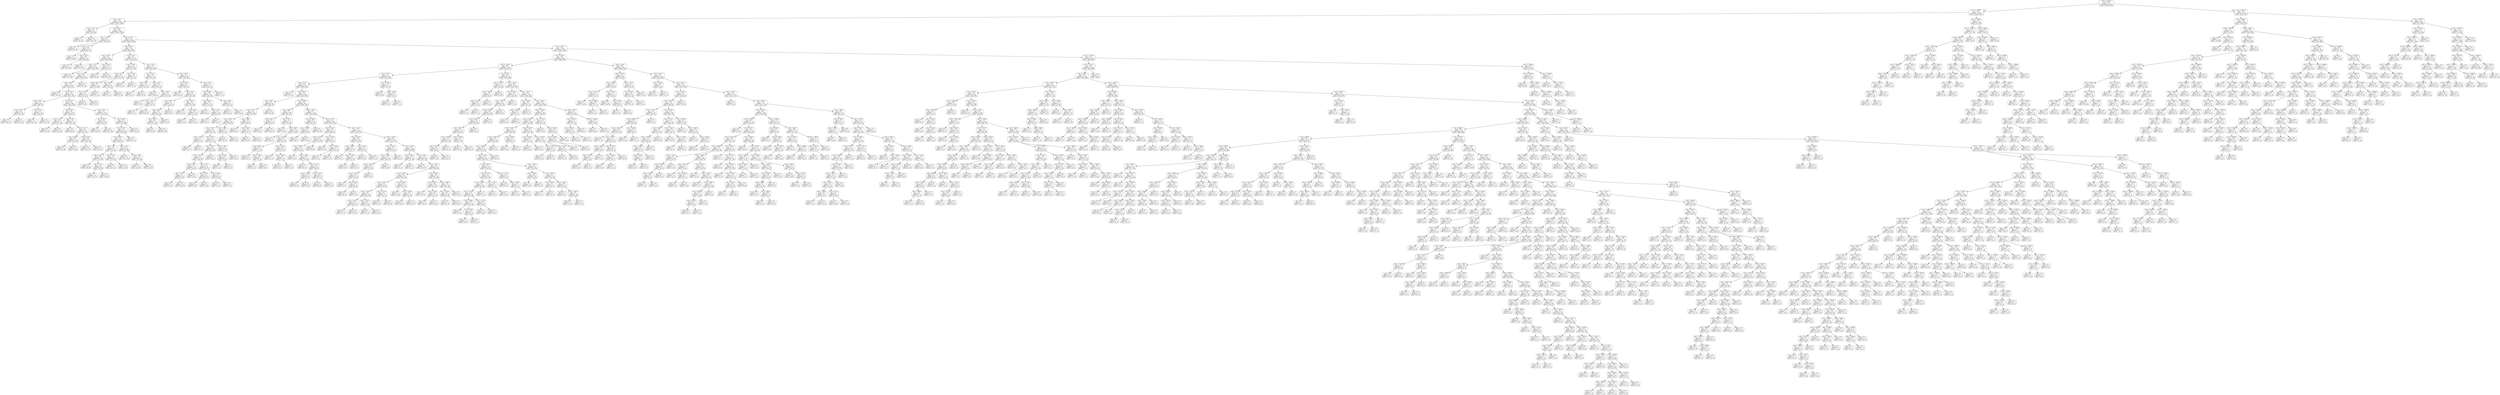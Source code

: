 digraph Tree {
node [shape=box, style="rounded", color="black", fontname=helvetica] ;
edge [fontname=helvetica] ;
0 [label="rain <= 1603.5\ngini = 0.5\nsamples = 3411\nvalue = [2658, 2655]"] ;
1 [label="rain <= 1418.5\ngini = 0.5\nsamples = 2875\nvalue = [2528, 1937]"] ;
0 -> 1 [labeldistance=2.5, labelangle=45, headlabel="True"] ;
2 [label="rain <= 12.5\ngini = 0.5\nsamples = 2796\nvalue = [2477, 1854]"] ;
1 -> 2 ;
3 [label="rain <= 11.5\ngini = 0.4\nsamples = 47\nvalue = [20, 44]"] ;
2 -> 3 ;
4 [label="gini = 0.3\nsamples = 21\nvalue = [6, 21]"] ;
3 -> 4 ;
5 [label="gini = 0.5\nsamples = 26\nvalue = [14, 23]"] ;
3 -> 5 ;
6 [label="rain <= 16.5\ngini = 0.5\nsamples = 2749\nvalue = [2457, 1810]"] ;
2 -> 6 ;
7 [label="rain <= 13.5\ngini = 0.4\nsamples = 93\nvalue = [107, 44]"] ;
6 -> 7 ;
8 [label="gini = 0.5\nsamples = 17\nvalue = [17, 12]"] ;
7 -> 8 ;
9 [label="rain <= 14.5\ngini = 0.4\nsamples = 76\nvalue = [90, 32]"] ;
7 -> 9 ;
10 [label="gini = 0.3\nsamples = 24\nvalue = [30, 8]"] ;
9 -> 10 ;
11 [label="rain <= 15.5\ngini = 0.4\nsamples = 52\nvalue = [60, 24]"] ;
9 -> 11 ;
12 [label="gini = 0.4\nsamples = 31\nvalue = [35, 14]"] ;
11 -> 12 ;
13 [label="gini = 0.4\nsamples = 21\nvalue = [25, 10]"] ;
11 -> 13 ;
14 [label="rain <= 71.5\ngini = 0.5\nsamples = 2656\nvalue = [2350, 1766]"] ;
6 -> 14 ;
15 [label="rain <= 44.5\ngini = 0.5\nsamples = 558\nvalue = [465, 413]"] ;
14 -> 15 ;
16 [label="rain <= 42.5\ngini = 0.5\nsamples = 382\nvalue = [349, 262]"] ;
15 -> 16 ;
17 [label="rain <= 17.5\ngini = 0.5\nsamples = 365\nvalue = [322, 256]"] ;
16 -> 17 ;
18 [label="gini = 0.5\nsamples = 18\nvalue = [12, 19]"] ;
17 -> 18 ;
19 [label="rain <= 41.5\ngini = 0.5\nsamples = 347\nvalue = [310, 237]"] ;
17 -> 19 ;
20 [label="rain <= 18.5\ngini = 0.5\nsamples = 338\nvalue = [305, 227]"] ;
19 -> 20 ;
21 [label="gini = 0.4\nsamples = 13\nvalue = [14, 5]"] ;
20 -> 21 ;
22 [label="rain <= 22.5\ngini = 0.5\nsamples = 325\nvalue = [291, 222]"] ;
20 -> 22 ;
23 [label="rain <= 20.5\ngini = 0.5\nsamples = 64\nvalue = [48, 53]"] ;
22 -> 23 ;
24 [label="rain <= 19.5\ngini = 0.5\nsamples = 31\nvalue = [22, 29]"] ;
23 -> 24 ;
25 [label="gini = 0.5\nsamples = 17\nvalue = [14, 17]"] ;
24 -> 25 ;
26 [label="gini = 0.5\nsamples = 14\nvalue = [8, 12]"] ;
24 -> 26 ;
27 [label="rain <= 21.5\ngini = 0.5\nsamples = 33\nvalue = [26, 24]"] ;
23 -> 27 ;
28 [label="gini = 0.5\nsamples = 17\nvalue = [14, 11]"] ;
27 -> 28 ;
29 [label="gini = 0.5\nsamples = 16\nvalue = [12, 13]"] ;
27 -> 29 ;
30 [label="rain <= 29.5\ngini = 0.5\nsamples = 261\nvalue = [243, 169]"] ;
22 -> 30 ;
31 [label="rain <= 24.5\ngini = 0.4\nsamples = 110\nvalue = [106, 53]"] ;
30 -> 31 ;
32 [label="rain <= 23.5\ngini = 0.5\nsamples = 37\nvalue = [31, 20]"] ;
31 -> 32 ;
33 [label="gini = 0.5\nsamples = 17\nvalue = [13, 9]"] ;
32 -> 33 ;
34 [label="gini = 0.5\nsamples = 20\nvalue = [18, 11]"] ;
32 -> 34 ;
35 [label="rain <= 25.5\ngini = 0.4\nsamples = 73\nvalue = [75, 33]"] ;
31 -> 35 ;
36 [label="gini = 0.4\nsamples = 17\nvalue = [18, 6]"] ;
35 -> 36 ;
37 [label="rain <= 27.5\ngini = 0.4\nsamples = 56\nvalue = [57, 27]"] ;
35 -> 37 ;
38 [label="rain <= 26.5\ngini = 0.4\nsamples = 32\nvalue = [31, 14]"] ;
37 -> 38 ;
39 [label="gini = 0.4\nsamples = 15\nvalue = [13, 6]"] ;
38 -> 39 ;
40 [label="gini = 0.4\nsamples = 17\nvalue = [18, 8]"] ;
38 -> 40 ;
41 [label="rain <= 28.5\ngini = 0.4\nsamples = 24\nvalue = [26, 13]"] ;
37 -> 41 ;
42 [label="gini = 0.5\nsamples = 13\nvalue = [13, 7]"] ;
41 -> 42 ;
43 [label="gini = 0.4\nsamples = 11\nvalue = [13, 6]"] ;
41 -> 43 ;
44 [label="rain <= 31.5\ngini = 0.5\nsamples = 151\nvalue = [137, 116]"] ;
30 -> 44 ;
45 [label="rain <= 30.5\ngini = 0.5\nsamples = 28\nvalue = [16, 27]"] ;
44 -> 45 ;
46 [label="gini = 0.5\nsamples = 10\nvalue = [6, 11]"] ;
45 -> 46 ;
47 [label="gini = 0.5\nsamples = 18\nvalue = [10, 16]"] ;
45 -> 47 ;
48 [label="rain <= 40.5\ngini = 0.5\nsamples = 123\nvalue = [121, 89]"] ;
44 -> 48 ;
49 [label="rain <= 39.5\ngini = 0.5\nsamples = 110\nvalue = [105, 82]"] ;
48 -> 49 ;
50 [label="rain <= 36.5\ngini = 0.5\nsamples = 101\nvalue = [100, 71]"] ;
49 -> 50 ;
51 [label="rain <= 34.5\ngini = 0.5\nsamples = 57\nvalue = [53, 43]"] ;
50 -> 51 ;
52 [label="rain <= 32.5\ngini = 0.5\nsamples = 30\nvalue = [31, 18]"] ;
51 -> 52 ;
53 [label="gini = 0.5\nsamples = 10\nvalue = [10, 9]"] ;
52 -> 53 ;
54 [label="rain <= 33.5\ngini = 0.4\nsamples = 20\nvalue = [21, 9]"] ;
52 -> 54 ;
55 [label="gini = 0.3\nsamples = 10\nvalue = [11, 3]"] ;
54 -> 55 ;
56 [label="gini = 0.5\nsamples = 10\nvalue = [10, 6]"] ;
54 -> 56 ;
57 [label="rain <= 35.5\ngini = 0.5\nsamples = 27\nvalue = [22, 25]"] ;
51 -> 57 ;
58 [label="gini = 0.5\nsamples = 17\nvalue = [15, 17]"] ;
57 -> 58 ;
59 [label="gini = 0.5\nsamples = 10\nvalue = [7, 8]"] ;
57 -> 59 ;
60 [label="rain <= 37.5\ngini = 0.5\nsamples = 44\nvalue = [47, 28]"] ;
50 -> 60 ;
61 [label="gini = 0.4\nsamples = 17\nvalue = [22, 10]"] ;
60 -> 61 ;
62 [label="rain <= 38.5\ngini = 0.5\nsamples = 27\nvalue = [25, 18]"] ;
60 -> 62 ;
63 [label="gini = 0.5\nsamples = 14\nvalue = [12, 9]"] ;
62 -> 63 ;
64 [label="gini = 0.5\nsamples = 13\nvalue = [13, 9]"] ;
62 -> 64 ;
65 [label="gini = 0.4\nsamples = 9\nvalue = [5, 11]"] ;
49 -> 65 ;
66 [label="gini = 0.4\nsamples = 13\nvalue = [16, 7]"] ;
48 -> 66 ;
67 [label="gini = 0.4\nsamples = 9\nvalue = [5, 10]"] ;
19 -> 67 ;
68 [label="rain <= 43.5\ngini = 0.3\nsamples = 17\nvalue = [27, 6]"] ;
16 -> 68 ;
69 [label="gini = 0.0\nsamples = 3\nvalue = [8, 0]"] ;
68 -> 69 ;
70 [label="gini = 0.4\nsamples = 14\nvalue = [19, 6]"] ;
68 -> 70 ;
71 [label="rain <= 51.5\ngini = 0.5\nsamples = 176\nvalue = [116, 151]"] ;
15 -> 71 ;
72 [label="rain <= 49.5\ngini = 0.4\nsamples = 45\nvalue = [17, 49]"] ;
71 -> 72 ;
73 [label="rain <= 47.5\ngini = 0.4\nsamples = 37\nvalue = [16, 39]"] ;
72 -> 73 ;
74 [label="rain <= 46.5\ngini = 0.3\nsamples = 21\nvalue = [6, 24]"] ;
73 -> 74 ;
75 [label="rain <= 45.5\ngini = 0.4\nsamples = 14\nvalue = [5, 13]"] ;
74 -> 75 ;
76 [label="gini = 0.3\nsamples = 6\nvalue = [2, 8]"] ;
75 -> 76 ;
77 [label="gini = 0.5\nsamples = 8\nvalue = [3, 5]"] ;
75 -> 77 ;
78 [label="gini = 0.2\nsamples = 7\nvalue = [1, 11]"] ;
74 -> 78 ;
79 [label="rain <= 48.5\ngini = 0.5\nsamples = 16\nvalue = [10, 15]"] ;
73 -> 79 ;
80 [label="gini = 0.5\nsamples = 7\nvalue = [7, 7]"] ;
79 -> 80 ;
81 [label="gini = 0.4\nsamples = 9\nvalue = [3, 8]"] ;
79 -> 81 ;
82 [label="rain <= 50.5\ngini = 0.2\nsamples = 8\nvalue = [1, 10]"] ;
72 -> 82 ;
83 [label="gini = 0.0\nsamples = 5\nvalue = [0, 7]"] ;
82 -> 83 ;
84 [label="gini = 0.4\nsamples = 3\nvalue = [1, 3]"] ;
82 -> 84 ;
85 [label="rain <= 57.5\ngini = 0.5\nsamples = 131\nvalue = [99, 102]"] ;
71 -> 85 ;
86 [label="rain <= 53.5\ngini = 0.5\nsamples = 43\nvalue = [41, 24]"] ;
85 -> 86 ;
87 [label="rain <= 52.5\ngini = 0.5\nsamples = 16\nvalue = [12, 12]"] ;
86 -> 87 ;
88 [label="gini = 0.5\nsamples = 7\nvalue = [6, 7]"] ;
87 -> 88 ;
89 [label="gini = 0.5\nsamples = 9\nvalue = [6, 5]"] ;
87 -> 89 ;
90 [label="rain <= 54.5\ngini = 0.4\nsamples = 27\nvalue = [29, 12]"] ;
86 -> 90 ;
91 [label="gini = 0.0\nsamples = 6\nvalue = [10, 0]"] ;
90 -> 91 ;
92 [label="rain <= 55.5\ngini = 0.5\nsamples = 21\nvalue = [19, 12]"] ;
90 -> 92 ;
93 [label="gini = 0.4\nsamples = 4\nvalue = [2, 5]"] ;
92 -> 93 ;
94 [label="rain <= 56.5\ngini = 0.4\nsamples = 17\nvalue = [17, 7]"] ;
92 -> 94 ;
95 [label="gini = 0.4\nsamples = 7\nvalue = [7, 3]"] ;
94 -> 95 ;
96 [label="gini = 0.4\nsamples = 10\nvalue = [10, 4]"] ;
94 -> 96 ;
97 [label="rain <= 65.5\ngini = 0.5\nsamples = 88\nvalue = [58, 78]"] ;
85 -> 97 ;
98 [label="rain <= 58.5\ngini = 0.5\nsamples = 57\nvalue = [29, 53]"] ;
97 -> 98 ;
99 [label="gini = 0.0\nsamples = 2\nvalue = [0, 4]"] ;
98 -> 99 ;
100 [label="rain <= 62.5\ngini = 0.5\nsamples = 55\nvalue = [29, 49]"] ;
98 -> 100 ;
101 [label="rain <= 61.5\ngini = 0.5\nsamples = 31\nvalue = [18, 25]"] ;
100 -> 101 ;
102 [label="rain <= 60.5\ngini = 0.4\nsamples = 25\nvalue = [12, 24]"] ;
101 -> 102 ;
103 [label="rain <= 59.5\ngini = 0.5\nsamples = 20\nvalue = [11, 18]"] ;
102 -> 103 ;
104 [label="gini = 0.5\nsamples = 6\nvalue = [3, 4]"] ;
103 -> 104 ;
105 [label="gini = 0.5\nsamples = 14\nvalue = [8, 14]"] ;
103 -> 105 ;
106 [label="gini = 0.2\nsamples = 5\nvalue = [1, 6]"] ;
102 -> 106 ;
107 [label="gini = 0.2\nsamples = 6\nvalue = [6, 1]"] ;
101 -> 107 ;
108 [label="rain <= 63.5\ngini = 0.4\nsamples = 24\nvalue = [11, 24]"] ;
100 -> 108 ;
109 [label="gini = 0.4\nsamples = 10\nvalue = [6, 12]"] ;
108 -> 109 ;
110 [label="rain <= 64.5\ngini = 0.4\nsamples = 14\nvalue = [5, 12]"] ;
108 -> 110 ;
111 [label="gini = 0.4\nsamples = 7\nvalue = [2, 6]"] ;
110 -> 111 ;
112 [label="gini = 0.4\nsamples = 7\nvalue = [3, 6]"] ;
110 -> 112 ;
113 [label="rain <= 70.5\ngini = 0.5\nsamples = 31\nvalue = [29, 25]"] ;
97 -> 113 ;
114 [label="rain <= 68.5\ngini = 0.5\nsamples = 29\nvalue = [28, 23]"] ;
113 -> 114 ;
115 [label="rain <= 66.5\ngini = 0.5\nsamples = 17\nvalue = [13, 12]"] ;
114 -> 115 ;
116 [label="gini = 0.5\nsamples = 7\nvalue = [6, 4]"] ;
115 -> 116 ;
117 [label="rain <= 67.5\ngini = 0.5\nsamples = 10\nvalue = [7, 8]"] ;
115 -> 117 ;
118 [label="gini = 0.5\nsamples = 7\nvalue = [5, 6]"] ;
117 -> 118 ;
119 [label="gini = 0.5\nsamples = 3\nvalue = [2, 2]"] ;
117 -> 119 ;
120 [label="rain <= 69.5\ngini = 0.5\nsamples = 12\nvalue = [15, 11]"] ;
114 -> 120 ;
121 [label="gini = 0.4\nsamples = 5\nvalue = [6, 3]"] ;
120 -> 121 ;
122 [label="gini = 0.5\nsamples = 7\nvalue = [9, 8]"] ;
120 -> 122 ;
123 [label="gini = 0.4\nsamples = 2\nvalue = [1, 2]"] ;
113 -> 123 ;
124 [label="rain <= 333.5\ngini = 0.5\nsamples = 2098\nvalue = [1885, 1353]"] ;
14 -> 124 ;
125 [label="rain <= 205.5\ngini = 0.5\nsamples = 939\nvalue = [899, 541]"] ;
124 -> 125 ;
126 [label="rain <= 150.5\ngini = 0.5\nsamples = 576\nvalue = [519, 351]"] ;
125 -> 126 ;
127 [label="rain <= 147.5\ngini = 0.5\nsamples = 381\nvalue = [381, 205]"] ;
126 -> 127 ;
128 [label="rain <= 72.5\ngini = 0.5\nsamples = 370\nvalue = [364, 203]"] ;
127 -> 128 ;
129 [label="gini = 0.1\nsamples = 8\nvalue = [12, 1]"] ;
128 -> 129 ;
130 [label="rain <= 91.5\ngini = 0.5\nsamples = 362\nvalue = [352, 202]"] ;
128 -> 130 ;
131 [label="rain <= 90.5\ngini = 0.5\nsamples = 99\nvalue = [85, 62]"] ;
130 -> 131 ;
132 [label="rain <= 87.5\ngini = 0.5\nsamples = 87\nvalue = [79, 49]"] ;
131 -> 132 ;
133 [label="rain <= 85.5\ngini = 0.5\nsamples = 70\nvalue = [59, 45]"] ;
132 -> 133 ;
134 [label="rain <= 74.5\ngini = 0.5\nsamples = 63\nvalue = [56, 37]"] ;
133 -> 134 ;
135 [label="rain <= 73.5\ngini = 0.5\nsamples = 6\nvalue = [3, 4]"] ;
134 -> 135 ;
136 [label="gini = 0.5\nsamples = 4\nvalue = [2, 3]"] ;
135 -> 136 ;
137 [label="gini = 0.5\nsamples = 2\nvalue = [1, 1]"] ;
135 -> 137 ;
138 [label="rain <= 82.5\ngini = 0.5\nsamples = 57\nvalue = [53, 33]"] ;
134 -> 138 ;
139 [label="rain <= 81.5\ngini = 0.5\nsamples = 45\nvalue = [46, 26]"] ;
138 -> 139 ;
140 [label="rain <= 77.5\ngini = 0.5\nsamples = 38\nvalue = [36, 25]"] ;
139 -> 140 ;
141 [label="rain <= 76.5\ngini = 0.4\nsamples = 14\nvalue = [18, 8]"] ;
140 -> 141 ;
142 [label="rain <= 75.5\ngini = 0.5\nsamples = 12\nvalue = [15, 8]"] ;
141 -> 142 ;
143 [label="gini = 0.0\nsamples = 1\nvalue = [1, 0]"] ;
142 -> 143 ;
144 [label="gini = 0.5\nsamples = 11\nvalue = [14, 8]"] ;
142 -> 144 ;
145 [label="gini = 0.0\nsamples = 2\nvalue = [3, 0]"] ;
141 -> 145 ;
146 [label="rain <= 79.5\ngini = 0.5\nsamples = 24\nvalue = [18, 17]"] ;
140 -> 146 ;
147 [label="rain <= 78.5\ngini = 0.5\nsamples = 15\nvalue = [10, 11]"] ;
146 -> 147 ;
148 [label="gini = 0.5\nsamples = 6\nvalue = [6, 5]"] ;
147 -> 148 ;
149 [label="gini = 0.5\nsamples = 9\nvalue = [4, 6]"] ;
147 -> 149 ;
150 [label="rain <= 80.5\ngini = 0.5\nsamples = 9\nvalue = [8, 6]"] ;
146 -> 150 ;
151 [label="gini = 0.5\nsamples = 7\nvalue = [7, 5]"] ;
150 -> 151 ;
152 [label="gini = 0.5\nsamples = 2\nvalue = [1, 1]"] ;
150 -> 152 ;
153 [label="gini = 0.2\nsamples = 7\nvalue = [10, 1]"] ;
139 -> 153 ;
154 [label="rain <= 84.5\ngini = 0.5\nsamples = 12\nvalue = [7, 7]"] ;
138 -> 154 ;
155 [label="rain <= 83.5\ngini = 0.4\nsamples = 7\nvalue = [3, 6]"] ;
154 -> 155 ;
156 [label="gini = 0.4\nsamples = 3\nvalue = [1, 3]"] ;
155 -> 156 ;
157 [label="gini = 0.5\nsamples = 4\nvalue = [2, 3]"] ;
155 -> 157 ;
158 [label="gini = 0.3\nsamples = 5\nvalue = [4, 1]"] ;
154 -> 158 ;
159 [label="rain <= 86.5\ngini = 0.4\nsamples = 7\nvalue = [3, 8]"] ;
133 -> 159 ;
160 [label="gini = 0.5\nsamples = 3\nvalue = [2, 3]"] ;
159 -> 160 ;
161 [label="gini = 0.3\nsamples = 4\nvalue = [1, 5]"] ;
159 -> 161 ;
162 [label="rain <= 88.5\ngini = 0.3\nsamples = 17\nvalue = [20, 4]"] ;
132 -> 162 ;
163 [label="gini = 0.4\nsamples = 7\nvalue = [9, 3]"] ;
162 -> 163 ;
164 [label="rain <= 89.5\ngini = 0.2\nsamples = 10\nvalue = [11, 1]"] ;
162 -> 164 ;
165 [label="gini = 0.0\nsamples = 4\nvalue = [5, 0]"] ;
164 -> 165 ;
166 [label="gini = 0.2\nsamples = 6\nvalue = [6, 1]"] ;
164 -> 166 ;
167 [label="gini = 0.4\nsamples = 12\nvalue = [6, 13]"] ;
131 -> 167 ;
168 [label="rain <= 104.5\ngini = 0.5\nsamples = 263\nvalue = [267, 140]"] ;
130 -> 168 ;
169 [label="rain <= 96.5\ngini = 0.3\nsamples = 48\nvalue = [61, 11]"] ;
168 -> 169 ;
170 [label="rain <= 92.5\ngini = 0.1\nsamples = 16\nvalue = [24, 1]"] ;
169 -> 170 ;
171 [label="gini = 0.2\nsamples = 5\nvalue = [8, 1]"] ;
170 -> 171 ;
172 [label="gini = 0.0\nsamples = 11\nvalue = [16, 0]"] ;
170 -> 172 ;
173 [label="rain <= 97.5\ngini = 0.3\nsamples = 32\nvalue = [37, 10]"] ;
169 -> 173 ;
174 [label="gini = 0.5\nsamples = 3\nvalue = [3, 4]"] ;
173 -> 174 ;
175 [label="rain <= 98.5\ngini = 0.3\nsamples = 29\nvalue = [34, 6]"] ;
173 -> 175 ;
176 [label="gini = 0.2\nsamples = 8\nvalue = [11, 1]"] ;
175 -> 176 ;
177 [label="rain <= 101.5\ngini = 0.3\nsamples = 21\nvalue = [23, 5]"] ;
175 -> 177 ;
178 [label="rain <= 99.5\ngini = 0.3\nsamples = 10\nvalue = [11, 3]"] ;
177 -> 178 ;
179 [label="gini = 0.2\nsamples = 4\nvalue = [6, 1]"] ;
178 -> 179 ;
180 [label="rain <= 100.5\ngini = 0.4\nsamples = 6\nvalue = [5, 2]"] ;
178 -> 180 ;
181 [label="gini = 0.5\nsamples = 2\nvalue = [1, 1]"] ;
180 -> 181 ;
182 [label="gini = 0.3\nsamples = 4\nvalue = [4, 1]"] ;
180 -> 182 ;
183 [label="rain <= 102.5\ngini = 0.2\nsamples = 11\nvalue = [12, 2]"] ;
177 -> 183 ;
184 [label="gini = 0.0\nsamples = 3\nvalue = [5, 0]"] ;
183 -> 184 ;
185 [label="rain <= 103.5\ngini = 0.3\nsamples = 8\nvalue = [7, 2]"] ;
183 -> 185 ;
186 [label="gini = 0.3\nsamples = 5\nvalue = [4, 1]"] ;
185 -> 186 ;
187 [label="gini = 0.4\nsamples = 3\nvalue = [3, 1]"] ;
185 -> 187 ;
188 [label="rain <= 107.5\ngini = 0.5\nsamples = 215\nvalue = [206, 129]"] ;
168 -> 188 ;
189 [label="rain <= 106.5\ngini = 0.5\nsamples = 19\nvalue = [14, 15]"] ;
188 -> 189 ;
190 [label="rain <= 105.5\ngini = 0.4\nsamples = 9\nvalue = [8, 4]"] ;
189 -> 190 ;
191 [label="gini = 0.4\nsamples = 6\nvalue = [6, 3]"] ;
190 -> 191 ;
192 [label="gini = 0.4\nsamples = 3\nvalue = [2, 1]"] ;
190 -> 192 ;
193 [label="gini = 0.5\nsamples = 10\nvalue = [6, 11]"] ;
189 -> 193 ;
194 [label="rain <= 117.5\ngini = 0.5\nsamples = 196\nvalue = [192, 114]"] ;
188 -> 194 ;
195 [label="rain <= 114.5\ngini = 0.4\nsamples = 43\nvalue = [48, 21]"] ;
194 -> 195 ;
196 [label="rain <= 113.5\ngini = 0.5\nsamples = 28\nvalue = [30, 18]"] ;
195 -> 196 ;
197 [label="rain <= 108.5\ngini = 0.4\nsamples = 24\nvalue = [30, 12]"] ;
196 -> 197 ;
198 [label="gini = 0.5\nsamples = 3\nvalue = [4, 3]"] ;
197 -> 198 ;
199 [label="rain <= 109.5\ngini = 0.4\nsamples = 21\nvalue = [26, 9]"] ;
197 -> 199 ;
200 [label="gini = 0.0\nsamples = 3\nvalue = [6, 0]"] ;
199 -> 200 ;
201 [label="rain <= 111.5\ngini = 0.4\nsamples = 18\nvalue = [20, 9]"] ;
199 -> 201 ;
202 [label="rain <= 110.5\ngini = 0.5\nsamples = 9\nvalue = [8, 5]"] ;
201 -> 202 ;
203 [label="gini = 0.5\nsamples = 5\nvalue = [4, 3]"] ;
202 -> 203 ;
204 [label="gini = 0.4\nsamples = 4\nvalue = [4, 2]"] ;
202 -> 204 ;
205 [label="rain <= 112.5\ngini = 0.4\nsamples = 9\nvalue = [12, 4]"] ;
201 -> 205 ;
206 [label="gini = 0.3\nsamples = 5\nvalue = [8, 2]"] ;
205 -> 206 ;
207 [label="gini = 0.4\nsamples = 4\nvalue = [4, 2]"] ;
205 -> 207 ;
208 [label="gini = 0.0\nsamples = 4\nvalue = [0, 6]"] ;
196 -> 208 ;
209 [label="rain <= 115.5\ngini = 0.2\nsamples = 15\nvalue = [18, 3]"] ;
195 -> 209 ;
210 [label="gini = 0.0\nsamples = 4\nvalue = [6, 0]"] ;
209 -> 210 ;
211 [label="rain <= 116.5\ngini = 0.3\nsamples = 11\nvalue = [12, 3]"] ;
209 -> 211 ;
212 [label="gini = 0.3\nsamples = 5\nvalue = [5, 1]"] ;
211 -> 212 ;
213 [label="gini = 0.3\nsamples = 6\nvalue = [7, 2]"] ;
211 -> 213 ;
214 [label="rain <= 122.5\ngini = 0.5\nsamples = 153\nvalue = [144, 93]"] ;
194 -> 214 ;
215 [label="rain <= 120.5\ngini = 0.5\nsamples = 16\nvalue = [13, 16]"] ;
214 -> 215 ;
216 [label="rain <= 118.5\ngini = 0.5\nsamples = 10\nvalue = [11, 7]"] ;
215 -> 216 ;
217 [label="gini = 0.5\nsamples = 6\nvalue = [4, 5]"] ;
216 -> 217 ;
218 [label="rain <= 119.5\ngini = 0.3\nsamples = 4\nvalue = [7, 2]"] ;
216 -> 218 ;
219 [label="gini = 0.0\nsamples = 2\nvalue = [4, 0]"] ;
218 -> 219 ;
220 [label="gini = 0.5\nsamples = 2\nvalue = [3, 2]"] ;
218 -> 220 ;
221 [label="rain <= 121.5\ngini = 0.3\nsamples = 6\nvalue = [2, 9]"] ;
215 -> 221 ;
222 [label="gini = 0.2\nsamples = 4\nvalue = [1, 6]"] ;
221 -> 222 ;
223 [label="gini = 0.4\nsamples = 2\nvalue = [1, 3]"] ;
221 -> 223 ;
224 [label="rain <= 128.5\ngini = 0.5\nsamples = 137\nvalue = [131, 77]"] ;
214 -> 224 ;
225 [label="rain <= 127.5\ngini = 0.4\nsamples = 31\nvalue = [32, 12]"] ;
224 -> 225 ;
226 [label="rain <= 126.5\ngini = 0.4\nsamples = 28\nvalue = [26, 12]"] ;
225 -> 226 ;
227 [label="rain <= 125.5\ngini = 0.4\nsamples = 23\nvalue = [22, 8]"] ;
226 -> 227 ;
228 [label="rain <= 123.5\ngini = 0.4\nsamples = 16\nvalue = [13, 6]"] ;
227 -> 228 ;
229 [label="gini = 0.3\nsamples = 5\nvalue = [4, 1]"] ;
228 -> 229 ;
230 [label="rain <= 124.5\ngini = 0.5\nsamples = 11\nvalue = [9, 5]"] ;
228 -> 230 ;
231 [label="gini = 0.4\nsamples = 6\nvalue = [6, 3]"] ;
230 -> 231 ;
232 [label="gini = 0.5\nsamples = 5\nvalue = [3, 2]"] ;
230 -> 232 ;
233 [label="gini = 0.3\nsamples = 7\nvalue = [9, 2]"] ;
227 -> 233 ;
234 [label="gini = 0.5\nsamples = 5\nvalue = [4, 4]"] ;
226 -> 234 ;
235 [label="gini = 0.0\nsamples = 3\nvalue = [6, 0]"] ;
225 -> 235 ;
236 [label="rain <= 130.5\ngini = 0.5\nsamples = 106\nvalue = [99, 65]"] ;
224 -> 236 ;
237 [label="rain <= 129.5\ngini = 0.3\nsamples = 10\nvalue = [2, 10]"] ;
236 -> 237 ;
238 [label="gini = 0.2\nsamples = 7\nvalue = [1, 7]"] ;
237 -> 238 ;
239 [label="gini = 0.4\nsamples = 3\nvalue = [1, 3]"] ;
237 -> 239 ;
240 [label="rain <= 132.5\ngini = 0.5\nsamples = 96\nvalue = [97, 55]"] ;
236 -> 240 ;
241 [label="gini = 0.0\nsamples = 9\nvalue = [13, 0]"] ;
240 -> 241 ;
242 [label="rain <= 141.5\ngini = 0.5\nsamples = 87\nvalue = [84, 55]"] ;
240 -> 242 ;
243 [label="rain <= 138.5\ngini = 0.5\nsamples = 53\nvalue = [47, 36]"] ;
242 -> 243 ;
244 [label="rain <= 136.5\ngini = 0.5\nsamples = 29\nvalue = [32, 19]"] ;
243 -> 244 ;
245 [label="rain <= 134.5\ngini = 0.5\nsamples = 23\nvalue = [21, 18]"] ;
244 -> 245 ;
246 [label="rain <= 133.5\ngini = 0.5\nsamples = 17\nvalue = [18, 12]"] ;
245 -> 246 ;
247 [label="gini = 0.5\nsamples = 9\nvalue = [7, 7]"] ;
246 -> 247 ;
248 [label="gini = 0.4\nsamples = 8\nvalue = [11, 5]"] ;
246 -> 248 ;
249 [label="rain <= 135.5\ngini = 0.4\nsamples = 6\nvalue = [3, 6]"] ;
245 -> 249 ;
250 [label="gini = 0.3\nsamples = 3\nvalue = [1, 4]"] ;
249 -> 250 ;
251 [label="gini = 0.5\nsamples = 3\nvalue = [2, 2]"] ;
249 -> 251 ;
252 [label="rain <= 137.5\ngini = 0.2\nsamples = 6\nvalue = [11, 1]"] ;
244 -> 252 ;
253 [label="gini = 0.3\nsamples = 4\nvalue = [5, 1]"] ;
252 -> 253 ;
254 [label="gini = 0.0\nsamples = 2\nvalue = [6, 0]"] ;
252 -> 254 ;
255 [label="rain <= 139.5\ngini = 0.5\nsamples = 24\nvalue = [15, 17]"] ;
243 -> 255 ;
256 [label="gini = 0.3\nsamples = 8\nvalue = [2, 8]"] ;
255 -> 256 ;
257 [label="rain <= 140.5\ngini = 0.5\nsamples = 16\nvalue = [13, 9]"] ;
255 -> 257 ;
258 [label="gini = 0.4\nsamples = 5\nvalue = [4, 2]"] ;
257 -> 258 ;
259 [label="gini = 0.5\nsamples = 11\nvalue = [9, 7]"] ;
257 -> 259 ;
260 [label="rain <= 144.5\ngini = 0.4\nsamples = 34\nvalue = [37, 19]"] ;
242 -> 260 ;
261 [label="rain <= 142.5\ngini = 0.4\nsamples = 20\nvalue = [27, 9]"] ;
260 -> 261 ;
262 [label="gini = 0.3\nsamples = 9\nvalue = [14, 4]"] ;
261 -> 262 ;
263 [label="rain <= 143.5\ngini = 0.4\nsamples = 11\nvalue = [13, 5]"] ;
261 -> 263 ;
264 [label="gini = 0.4\nsamples = 5\nvalue = [4, 2]"] ;
263 -> 264 ;
265 [label="gini = 0.4\nsamples = 6\nvalue = [9, 3]"] ;
263 -> 265 ;
266 [label="rain <= 146.5\ngini = 0.5\nsamples = 14\nvalue = [10, 10]"] ;
260 -> 266 ;
267 [label="rain <= 145.5\ngini = 0.5\nsamples = 10\nvalue = [6, 8]"] ;
266 -> 267 ;
268 [label="gini = 0.5\nsamples = 4\nvalue = [2, 3]"] ;
267 -> 268 ;
269 [label="gini = 0.5\nsamples = 6\nvalue = [4, 5]"] ;
267 -> 269 ;
270 [label="gini = 0.4\nsamples = 4\nvalue = [4, 2]"] ;
266 -> 270 ;
271 [label="rain <= 148.5\ngini = 0.2\nsamples = 11\nvalue = [17, 2]"] ;
127 -> 271 ;
272 [label="gini = 0.0\nsamples = 2\nvalue = [4, 0]"] ;
271 -> 272 ;
273 [label="rain <= 149.5\ngini = 0.2\nsamples = 9\nvalue = [13, 2]"] ;
271 -> 273 ;
274 [label="gini = 0.2\nsamples = 4\nvalue = [6, 1]"] ;
273 -> 274 ;
275 [label="gini = 0.2\nsamples = 5\nvalue = [7, 1]"] ;
273 -> 275 ;
276 [label="rain <= 154.5\ngini = 0.5\nsamples = 195\nvalue = [138, 146]"] ;
126 -> 276 ;
277 [label="rain <= 153.5\ngini = 0.5\nsamples = 15\nvalue = [8, 14]"] ;
276 -> 277 ;
278 [label="rain <= 152.5\ngini = 0.5\nsamples = 9\nvalue = [4, 6]"] ;
277 -> 278 ;
279 [label="rain <= 151.5\ngini = 0.4\nsamples = 6\nvalue = [2, 4]"] ;
278 -> 279 ;
280 [label="gini = 0.4\nsamples = 3\nvalue = [1, 2]"] ;
279 -> 280 ;
281 [label="gini = 0.4\nsamples = 3\nvalue = [1, 2]"] ;
279 -> 281 ;
282 [label="gini = 0.5\nsamples = 3\nvalue = [2, 2]"] ;
278 -> 282 ;
283 [label="gini = 0.4\nsamples = 6\nvalue = [4, 8]"] ;
277 -> 283 ;
284 [label="rain <= 164.0\ngini = 0.5\nsamples = 180\nvalue = [130, 132]"] ;
276 -> 284 ;
285 [label="rain <= 162.5\ngini = 0.5\nsamples = 31\nvalue = [24, 16]"] ;
284 -> 285 ;
286 [label="rain <= 161.5\ngini = 0.5\nsamples = 28\nvalue = [21, 16]"] ;
285 -> 286 ;
287 [label="rain <= 160.5\ngini = 0.5\nsamples = 26\nvalue = [21, 14]"] ;
286 -> 287 ;
288 [label="rain <= 159.5\ngini = 0.5\nsamples = 24\nvalue = [18, 14]"] ;
287 -> 288 ;
289 [label="rain <= 157.5\ngini = 0.5\nsamples = 23\nvalue = [18, 12]"] ;
288 -> 289 ;
290 [label="rain <= 156.5\ngini = 0.5\nsamples = 12\nvalue = [11, 6]"] ;
289 -> 290 ;
291 [label="rain <= 155.5\ngini = 0.5\nsamples = 9\nvalue = [6, 5]"] ;
290 -> 291 ;
292 [label="gini = 0.5\nsamples = 6\nvalue = [4, 3]"] ;
291 -> 292 ;
293 [label="gini = 0.5\nsamples = 3\nvalue = [2, 2]"] ;
291 -> 293 ;
294 [label="gini = 0.3\nsamples = 3\nvalue = [5, 1]"] ;
290 -> 294 ;
295 [label="rain <= 158.5\ngini = 0.5\nsamples = 11\nvalue = [7, 6]"] ;
289 -> 295 ;
296 [label="gini = 0.5\nsamples = 7\nvalue = [5, 4]"] ;
295 -> 296 ;
297 [label="gini = 0.5\nsamples = 4\nvalue = [2, 2]"] ;
295 -> 297 ;
298 [label="gini = 0.0\nsamples = 1\nvalue = [0, 2]"] ;
288 -> 298 ;
299 [label="gini = 0.0\nsamples = 2\nvalue = [3, 0]"] ;
287 -> 299 ;
300 [label="gini = 0.0\nsamples = 2\nvalue = [0, 2]"] ;
286 -> 300 ;
301 [label="gini = 0.0\nsamples = 3\nvalue = [3, 0]"] ;
285 -> 301 ;
302 [label="rain <= 167.5\ngini = 0.5\nsamples = 149\nvalue = [106, 116]"] ;
284 -> 302 ;
303 [label="rain <= 166.5\ngini = 0.4\nsamples = 9\nvalue = [4, 10]"] ;
302 -> 303 ;
304 [label="rain <= 165.5\ngini = 0.5\nsamples = 5\nvalue = [3, 5]"] ;
303 -> 304 ;
305 [label="gini = 0.3\nsamples = 3\nvalue = [1, 4]"] ;
304 -> 305 ;
306 [label="gini = 0.4\nsamples = 2\nvalue = [2, 1]"] ;
304 -> 306 ;
307 [label="gini = 0.3\nsamples = 4\nvalue = [1, 5]"] ;
303 -> 307 ;
308 [label="rain <= 200.5\ngini = 0.5\nsamples = 140\nvalue = [102, 106]"] ;
302 -> 308 ;
309 [label="rain <= 196.5\ngini = 0.5\nsamples = 119\nvalue = [90, 87]"] ;
308 -> 309 ;
310 [label="rain <= 190.5\ngini = 0.5\nsamples = 106\nvalue = [76, 83]"] ;
309 -> 310 ;
311 [label="rain <= 188.5\ngini = 0.5\nsamples = 82\nvalue = [62, 59]"] ;
310 -> 311 ;
312 [label="rain <= 187.5\ngini = 0.5\nsamples = 73\nvalue = [54, 54]"] ;
311 -> 312 ;
313 [label="rain <= 186.5\ngini = 0.5\nsamples = 70\nvalue = [52, 49]"] ;
312 -> 313 ;
314 [label="rain <= 179.5\ngini = 0.5\nsamples = 64\nvalue = [46, 47]"] ;
313 -> 314 ;
315 [label="rain <= 175.5\ngini = 0.5\nsamples = 39\nvalue = [30, 25]"] ;
314 -> 315 ;
316 [label="rain <= 173.5\ngini = 0.5\nsamples = 31\nvalue = [23, 23]"] ;
315 -> 316 ;
317 [label="rain <= 172.5\ngini = 0.5\nsamples = 24\nvalue = [20, 16]"] ;
316 -> 317 ;
318 [label="rain <= 170.5\ngini = 0.5\nsamples = 23\nvalue = [19, 16]"] ;
317 -> 318 ;
319 [label="rain <= 168.5\ngini = 0.5\nsamples = 14\nvalue = [13, 10]"] ;
318 -> 319 ;
320 [label="gini = 0.5\nsamples = 5\nvalue = [5, 5]"] ;
319 -> 320 ;
321 [label="rain <= 169.5\ngini = 0.5\nsamples = 9\nvalue = [8, 5]"] ;
319 -> 321 ;
322 [label="gini = 0.5\nsamples = 6\nvalue = [6, 4]"] ;
321 -> 322 ;
323 [label="gini = 0.4\nsamples = 3\nvalue = [2, 1]"] ;
321 -> 323 ;
324 [label="rain <= 171.5\ngini = 0.5\nsamples = 9\nvalue = [6, 6]"] ;
318 -> 324 ;
325 [label="gini = 0.5\nsamples = 6\nvalue = [4, 4]"] ;
324 -> 325 ;
326 [label="gini = 0.5\nsamples = 3\nvalue = [2, 2]"] ;
324 -> 326 ;
327 [label="gini = 0.0\nsamples = 1\nvalue = [1, 0]"] ;
317 -> 327 ;
328 [label="rain <= 174.5\ngini = 0.4\nsamples = 7\nvalue = [3, 7]"] ;
316 -> 328 ;
329 [label="gini = 0.3\nsamples = 3\nvalue = [1, 5]"] ;
328 -> 329 ;
330 [label="gini = 0.5\nsamples = 4\nvalue = [2, 2]"] ;
328 -> 330 ;
331 [label="rain <= 177.5\ngini = 0.3\nsamples = 8\nvalue = [7, 2]"] ;
315 -> 331 ;
332 [label="gini = 0.0\nsamples = 5\nvalue = [5, 0]"] ;
331 -> 332 ;
333 [label="rain <= 178.5\ngini = 0.5\nsamples = 3\nvalue = [2, 2]"] ;
331 -> 333 ;
334 [label="gini = 0.4\nsamples = 2\nvalue = [1, 2]"] ;
333 -> 334 ;
335 [label="gini = 0.0\nsamples = 1\nvalue = [1, 0]"] ;
333 -> 335 ;
336 [label="rain <= 181.5\ngini = 0.5\nsamples = 25\nvalue = [16, 22]"] ;
314 -> 336 ;
337 [label="rain <= 180.5\ngini = 0.4\nsamples = 10\nvalue = [4, 10]"] ;
336 -> 337 ;
338 [label="gini = 0.4\nsamples = 6\nvalue = [3, 6]"] ;
337 -> 338 ;
339 [label="gini = 0.3\nsamples = 4\nvalue = [1, 4]"] ;
337 -> 339 ;
340 [label="rain <= 183.5\ngini = 0.5\nsamples = 15\nvalue = [12, 12]"] ;
336 -> 340 ;
341 [label="rain <= 182.5\ngini = 0.3\nsamples = 4\nvalue = [4, 1]"] ;
340 -> 341 ;
342 [label="gini = 0.5\nsamples = 2\nvalue = [1, 1]"] ;
341 -> 342 ;
343 [label="gini = 0.0\nsamples = 2\nvalue = [3, 0]"] ;
341 -> 343 ;
344 [label="rain <= 184.5\ngini = 0.5\nsamples = 11\nvalue = [8, 11]"] ;
340 -> 344 ;
345 [label="gini = 0.0\nsamples = 1\nvalue = [0, 2]"] ;
344 -> 345 ;
346 [label="rain <= 185.5\ngini = 0.5\nsamples = 10\nvalue = [8, 9]"] ;
344 -> 346 ;
347 [label="gini = 0.5\nsamples = 5\nvalue = [3, 3]"] ;
346 -> 347 ;
348 [label="gini = 0.5\nsamples = 5\nvalue = [5, 6]"] ;
346 -> 348 ;
349 [label="gini = 0.4\nsamples = 6\nvalue = [6, 2]"] ;
313 -> 349 ;
350 [label="gini = 0.4\nsamples = 3\nvalue = [2, 5]"] ;
312 -> 350 ;
351 [label="rain <= 189.5\ngini = 0.5\nsamples = 9\nvalue = [8, 5]"] ;
311 -> 351 ;
352 [label="gini = 0.0\nsamples = 2\nvalue = [2, 0]"] ;
351 -> 352 ;
353 [label="gini = 0.5\nsamples = 7\nvalue = [6, 5]"] ;
351 -> 353 ;
354 [label="rain <= 192.5\ngini = 0.5\nsamples = 24\nvalue = [14, 24]"] ;
310 -> 354 ;
355 [label="rain <= 191.5\ngini = 0.3\nsamples = 6\nvalue = [3, 11]"] ;
354 -> 355 ;
356 [label="gini = 0.0\nsamples = 1\nvalue = [0, 3]"] ;
355 -> 356 ;
357 [label="gini = 0.4\nsamples = 5\nvalue = [3, 8]"] ;
355 -> 357 ;
358 [label="rain <= 194.5\ngini = 0.5\nsamples = 18\nvalue = [11, 13]"] ;
354 -> 358 ;
359 [label="rain <= 193.5\ngini = 0.5\nsamples = 10\nvalue = [5, 8]"] ;
358 -> 359 ;
360 [label="gini = 0.5\nsamples = 6\nvalue = [4, 5]"] ;
359 -> 360 ;
361 [label="gini = 0.4\nsamples = 4\nvalue = [1, 3]"] ;
359 -> 361 ;
362 [label="rain <= 195.5\ngini = 0.5\nsamples = 8\nvalue = [6, 5]"] ;
358 -> 362 ;
363 [label="gini = 0.5\nsamples = 4\nvalue = [3, 3]"] ;
362 -> 363 ;
364 [label="gini = 0.5\nsamples = 4\nvalue = [3, 2]"] ;
362 -> 364 ;
365 [label="rain <= 197.5\ngini = 0.3\nsamples = 13\nvalue = [14, 4]"] ;
309 -> 365 ;
366 [label="gini = 0.0\nsamples = 4\nvalue = [5, 0]"] ;
365 -> 366 ;
367 [label="rain <= 199.5\ngini = 0.4\nsamples = 9\nvalue = [9, 4]"] ;
365 -> 367 ;
368 [label="rain <= 198.5\ngini = 0.5\nsamples = 6\nvalue = [5, 4]"] ;
367 -> 368 ;
369 [label="gini = 0.4\nsamples = 3\nvalue = [1, 2]"] ;
368 -> 369 ;
370 [label="gini = 0.4\nsamples = 3\nvalue = [4, 2]"] ;
368 -> 370 ;
371 [label="gini = 0.0\nsamples = 3\nvalue = [4, 0]"] ;
367 -> 371 ;
372 [label="rain <= 203.5\ngini = 0.5\nsamples = 21\nvalue = [12, 19]"] ;
308 -> 372 ;
373 [label="rain <= 202.5\ngini = 0.3\nsamples = 9\nvalue = [3, 11]"] ;
372 -> 373 ;
374 [label="rain <= 201.5\ngini = 0.4\nsamples = 8\nvalue = [3, 10]"] ;
373 -> 374 ;
375 [label="gini = 0.4\nsamples = 4\nvalue = [2, 6]"] ;
374 -> 375 ;
376 [label="gini = 0.3\nsamples = 4\nvalue = [1, 4]"] ;
374 -> 376 ;
377 [label="gini = 0.0\nsamples = 1\nvalue = [0, 1]"] ;
373 -> 377 ;
378 [label="rain <= 204.5\ngini = 0.5\nsamples = 12\nvalue = [9, 8]"] ;
372 -> 378 ;
379 [label="gini = 0.5\nsamples = 7\nvalue = [6, 4]"] ;
378 -> 379 ;
380 [label="gini = 0.5\nsamples = 5\nvalue = [3, 4]"] ;
378 -> 380 ;
381 [label="rain <= 219.5\ngini = 0.4\nsamples = 363\nvalue = [380, 190]"] ;
125 -> 381 ;
382 [label="rain <= 215.5\ngini = 0.2\nsamples = 47\nvalue = [62, 8]"] ;
381 -> 382 ;
383 [label="rain <= 209.5\ngini = 0.1\nsamples = 35\nvalue = [46, 4]"] ;
382 -> 383 ;
384 [label="rain <= 207.5\ngini = 0.3\nsamples = 14\nvalue = [17, 3]"] ;
383 -> 384 ;
385 [label="gini = 0.0\nsamples = 8\nvalue = [10, 0]"] ;
384 -> 385 ;
386 [label="rain <= 208.5\ngini = 0.4\nsamples = 6\nvalue = [7, 3]"] ;
384 -> 386 ;
387 [label="gini = 0.5\nsamples = 4\nvalue = [3, 2]"] ;
386 -> 387 ;
388 [label="gini = 0.3\nsamples = 2\nvalue = [4, 1]"] ;
386 -> 388 ;
389 [label="rain <= 213.5\ngini = 0.1\nsamples = 21\nvalue = [29, 1]"] ;
383 -> 389 ;
390 [label="gini = 0.0\nsamples = 15\nvalue = [20, 0]"] ;
389 -> 390 ;
391 [label="rain <= 214.5\ngini = 0.2\nsamples = 6\nvalue = [9, 1]"] ;
389 -> 391 ;
392 [label="gini = 0.3\nsamples = 3\nvalue = [4, 1]"] ;
391 -> 392 ;
393 [label="gini = 0.0\nsamples = 3\nvalue = [5, 0]"] ;
391 -> 393 ;
394 [label="rain <= 217.5\ngini = 0.3\nsamples = 12\nvalue = [16, 4]"] ;
382 -> 394 ;
395 [label="rain <= 216.5\ngini = 0.4\nsamples = 10\nvalue = [12, 4]"] ;
394 -> 395 ;
396 [label="gini = 0.4\nsamples = 3\nvalue = [3, 1]"] ;
395 -> 396 ;
397 [label="gini = 0.4\nsamples = 7\nvalue = [9, 3]"] ;
395 -> 397 ;
398 [label="gini = 0.0\nsamples = 2\nvalue = [4, 0]"] ;
394 -> 398 ;
399 [label="rain <= 221.5\ngini = 0.5\nsamples = 316\nvalue = [318, 182]"] ;
381 -> 399 ;
400 [label="rain <= 220.5\ngini = 0.4\nsamples = 7\nvalue = [3, 8]"] ;
399 -> 400 ;
401 [label="gini = 0.4\nsamples = 4\nvalue = [2, 6]"] ;
400 -> 401 ;
402 [label="gini = 0.4\nsamples = 3\nvalue = [1, 2]"] ;
400 -> 402 ;
403 [label="rain <= 252.5\ngini = 0.5\nsamples = 309\nvalue = [315, 174]"] ;
399 -> 403 ;
404 [label="rain <= 247.5\ngini = 0.4\nsamples = 91\nvalue = [103, 43]"] ;
403 -> 404 ;
405 [label="rain <= 232.5\ngini = 0.4\nsamples = 82\nvalue = [90, 43]"] ;
404 -> 405 ;
406 [label="rain <= 231.0\ngini = 0.5\nsamples = 33\nvalue = [29, 21]"] ;
405 -> 406 ;
407 [label="rain <= 228.5\ngini = 0.5\nsamples = 29\nvalue = [28, 18]"] ;
406 -> 407 ;
408 [label="rain <= 222.5\ngini = 0.5\nsamples = 25\nvalue = [23, 17]"] ;
407 -> 408 ;
409 [label="gini = 0.4\nsamples = 6\nvalue = [7, 3]"] ;
408 -> 409 ;
410 [label="rain <= 225.5\ngini = 0.5\nsamples = 19\nvalue = [16, 14]"] ;
408 -> 410 ;
411 [label="rain <= 224.5\ngini = 0.5\nsamples = 11\nvalue = [8, 9]"] ;
410 -> 411 ;
412 [label="rain <= 223.5\ngini = 0.5\nsamples = 8\nvalue = [7, 6]"] ;
411 -> 412 ;
413 [label="gini = 0.5\nsamples = 4\nvalue = [4, 4]"] ;
412 -> 413 ;
414 [label="gini = 0.5\nsamples = 4\nvalue = [3, 2]"] ;
412 -> 414 ;
415 [label="gini = 0.4\nsamples = 3\nvalue = [1, 3]"] ;
411 -> 415 ;
416 [label="rain <= 227.5\ngini = 0.5\nsamples = 8\nvalue = [8, 5]"] ;
410 -> 416 ;
417 [label="rain <= 226.5\ngini = 0.3\nsamples = 4\nvalue = [4, 1]"] ;
416 -> 417 ;
418 [label="gini = 0.0\nsamples = 1\nvalue = [1, 0]"] ;
417 -> 418 ;
419 [label="gini = 0.4\nsamples = 3\nvalue = [3, 1]"] ;
417 -> 419 ;
420 [label="gini = 0.5\nsamples = 4\nvalue = [4, 4]"] ;
416 -> 420 ;
421 [label="rain <= 229.5\ngini = 0.3\nsamples = 4\nvalue = [5, 1]"] ;
407 -> 421 ;
422 [label="gini = 0.0\nsamples = 1\nvalue = [3, 0]"] ;
421 -> 422 ;
423 [label="gini = 0.4\nsamples = 3\nvalue = [2, 1]"] ;
421 -> 423 ;
424 [label="gini = 0.4\nsamples = 4\nvalue = [1, 3]"] ;
406 -> 424 ;
425 [label="rain <= 243.5\ngini = 0.4\nsamples = 49\nvalue = [61, 22]"] ;
405 -> 425 ;
426 [label="rain <= 237.5\ngini = 0.3\nsamples = 35\nvalue = [49, 13]"] ;
425 -> 426 ;
427 [label="rain <= 236.5\ngini = 0.4\nsamples = 17\nvalue = [23, 10]"] ;
426 -> 427 ;
428 [label="rain <= 235.5\ngini = 0.4\nsamples = 13\nvalue = [20, 6]"] ;
427 -> 428 ;
429 [label="rain <= 234.5\ngini = 0.3\nsamples = 10\nvalue = [13, 3]"] ;
428 -> 429 ;
430 [label="rain <= 233.5\ngini = 0.4\nsamples = 7\nvalue = [8, 3]"] ;
429 -> 430 ;
431 [label="gini = 0.0\nsamples = 1\nvalue = [1, 0]"] ;
430 -> 431 ;
432 [label="gini = 0.4\nsamples = 6\nvalue = [7, 3]"] ;
430 -> 432 ;
433 [label="gini = 0.0\nsamples = 3\nvalue = [5, 0]"] ;
429 -> 433 ;
434 [label="gini = 0.4\nsamples = 3\nvalue = [7, 3]"] ;
428 -> 434 ;
435 [label="gini = 0.5\nsamples = 4\nvalue = [3, 4]"] ;
427 -> 435 ;
436 [label="rain <= 241.5\ngini = 0.2\nsamples = 18\nvalue = [26, 3]"] ;
426 -> 436 ;
437 [label="gini = 0.0\nsamples = 10\nvalue = [17, 0]"] ;
436 -> 437 ;
438 [label="rain <= 242.5\ngini = 0.4\nsamples = 8\nvalue = [9, 3]"] ;
436 -> 438 ;
439 [label="gini = 0.5\nsamples = 3\nvalue = [2, 2]"] ;
438 -> 439 ;
440 [label="gini = 0.2\nsamples = 5\nvalue = [7, 1]"] ;
438 -> 440 ;
441 [label="rain <= 244.5\ngini = 0.5\nsamples = 14\nvalue = [12, 9]"] ;
425 -> 441 ;
442 [label="gini = 0.3\nsamples = 3\nvalue = [1, 4]"] ;
441 -> 442 ;
443 [label="rain <= 245.5\ngini = 0.4\nsamples = 11\nvalue = [11, 5]"] ;
441 -> 443 ;
444 [label="gini = 0.5\nsamples = 4\nvalue = [2, 2]"] ;
443 -> 444 ;
445 [label="rain <= 246.5\ngini = 0.4\nsamples = 7\nvalue = [9, 3]"] ;
443 -> 445 ;
446 [label="gini = 0.4\nsamples = 4\nvalue = [6, 2]"] ;
445 -> 446 ;
447 [label="gini = 0.4\nsamples = 3\nvalue = [3, 1]"] ;
445 -> 447 ;
448 [label="gini = 0.0\nsamples = 9\nvalue = [13, 0]"] ;
404 -> 448 ;
449 [label="rain <= 253.5\ngini = 0.5\nsamples = 218\nvalue = [212, 131]"] ;
403 -> 449 ;
450 [label="gini = 0.2\nsamples = 3\nvalue = [1, 6]"] ;
449 -> 450 ;
451 [label="rain <= 303.5\ngini = 0.5\nsamples = 215\nvalue = [211, 125]"] ;
449 -> 451 ;
452 [label="rain <= 292.5\ngini = 0.5\nsamples = 141\nvalue = [130, 90]"] ;
451 -> 452 ;
453 [label="rain <= 254.5\ngini = 0.5\nsamples = 119\nvalue = [115, 67]"] ;
452 -> 453 ;
454 [label="gini = 0.0\nsamples = 4\nvalue = [6, 0]"] ;
453 -> 454 ;
455 [label="rain <= 277.5\ngini = 0.5\nsamples = 115\nvalue = [109, 67]"] ;
453 -> 455 ;
456 [label="rain <= 270.5\ngini = 0.5\nsamples = 71\nvalue = [61, 47]"] ;
455 -> 456 ;
457 [label="rain <= 260.5\ngini = 0.5\nsamples = 41\nvalue = [42, 24]"] ;
456 -> 457 ;
458 [label="rain <= 257.5\ngini = 0.4\nsamples = 13\nvalue = [13, 5]"] ;
457 -> 458 ;
459 [label="rain <= 256.5\ngini = 0.5\nsamples = 8\nvalue = [6, 5]"] ;
458 -> 459 ;
460 [label="rain <= 255.5\ngini = 0.4\nsamples = 5\nvalue = [6, 2]"] ;
459 -> 460 ;
461 [label="gini = 0.4\nsamples = 2\nvalue = [3, 1]"] ;
460 -> 461 ;
462 [label="gini = 0.4\nsamples = 3\nvalue = [3, 1]"] ;
460 -> 462 ;
463 [label="gini = 0.0\nsamples = 3\nvalue = [0, 3]"] ;
459 -> 463 ;
464 [label="gini = 0.0\nsamples = 5\nvalue = [7, 0]"] ;
458 -> 464 ;
465 [label="rain <= 264.5\ngini = 0.5\nsamples = 28\nvalue = [29, 19]"] ;
457 -> 465 ;
466 [label="rain <= 261.5\ngini = 0.5\nsamples = 7\nvalue = [5, 6]"] ;
465 -> 466 ;
467 [label="gini = 0.5\nsamples = 2\nvalue = [2, 2]"] ;
466 -> 467 ;
468 [label="rain <= 263.0\ngini = 0.5\nsamples = 5\nvalue = [3, 4]"] ;
466 -> 468 ;
469 [label="gini = 0.4\nsamples = 2\nvalue = [1, 2]"] ;
468 -> 469 ;
470 [label="gini = 0.5\nsamples = 3\nvalue = [2, 2]"] ;
468 -> 470 ;
471 [label="rain <= 265.5\ngini = 0.5\nsamples = 21\nvalue = [24, 13]"] ;
465 -> 471 ;
472 [label="gini = 0.0\nsamples = 3\nvalue = [3, 0]"] ;
471 -> 472 ;
473 [label="rain <= 266.5\ngini = 0.5\nsamples = 18\nvalue = [21, 13]"] ;
471 -> 473 ;
474 [label="gini = 0.4\nsamples = 5\nvalue = [7, 3]"] ;
473 -> 474 ;
475 [label="rain <= 269.5\ngini = 0.5\nsamples = 13\nvalue = [14, 10]"] ;
473 -> 475 ;
476 [label="rain <= 268.5\ngini = 0.5\nsamples = 11\nvalue = [12, 9]"] ;
475 -> 476 ;
477 [label="rain <= 267.5\ngini = 0.5\nsamples = 6\nvalue = [5, 3]"] ;
476 -> 477 ;
478 [label="gini = 0.5\nsamples = 5\nvalue = [4, 3]"] ;
477 -> 478 ;
479 [label="gini = 0.0\nsamples = 1\nvalue = [1, 0]"] ;
477 -> 479 ;
480 [label="gini = 0.5\nsamples = 5\nvalue = [7, 6]"] ;
476 -> 480 ;
481 [label="gini = 0.4\nsamples = 2\nvalue = [2, 1]"] ;
475 -> 481 ;
482 [label="rain <= 271.5\ngini = 0.5\nsamples = 30\nvalue = [19, 23]"] ;
456 -> 482 ;
483 [label="gini = 0.3\nsamples = 7\nvalue = [2, 7]"] ;
482 -> 483 ;
484 [label="rain <= 273.5\ngini = 0.5\nsamples = 23\nvalue = [17, 16]"] ;
482 -> 484 ;
485 [label="gini = 0.0\nsamples = 3\nvalue = [4, 0]"] ;
484 -> 485 ;
486 [label="rain <= 274.5\ngini = 0.5\nsamples = 20\nvalue = [13, 16]"] ;
484 -> 486 ;
487 [label="gini = 0.3\nsamples = 5\nvalue = [1, 5]"] ;
486 -> 487 ;
488 [label="rain <= 276.5\ngini = 0.5\nsamples = 15\nvalue = [12, 11]"] ;
486 -> 488 ;
489 [label="rain <= 275.5\ngini = 0.4\nsamples = 10\nvalue = [10, 5]"] ;
488 -> 489 ;
490 [label="gini = 0.5\nsamples = 3\nvalue = [2, 3]"] ;
489 -> 490 ;
491 [label="gini = 0.3\nsamples = 7\nvalue = [8, 2]"] ;
489 -> 491 ;
492 [label="gini = 0.4\nsamples = 5\nvalue = [2, 6]"] ;
488 -> 492 ;
493 [label="rain <= 280.5\ngini = 0.4\nsamples = 44\nvalue = [48, 20]"] ;
455 -> 493 ;
494 [label="gini = 0.0\nsamples = 5\nvalue = [10, 0]"] ;
493 -> 494 ;
495 [label="rain <= 283.5\ngini = 0.5\nsamples = 39\nvalue = [38, 20]"] ;
493 -> 495 ;
496 [label="rain <= 282.5\ngini = 0.5\nsamples = 12\nvalue = [7, 9]"] ;
495 -> 496 ;
497 [label="rain <= 281.5\ngini = 0.5\nsamples = 7\nvalue = [4, 3]"] ;
496 -> 497 ;
498 [label="gini = 0.5\nsamples = 2\nvalue = [1, 1]"] ;
497 -> 498 ;
499 [label="gini = 0.5\nsamples = 5\nvalue = [3, 2]"] ;
497 -> 499 ;
500 [label="gini = 0.4\nsamples = 5\nvalue = [3, 6]"] ;
496 -> 500 ;
501 [label="rain <= 289.0\ngini = 0.4\nsamples = 27\nvalue = [31, 11]"] ;
495 -> 501 ;
502 [label="rain <= 287.5\ngini = 0.4\nsamples = 19\nvalue = [21, 9]"] ;
501 -> 502 ;
503 [label="rain <= 286.5\ngini = 0.4\nsamples = 16\nvalue = [19, 7]"] ;
502 -> 503 ;
504 [label="rain <= 284.5\ngini = 0.4\nsamples = 10\nvalue = [10, 4]"] ;
503 -> 504 ;
505 [label="gini = 0.4\nsamples = 3\nvalue = [3, 1]"] ;
504 -> 505 ;
506 [label="rain <= 285.5\ngini = 0.4\nsamples = 7\nvalue = [7, 3]"] ;
504 -> 506 ;
507 [label="gini = 0.4\nsamples = 3\nvalue = [2, 1]"] ;
506 -> 507 ;
508 [label="gini = 0.4\nsamples = 4\nvalue = [5, 2]"] ;
506 -> 508 ;
509 [label="gini = 0.4\nsamples = 6\nvalue = [9, 3]"] ;
503 -> 509 ;
510 [label="gini = 0.5\nsamples = 3\nvalue = [2, 2]"] ;
502 -> 510 ;
511 [label="rain <= 290.5\ngini = 0.3\nsamples = 8\nvalue = [10, 2]"] ;
501 -> 511 ;
512 [label="gini = 0.0\nsamples = 4\nvalue = [6, 0]"] ;
511 -> 512 ;
513 [label="rain <= 291.5\ngini = 0.4\nsamples = 4\nvalue = [4, 2]"] ;
511 -> 513 ;
514 [label="gini = 0.5\nsamples = 3\nvalue = [3, 2]"] ;
513 -> 514 ;
515 [label="gini = 0.0\nsamples = 1\nvalue = [1, 0]"] ;
513 -> 515 ;
516 [label="rain <= 296.5\ngini = 0.5\nsamples = 22\nvalue = [15, 23]"] ;
452 -> 516 ;
517 [label="rain <= 293.5\ngini = 0.3\nsamples = 6\nvalue = [2, 8]"] ;
516 -> 517 ;
518 [label="gini = 0.0\nsamples = 1\nvalue = [0, 3]"] ;
517 -> 518 ;
519 [label="rain <= 294.5\ngini = 0.4\nsamples = 5\nvalue = [2, 5]"] ;
517 -> 519 ;
520 [label="gini = 0.0\nsamples = 1\nvalue = [1, 0]"] ;
519 -> 520 ;
521 [label="rain <= 295.5\ngini = 0.3\nsamples = 4\nvalue = [1, 5]"] ;
519 -> 521 ;
522 [label="gini = 0.4\nsamples = 3\nvalue = [1, 3]"] ;
521 -> 522 ;
523 [label="gini = 0.0\nsamples = 1\nvalue = [0, 2]"] ;
521 -> 523 ;
524 [label="rain <= 300.0\ngini = 0.5\nsamples = 16\nvalue = [13, 15]"] ;
516 -> 524 ;
525 [label="rain <= 297.5\ngini = 0.5\nsamples = 10\nvalue = [11, 8]"] ;
524 -> 525 ;
526 [label="gini = 0.5\nsamples = 3\nvalue = [2, 3]"] ;
525 -> 526 ;
527 [label="rain <= 298.5\ngini = 0.5\nsamples = 7\nvalue = [9, 5]"] ;
525 -> 527 ;
528 [label="gini = 0.4\nsamples = 3\nvalue = [3, 1]"] ;
527 -> 528 ;
529 [label="gini = 0.5\nsamples = 4\nvalue = [6, 4]"] ;
527 -> 529 ;
530 [label="rain <= 302.5\ngini = 0.3\nsamples = 6\nvalue = [2, 7]"] ;
524 -> 530 ;
531 [label="rain <= 301.5\ngini = 0.4\nsamples = 5\nvalue = [2, 5]"] ;
530 -> 531 ;
532 [label="gini = 0.4\nsamples = 2\nvalue = [1, 2]"] ;
531 -> 532 ;
533 [label="gini = 0.4\nsamples = 3\nvalue = [1, 3]"] ;
531 -> 533 ;
534 [label="gini = 0.0\nsamples = 1\nvalue = [0, 2]"] ;
530 -> 534 ;
535 [label="rain <= 308.5\ngini = 0.4\nsamples = 74\nvalue = [81, 35]"] ;
451 -> 535 ;
536 [label="rain <= 305.5\ngini = 0.1\nsamples = 11\nvalue = [15, 1]"] ;
535 -> 536 ;
537 [label="rain <= 304.5\ngini = 0.3\nsamples = 4\nvalue = [5, 1]"] ;
536 -> 537 ;
538 [label="gini = 0.0\nsamples = 2\nvalue = [3, 0]"] ;
537 -> 538 ;
539 [label="gini = 0.4\nsamples = 2\nvalue = [2, 1]"] ;
537 -> 539 ;
540 [label="gini = 0.0\nsamples = 7\nvalue = [10, 0]"] ;
536 -> 540 ;
541 [label="rain <= 332.5\ngini = 0.4\nsamples = 63\nvalue = [66, 34]"] ;
535 -> 541 ;
542 [label="rain <= 322.5\ngini = 0.5\nsamples = 56\nvalue = [56, 32]"] ;
541 -> 542 ;
543 [label="rain <= 318.5\ngini = 0.4\nsamples = 35\nvalue = [39, 16]"] ;
542 -> 543 ;
544 [label="rain <= 317.5\ngini = 0.5\nsamples = 26\nvalue = [27, 15]"] ;
543 -> 544 ;
545 [label="rain <= 316.0\ngini = 0.4\nsamples = 24\nvalue = [27, 12]"] ;
544 -> 545 ;
546 [label="rain <= 314.5\ngini = 0.5\nsamples = 20\nvalue = [19, 11]"] ;
545 -> 546 ;
547 [label="rain <= 312.5\ngini = 0.4\nsamples = 17\nvalue = [17, 8]"] ;
546 -> 547 ;
548 [label="rain <= 310.5\ngini = 0.5\nsamples = 13\nvalue = [13, 8]"] ;
547 -> 548 ;
549 [label="rain <= 309.5\ngini = 0.4\nsamples = 4\nvalue = [3, 1]"] ;
548 -> 549 ;
550 [label="gini = 0.5\nsamples = 2\nvalue = [1, 1]"] ;
549 -> 550 ;
551 [label="gini = 0.0\nsamples = 2\nvalue = [2, 0]"] ;
549 -> 551 ;
552 [label="rain <= 311.5\ngini = 0.5\nsamples = 9\nvalue = [10, 7]"] ;
548 -> 552 ;
553 [label="gini = 0.5\nsamples = 6\nvalue = [8, 5]"] ;
552 -> 553 ;
554 [label="gini = 0.5\nsamples = 3\nvalue = [2, 2]"] ;
552 -> 554 ;
555 [label="gini = 0.0\nsamples = 4\nvalue = [4, 0]"] ;
547 -> 555 ;
556 [label="gini = 0.5\nsamples = 3\nvalue = [2, 3]"] ;
546 -> 556 ;
557 [label="gini = 0.2\nsamples = 4\nvalue = [8, 1]"] ;
545 -> 557 ;
558 [label="gini = 0.0\nsamples = 2\nvalue = [0, 3]"] ;
544 -> 558 ;
559 [label="rain <= 321.5\ngini = 0.1\nsamples = 9\nvalue = [12, 1]"] ;
543 -> 559 ;
560 [label="gini = 0.0\nsamples = 6\nvalue = [9, 0]"] ;
559 -> 560 ;
561 [label="gini = 0.4\nsamples = 3\nvalue = [3, 1]"] ;
559 -> 561 ;
562 [label="rain <= 325.5\ngini = 0.5\nsamples = 21\nvalue = [17, 16]"] ;
542 -> 562 ;
563 [label="rain <= 323.5\ngini = 0.4\nsamples = 8\nvalue = [4, 9]"] ;
562 -> 563 ;
564 [label="gini = 0.5\nsamples = 4\nvalue = [3, 2]"] ;
563 -> 564 ;
565 [label="rain <= 324.5\ngini = 0.2\nsamples = 4\nvalue = [1, 7]"] ;
563 -> 565 ;
566 [label="gini = 0.0\nsamples = 2\nvalue = [0, 5]"] ;
565 -> 566 ;
567 [label="gini = 0.4\nsamples = 2\nvalue = [1, 2]"] ;
565 -> 567 ;
568 [label="rain <= 330.0\ngini = 0.5\nsamples = 13\nvalue = [13, 7]"] ;
562 -> 568 ;
569 [label="rain <= 328.5\ngini = 0.3\nsamples = 9\nvalue = [10, 2]"] ;
568 -> 569 ;
570 [label="rain <= 327.5\ngini = 0.3\nsamples = 7\nvalue = [7, 2]"] ;
569 -> 570 ;
571 [label="rain <= 326.5\ngini = 0.2\nsamples = 6\nvalue = [7, 1]"] ;
570 -> 571 ;
572 [label="gini = 0.3\nsamples = 4\nvalue = [4, 1]"] ;
571 -> 572 ;
573 [label="gini = 0.0\nsamples = 2\nvalue = [3, 0]"] ;
571 -> 573 ;
574 [label="gini = 0.0\nsamples = 1\nvalue = [0, 1]"] ;
570 -> 574 ;
575 [label="gini = 0.0\nsamples = 2\nvalue = [3, 0]"] ;
569 -> 575 ;
576 [label="rain <= 331.5\ngini = 0.5\nsamples = 4\nvalue = [3, 5]"] ;
568 -> 576 ;
577 [label="gini = 0.0\nsamples = 2\nvalue = [0, 3]"] ;
576 -> 577 ;
578 [label="gini = 0.5\nsamples = 2\nvalue = [3, 2]"] ;
576 -> 578 ;
579 [label="gini = 0.3\nsamples = 7\nvalue = [10, 2]"] ;
541 -> 579 ;
580 [label="rain <= 1379.5\ngini = 0.5\nsamples = 1159\nvalue = [986, 812]"] ;
124 -> 580 ;
581 [label="rain <= 1371.5\ngini = 0.5\nsamples = 1139\nvalue = [961, 806]"] ;
580 -> 581 ;
582 [label="rain <= 396.5\ngini = 0.5\nsamples = 1135\nvalue = [961, 800]"] ;
581 -> 582 ;
583 [label="rain <= 387.5\ngini = 0.5\nsamples = 153\nvalue = [113, 127]"] ;
582 -> 583 ;
584 [label="rain <= 339.5\ngini = 0.5\nsamples = 127\nvalue = [102, 96]"] ;
583 -> 584 ;
585 [label="rain <= 338.0\ngini = 0.4\nsamples = 8\nvalue = [5, 10]"] ;
584 -> 585 ;
586 [label="rain <= 334.5\ngini = 0.5\nsamples = 5\nvalue = [5, 5]"] ;
585 -> 586 ;
587 [label="gini = 0.0\nsamples = 1\nvalue = [0, 2]"] ;
586 -> 587 ;
588 [label="rain <= 335.5\ngini = 0.5\nsamples = 4\nvalue = [5, 3]"] ;
586 -> 588 ;
589 [label="gini = 0.0\nsamples = 1\nvalue = [2, 0]"] ;
588 -> 589 ;
590 [label="rain <= 336.5\ngini = 0.5\nsamples = 3\nvalue = [3, 3]"] ;
588 -> 590 ;
591 [label="gini = 0.4\nsamples = 2\nvalue = [1, 3]"] ;
590 -> 591 ;
592 [label="gini = 0.0\nsamples = 1\nvalue = [2, 0]"] ;
590 -> 592 ;
593 [label="gini = 0.0\nsamples = 3\nvalue = [0, 5]"] ;
585 -> 593 ;
594 [label="rain <= 341.5\ngini = 0.5\nsamples = 119\nvalue = [97, 86]"] ;
584 -> 594 ;
595 [label="gini = 0.0\nsamples = 3\nvalue = [4, 0]"] ;
594 -> 595 ;
596 [label="rain <= 345.5\ngini = 0.5\nsamples = 116\nvalue = [93, 86]"] ;
594 -> 596 ;
597 [label="rain <= 342.5\ngini = 0.5\nsamples = 13\nvalue = [7, 12]"] ;
596 -> 597 ;
598 [label="gini = 0.4\nsamples = 3\nvalue = [2, 1]"] ;
597 -> 598 ;
599 [label="rain <= 343.5\ngini = 0.4\nsamples = 10\nvalue = [5, 11]"] ;
597 -> 599 ;
600 [label="gini = 0.4\nsamples = 5\nvalue = [2, 6]"] ;
599 -> 600 ;
601 [label="rain <= 344.5\ngini = 0.5\nsamples = 5\nvalue = [3, 5]"] ;
599 -> 601 ;
602 [label="gini = 0.5\nsamples = 2\nvalue = [1, 1]"] ;
601 -> 602 ;
603 [label="gini = 0.4\nsamples = 3\nvalue = [2, 4]"] ;
601 -> 603 ;
604 [label="rain <= 368.5\ngini = 0.5\nsamples = 103\nvalue = [86, 74]"] ;
596 -> 604 ;
605 [label="rain <= 357.5\ngini = 0.5\nsamples = 49\nvalue = [45, 30]"] ;
604 -> 605 ;
606 [label="rain <= 356.5\ngini = 0.5\nsamples = 28\nvalue = [23, 21]"] ;
605 -> 606 ;
607 [label="rain <= 355.5\ngini = 0.5\nsamples = 24\nvalue = [22, 14]"] ;
606 -> 607 ;
608 [label="rain <= 354.5\ngini = 0.4\nsamples = 19\nvalue = [18, 9]"] ;
607 -> 608 ;
609 [label="rain <= 350.5\ngini = 0.5\nsamples = 18\nvalue = [16, 9]"] ;
608 -> 609 ;
610 [label="rain <= 349.0\ngini = 0.4\nsamples = 9\nvalue = [9, 4]"] ;
609 -> 610 ;
611 [label="rain <= 347.5\ngini = 0.4\nsamples = 8\nvalue = [8, 4]"] ;
610 -> 611 ;
612 [label="rain <= 346.5\ngini = 0.4\nsamples = 6\nvalue = [7, 3]"] ;
611 -> 612 ;
613 [label="gini = 0.4\nsamples = 2\nvalue = [2, 1]"] ;
612 -> 613 ;
614 [label="gini = 0.4\nsamples = 4\nvalue = [5, 2]"] ;
612 -> 614 ;
615 [label="gini = 0.5\nsamples = 2\nvalue = [1, 1]"] ;
611 -> 615 ;
616 [label="gini = 0.0\nsamples = 1\nvalue = [1, 0]"] ;
610 -> 616 ;
617 [label="rain <= 351.5\ngini = 0.5\nsamples = 9\nvalue = [7, 5]"] ;
609 -> 617 ;
618 [label="gini = 0.5\nsamples = 3\nvalue = [2, 2]"] ;
617 -> 618 ;
619 [label="rain <= 353.5\ngini = 0.5\nsamples = 6\nvalue = [5, 3]"] ;
617 -> 619 ;
620 [label="rain <= 352.5\ngini = 0.4\nsamples = 4\nvalue = [4, 2]"] ;
619 -> 620 ;
621 [label="gini = 0.5\nsamples = 3\nvalue = [3, 2]"] ;
620 -> 621 ;
622 [label="gini = 0.0\nsamples = 1\nvalue = [1, 0]"] ;
620 -> 622 ;
623 [label="gini = 0.5\nsamples = 2\nvalue = [1, 1]"] ;
619 -> 623 ;
624 [label="gini = 0.0\nsamples = 1\nvalue = [2, 0]"] ;
608 -> 624 ;
625 [label="gini = 0.5\nsamples = 5\nvalue = [4, 5]"] ;
607 -> 625 ;
626 [label="gini = 0.2\nsamples = 4\nvalue = [1, 7]"] ;
606 -> 626 ;
627 [label="rain <= 362.5\ngini = 0.4\nsamples = 21\nvalue = [22, 9]"] ;
605 -> 627 ;
628 [label="rain <= 359.5\ngini = 0.2\nsamples = 11\nvalue = [12, 2]"] ;
627 -> 628 ;
629 [label="gini = 0.0\nsamples = 2\nvalue = [2, 0]"] ;
628 -> 629 ;
630 [label="rain <= 361.5\ngini = 0.3\nsamples = 9\nvalue = [10, 2]"] ;
628 -> 630 ;
631 [label="rain <= 360.5\ngini = 0.3\nsamples = 7\nvalue = [8, 2]"] ;
630 -> 631 ;
632 [label="gini = 0.3\nsamples = 3\nvalue = [5, 1]"] ;
631 -> 632 ;
633 [label="gini = 0.4\nsamples = 4\nvalue = [3, 1]"] ;
631 -> 633 ;
634 [label="gini = 0.0\nsamples = 2\nvalue = [2, 0]"] ;
630 -> 634 ;
635 [label="rain <= 365.5\ngini = 0.5\nsamples = 10\nvalue = [10, 7]"] ;
627 -> 635 ;
636 [label="rain <= 364.5\ngini = 0.3\nsamples = 3\nvalue = [1, 5]"] ;
635 -> 636 ;
637 [label="rain <= 363.5\ngini = 0.4\nsamples = 2\nvalue = [1, 2]"] ;
636 -> 637 ;
638 [label="gini = 0.0\nsamples = 1\nvalue = [0, 2]"] ;
637 -> 638 ;
639 [label="gini = 0.0\nsamples = 1\nvalue = [1, 0]"] ;
637 -> 639 ;
640 [label="gini = 0.0\nsamples = 1\nvalue = [0, 3]"] ;
636 -> 640 ;
641 [label="rain <= 366.5\ngini = 0.3\nsamples = 7\nvalue = [9, 2]"] ;
635 -> 641 ;
642 [label="gini = 0.0\nsamples = 2\nvalue = [4, 0]"] ;
641 -> 642 ;
643 [label="rain <= 367.5\ngini = 0.4\nsamples = 5\nvalue = [5, 2]"] ;
641 -> 643 ;
644 [label="gini = 0.4\nsamples = 2\nvalue = [2, 1]"] ;
643 -> 644 ;
645 [label="gini = 0.4\nsamples = 3\nvalue = [3, 1]"] ;
643 -> 645 ;
646 [label="rain <= 386.5\ngini = 0.5\nsamples = 54\nvalue = [41, 44]"] ;
604 -> 646 ;
647 [label="rain <= 379.5\ngini = 0.5\nsamples = 51\nvalue = [38, 43]"] ;
646 -> 647 ;
648 [label="rain <= 374.5\ngini = 0.5\nsamples = 32\nvalue = [26, 26]"] ;
647 -> 648 ;
649 [label="rain <= 373.5\ngini = 0.5\nsamples = 21\nvalue = [15, 20]"] ;
648 -> 649 ;
650 [label="rain <= 372.5\ngini = 0.5\nsamples = 17\nvalue = [13, 13]"] ;
649 -> 650 ;
651 [label="rain <= 370.5\ngini = 0.5\nsamples = 12\nvalue = [7, 10]"] ;
650 -> 651 ;
652 [label="rain <= 369.5\ngini = 0.5\nsamples = 6\nvalue = [4, 4]"] ;
651 -> 652 ;
653 [label="gini = 0.4\nsamples = 5\nvalue = [2, 4]"] ;
652 -> 653 ;
654 [label="gini = 0.0\nsamples = 1\nvalue = [2, 0]"] ;
652 -> 654 ;
655 [label="rain <= 371.5\ngini = 0.4\nsamples = 6\nvalue = [3, 6]"] ;
651 -> 655 ;
656 [label="gini = 0.4\nsamples = 3\nvalue = [1, 2]"] ;
655 -> 656 ;
657 [label="gini = 0.4\nsamples = 3\nvalue = [2, 4]"] ;
655 -> 657 ;
658 [label="gini = 0.4\nsamples = 5\nvalue = [6, 3]"] ;
650 -> 658 ;
659 [label="gini = 0.3\nsamples = 4\nvalue = [2, 7]"] ;
649 -> 659 ;
660 [label="rain <= 378.5\ngini = 0.5\nsamples = 11\nvalue = [11, 6]"] ;
648 -> 660 ;
661 [label="rain <= 377.5\ngini = 0.4\nsamples = 9\nvalue = [9, 4]"] ;
660 -> 661 ;
662 [label="rain <= 376.5\ngini = 0.5\nsamples = 8\nvalue = [7, 4]"] ;
661 -> 662 ;
663 [label="rain <= 375.5\ngini = 0.4\nsamples = 7\nvalue = [7, 3]"] ;
662 -> 663 ;
664 [label="gini = 0.4\nsamples = 2\nvalue = [2, 1]"] ;
663 -> 664 ;
665 [label="gini = 0.4\nsamples = 5\nvalue = [5, 2]"] ;
663 -> 665 ;
666 [label="gini = 0.0\nsamples = 1\nvalue = [0, 1]"] ;
662 -> 666 ;
667 [label="gini = 0.0\nsamples = 1\nvalue = [2, 0]"] ;
661 -> 667 ;
668 [label="gini = 0.5\nsamples = 2\nvalue = [2, 2]"] ;
660 -> 668 ;
669 [label="rain <= 380.5\ngini = 0.5\nsamples = 19\nvalue = [12, 17]"] ;
647 -> 669 ;
670 [label="gini = 0.0\nsamples = 3\nvalue = [0, 4]"] ;
669 -> 670 ;
671 [label="rain <= 382.5\ngini = 0.5\nsamples = 16\nvalue = [12, 13]"] ;
669 -> 671 ;
672 [label="rain <= 381.5\ngini = 0.4\nsamples = 4\nvalue = [3, 1]"] ;
671 -> 672 ;
673 [label="gini = 0.0\nsamples = 1\nvalue = [1, 0]"] ;
672 -> 673 ;
674 [label="gini = 0.4\nsamples = 3\nvalue = [2, 1]"] ;
672 -> 674 ;
675 [label="rain <= 383.5\ngini = 0.5\nsamples = 12\nvalue = [9, 12]"] ;
671 -> 675 ;
676 [label="gini = 0.0\nsamples = 3\nvalue = [0, 3]"] ;
675 -> 676 ;
677 [label="rain <= 384.5\ngini = 0.5\nsamples = 9\nvalue = [9, 9]"] ;
675 -> 677 ;
678 [label="gini = 0.4\nsamples = 2\nvalue = [4, 2]"] ;
677 -> 678 ;
679 [label="rain <= 385.5\ngini = 0.5\nsamples = 7\nvalue = [5, 7]"] ;
677 -> 679 ;
680 [label="gini = 0.0\nsamples = 1\nvalue = [0, 3]"] ;
679 -> 680 ;
681 [label="gini = 0.5\nsamples = 6\nvalue = [5, 4]"] ;
679 -> 681 ;
682 [label="gini = 0.4\nsamples = 3\nvalue = [3, 1]"] ;
646 -> 682 ;
683 [label="rain <= 392.5\ngini = 0.4\nsamples = 26\nvalue = [11, 31]"] ;
583 -> 683 ;
684 [label="rain <= 391.5\ngini = 0.4\nsamples = 14\nvalue = [7, 15]"] ;
683 -> 684 ;
685 [label="rain <= 390.5\ngini = 0.3\nsamples = 9\nvalue = [3, 13]"] ;
684 -> 685 ;
686 [label="rain <= 388.5\ngini = 0.3\nsamples = 8\nvalue = [3, 11]"] ;
685 -> 686 ;
687 [label="gini = 0.3\nsamples = 3\nvalue = [1, 5]"] ;
686 -> 687 ;
688 [label="rain <= 389.5\ngini = 0.4\nsamples = 5\nvalue = [2, 6]"] ;
686 -> 688 ;
689 [label="gini = 0.4\nsamples = 2\nvalue = [1, 3]"] ;
688 -> 689 ;
690 [label="gini = 0.4\nsamples = 3\nvalue = [1, 3]"] ;
688 -> 690 ;
691 [label="gini = 0.0\nsamples = 1\nvalue = [0, 2]"] ;
685 -> 691 ;
692 [label="gini = 0.4\nsamples = 5\nvalue = [4, 2]"] ;
684 -> 692 ;
693 [label="rain <= 394.0\ngini = 0.3\nsamples = 12\nvalue = [4, 16]"] ;
683 -> 693 ;
694 [label="gini = 0.0\nsamples = 1\nvalue = [0, 1]"] ;
693 -> 694 ;
695 [label="rain <= 395.5\ngini = 0.3\nsamples = 11\nvalue = [4, 15]"] ;
693 -> 695 ;
696 [label="gini = 0.3\nsamples = 3\nvalue = [2, 7]"] ;
695 -> 696 ;
697 [label="gini = 0.3\nsamples = 8\nvalue = [2, 8]"] ;
695 -> 697 ;
698 [label="rain <= 430.0\ngini = 0.5\nsamples = 982\nvalue = [848, 673]"] ;
582 -> 698 ;
699 [label="rain <= 406.5\ngini = 0.4\nsamples = 62\nvalue = [67, 26]"] ;
698 -> 699 ;
700 [label="rain <= 405.0\ngini = 0.5\nsamples = 15\nvalue = [14, 11]"] ;
699 -> 700 ;
701 [label="rain <= 402.5\ngini = 0.4\nsamples = 13\nvalue = [14, 6]"] ;
700 -> 701 ;
702 [label="rain <= 398.5\ngini = 0.4\nsamples = 11\nvalue = [12, 6]"] ;
701 -> 702 ;
703 [label="rain <= 397.5\ngini = 0.4\nsamples = 5\nvalue = [9, 3]"] ;
702 -> 703 ;
704 [label="gini = 0.4\nsamples = 4\nvalue = [7, 3]"] ;
703 -> 704 ;
705 [label="gini = 0.0\nsamples = 1\nvalue = [2, 0]"] ;
703 -> 705 ;
706 [label="rain <= 399.5\ngini = 0.5\nsamples = 6\nvalue = [3, 3]"] ;
702 -> 706 ;
707 [label="gini = 0.4\nsamples = 3\nvalue = [1, 2]"] ;
706 -> 707 ;
708 [label="rain <= 401.0\ngini = 0.4\nsamples = 3\nvalue = [2, 1]"] ;
706 -> 708 ;
709 [label="gini = 0.0\nsamples = 1\nvalue = [1, 0]"] ;
708 -> 709 ;
710 [label="gini = 0.5\nsamples = 2\nvalue = [1, 1]"] ;
708 -> 710 ;
711 [label="gini = 0.0\nsamples = 2\nvalue = [2, 0]"] ;
701 -> 711 ;
712 [label="gini = 0.0\nsamples = 2\nvalue = [0, 5]"] ;
700 -> 712 ;
713 [label="rain <= 416.5\ngini = 0.3\nsamples = 47\nvalue = [53, 15]"] ;
699 -> 713 ;
714 [label="rain <= 409.5\ngini = 0.3\nsamples = 23\nvalue = [29, 5]"] ;
713 -> 714 ;
715 [label="rain <= 408.0\ngini = 0.4\nsamples = 6\nvalue = [8, 3]"] ;
714 -> 715 ;
716 [label="gini = 0.0\nsamples = 3\nvalue = [4, 0]"] ;
715 -> 716 ;
717 [label="gini = 0.5\nsamples = 3\nvalue = [4, 3]"] ;
715 -> 717 ;
718 [label="rain <= 414.5\ngini = 0.2\nsamples = 17\nvalue = [21, 2]"] ;
714 -> 718 ;
719 [label="rain <= 411.5\ngini = 0.1\nsamples = 12\nvalue = [17, 1]"] ;
718 -> 719 ;
720 [label="rain <= 410.5\ngini = 0.2\nsamples = 7\nvalue = [10, 1]"] ;
719 -> 720 ;
721 [label="gini = 0.0\nsamples = 1\nvalue = [1, 0]"] ;
720 -> 721 ;
722 [label="gini = 0.2\nsamples = 6\nvalue = [9, 1]"] ;
720 -> 722 ;
723 [label="gini = 0.0\nsamples = 5\nvalue = [7, 0]"] ;
719 -> 723 ;
724 [label="rain <= 415.5\ngini = 0.3\nsamples = 5\nvalue = [4, 1]"] ;
718 -> 724 ;
725 [label="gini = 0.0\nsamples = 1\nvalue = [0, 1]"] ;
724 -> 725 ;
726 [label="gini = 0.0\nsamples = 4\nvalue = [4, 0]"] ;
724 -> 726 ;
727 [label="rain <= 418.0\ngini = 0.4\nsamples = 24\nvalue = [24, 10]"] ;
713 -> 727 ;
728 [label="gini = 0.4\nsamples = 2\nvalue = [1, 3]"] ;
727 -> 728 ;
729 [label="rain <= 424.0\ngini = 0.4\nsamples = 22\nvalue = [23, 7]"] ;
727 -> 729 ;
730 [label="rain <= 420.5\ngini = 0.2\nsamples = 7\nvalue = [8, 1]"] ;
729 -> 730 ;
731 [label="rain <= 419.5\ngini = 0.4\nsamples = 3\nvalue = [2, 1]"] ;
730 -> 731 ;
732 [label="gini = 0.0\nsamples = 2\nvalue = [2, 0]"] ;
731 -> 732 ;
733 [label="gini = 0.0\nsamples = 1\nvalue = [0, 1]"] ;
731 -> 733 ;
734 [label="gini = 0.0\nsamples = 4\nvalue = [6, 0]"] ;
730 -> 734 ;
735 [label="rain <= 426.5\ngini = 0.4\nsamples = 15\nvalue = [15, 6]"] ;
729 -> 735 ;
736 [label="rain <= 425.5\ngini = 0.5\nsamples = 4\nvalue = [3, 3]"] ;
735 -> 736 ;
737 [label="gini = 0.5\nsamples = 2\nvalue = [2, 2]"] ;
736 -> 737 ;
738 [label="gini = 0.5\nsamples = 2\nvalue = [1, 1]"] ;
736 -> 738 ;
739 [label="rain <= 427.5\ngini = 0.3\nsamples = 11\nvalue = [12, 3]"] ;
735 -> 739 ;
740 [label="gini = 0.0\nsamples = 2\nvalue = [3, 0]"] ;
739 -> 740 ;
741 [label="rain <= 428.5\ngini = 0.4\nsamples = 9\nvalue = [9, 3]"] ;
739 -> 741 ;
742 [label="gini = 0.5\nsamples = 3\nvalue = [3, 2]"] ;
741 -> 742 ;
743 [label="gini = 0.2\nsamples = 6\nvalue = [6, 1]"] ;
741 -> 743 ;
744 [label="rain <= 433.5\ngini = 0.5\nsamples = 920\nvalue = [781, 647]"] ;
698 -> 744 ;
745 [label="rain <= 431.5\ngini = 0.3\nsamples = 8\nvalue = [2, 11]"] ;
744 -> 745 ;
746 [label="gini = 0.5\nsamples = 2\nvalue = [1, 1]"] ;
745 -> 746 ;
747 [label="rain <= 432.5\ngini = 0.2\nsamples = 6\nvalue = [1, 10]"] ;
745 -> 747 ;
748 [label="gini = 0.0\nsamples = 1\nvalue = [0, 2]"] ;
747 -> 748 ;
749 [label="gini = 0.2\nsamples = 5\nvalue = [1, 8]"] ;
747 -> 749 ;
750 [label="rain <= 1359.5\ngini = 0.5\nsamples = 912\nvalue = [779, 636]"] ;
744 -> 750 ;
751 [label="rain <= 925.5\ngini = 0.5\nsamples = 904\nvalue = [769, 635]"] ;
750 -> 751 ;
752 [label="rain <= 859.5\ngini = 0.5\nsamples = 612\nvalue = [543, 411]"] ;
751 -> 752 ;
753 [label="rain <= 499.5\ngini = 0.5\nsamples = 562\nvalue = [488, 388]"] ;
752 -> 753 ;
754 [label="rain <= 468.5\ngini = 0.5\nsamples = 116\nvalue = [118, 71]"] ;
753 -> 754 ;
755 [label="rain <= 462.5\ngini = 0.5\nsamples = 66\nvalue = [58, 48]"] ;
754 -> 755 ;
756 [label="rain <= 444.5\ngini = 0.5\nsamples = 57\nvalue = [55, 37]"] ;
755 -> 756 ;
757 [label="rain <= 434.5\ngini = 0.5\nsamples = 24\nvalue = [17, 18]"] ;
756 -> 757 ;
758 [label="gini = 0.0\nsamples = 1\nvalue = [2, 0]"] ;
757 -> 758 ;
759 [label="rain <= 435.5\ngini = 0.5\nsamples = 23\nvalue = [15, 18]"] ;
757 -> 759 ;
760 [label="gini = 0.0\nsamples = 2\nvalue = [0, 3]"] ;
759 -> 760 ;
761 [label="rain <= 438.5\ngini = 0.5\nsamples = 21\nvalue = [15, 15]"] ;
759 -> 761 ;
762 [label="rain <= 437.0\ngini = 0.4\nsamples = 5\nvalue = [6, 2]"] ;
761 -> 762 ;
763 [label="gini = 0.0\nsamples = 2\nvalue = [2, 0]"] ;
762 -> 763 ;
764 [label="gini = 0.4\nsamples = 3\nvalue = [4, 2]"] ;
762 -> 764 ;
765 [label="rain <= 441.0\ngini = 0.5\nsamples = 16\nvalue = [9, 13]"] ;
761 -> 765 ;
766 [label="rain <= 439.5\ngini = 0.5\nsamples = 11\nvalue = [7, 8]"] ;
765 -> 766 ;
767 [label="gini = 0.5\nsamples = 9\nvalue = [6, 7]"] ;
766 -> 767 ;
768 [label="gini = 0.5\nsamples = 2\nvalue = [1, 1]"] ;
766 -> 768 ;
769 [label="rain <= 443.5\ngini = 0.4\nsamples = 5\nvalue = [2, 5]"] ;
765 -> 769 ;
770 [label="rain <= 442.5\ngini = 0.3\nsamples = 3\nvalue = [1, 4]"] ;
769 -> 770 ;
771 [label="gini = 0.4\nsamples = 2\nvalue = [1, 3]"] ;
770 -> 771 ;
772 [label="gini = 0.0\nsamples = 1\nvalue = [0, 1]"] ;
770 -> 772 ;
773 [label="gini = 0.5\nsamples = 2\nvalue = [1, 1]"] ;
769 -> 773 ;
774 [label="rain <= 456.5\ngini = 0.4\nsamples = 33\nvalue = [38, 19]"] ;
756 -> 774 ;
775 [label="rain <= 450.5\ngini = 0.4\nsamples = 22\nvalue = [28, 9]"] ;
774 -> 775 ;
776 [label="rain <= 448.5\ngini = 0.4\nsamples = 13\nvalue = [14, 7]"] ;
775 -> 776 ;
777 [label="rain <= 446.5\ngini = 0.4\nsamples = 9\nvalue = [12, 4]"] ;
776 -> 777 ;
778 [label="rain <= 445.5\ngini = 0.5\nsamples = 6\nvalue = [6, 4]"] ;
777 -> 778 ;
779 [label="gini = 0.5\nsamples = 3\nvalue = [3, 2]"] ;
778 -> 779 ;
780 [label="gini = 0.5\nsamples = 3\nvalue = [3, 2]"] ;
778 -> 780 ;
781 [label="gini = 0.0\nsamples = 3\nvalue = [6, 0]"] ;
777 -> 781 ;
782 [label="gini = 0.5\nsamples = 4\nvalue = [2, 3]"] ;
776 -> 782 ;
783 [label="rain <= 455.5\ngini = 0.2\nsamples = 9\nvalue = [14, 2]"] ;
775 -> 783 ;
784 [label="rain <= 454.5\ngini = 0.3\nsamples = 7\nvalue = [10, 2]"] ;
783 -> 784 ;
785 [label="rain <= 453.0\ngini = 0.2\nsamples = 6\nvalue = [10, 1]"] ;
784 -> 785 ;
786 [label="gini = 0.3\nsamples = 3\nvalue = [4, 1]"] ;
785 -> 786 ;
787 [label="gini = 0.0\nsamples = 3\nvalue = [6, 0]"] ;
785 -> 787 ;
788 [label="gini = 0.0\nsamples = 1\nvalue = [0, 1]"] ;
784 -> 788 ;
789 [label="gini = 0.0\nsamples = 2\nvalue = [4, 0]"] ;
783 -> 789 ;
790 [label="rain <= 459.5\ngini = 0.5\nsamples = 11\nvalue = [10, 10]"] ;
774 -> 790 ;
791 [label="rain <= 458.5\ngini = 0.4\nsamples = 6\nvalue = [3, 9]"] ;
790 -> 791 ;
792 [label="rain <= 457.5\ngini = 0.2\nsamples = 4\nvalue = [1, 6]"] ;
791 -> 792 ;
793 [label="gini = 0.3\nsamples = 3\nvalue = [1, 4]"] ;
792 -> 793 ;
794 [label="gini = 0.0\nsamples = 1\nvalue = [0, 2]"] ;
792 -> 794 ;
795 [label="gini = 0.5\nsamples = 2\nvalue = [2, 3]"] ;
791 -> 795 ;
796 [label="rain <= 460.5\ngini = 0.2\nsamples = 5\nvalue = [7, 1]"] ;
790 -> 796 ;
797 [label="gini = 0.0\nsamples = 1\nvalue = [3, 0]"] ;
796 -> 797 ;
798 [label="gini = 0.3\nsamples = 4\nvalue = [4, 1]"] ;
796 -> 798 ;
799 [label="rain <= 466.0\ngini = 0.3\nsamples = 9\nvalue = [3, 11]"] ;
755 -> 799 ;
800 [label="rain <= 464.5\ngini = 0.2\nsamples = 6\nvalue = [1, 8]"] ;
799 -> 800 ;
801 [label="gini = 0.4\nsamples = 3\nvalue = [1, 2]"] ;
800 -> 801 ;
802 [label="gini = 0.0\nsamples = 3\nvalue = [0, 6]"] ;
800 -> 802 ;
803 [label="gini = 0.5\nsamples = 3\nvalue = [2, 3]"] ;
799 -> 803 ;
804 [label="rain <= 497.5\ngini = 0.4\nsamples = 50\nvalue = [60, 23]"] ;
754 -> 804 ;
805 [label="rain <= 481.5\ngini = 0.4\nsamples = 46\nvalue = [53, 23]"] ;
804 -> 805 ;
806 [label="rain <= 477.0\ngini = 0.3\nsamples = 26\nvalue = [32, 9]"] ;
805 -> 806 ;
807 [label="rain <= 474.5\ngini = 0.4\nsamples = 15\nvalue = [14, 7]"] ;
806 -> 807 ;
808 [label="rain <= 472.0\ngini = 0.4\nsamples = 12\nvalue = [12, 4]"] ;
807 -> 808 ;
809 [label="rain <= 470.5\ngini = 0.4\nsamples = 6\nvalue = [4, 2]"] ;
808 -> 809 ;
810 [label="gini = 0.3\nsamples = 5\nvalue = [4, 1]"] ;
809 -> 810 ;
811 [label="gini = 0.0\nsamples = 1\nvalue = [0, 1]"] ;
809 -> 811 ;
812 [label="rain <= 473.5\ngini = 0.3\nsamples = 6\nvalue = [8, 2]"] ;
808 -> 812 ;
813 [label="gini = 0.0\nsamples = 2\nvalue = [4, 0]"] ;
812 -> 813 ;
814 [label="gini = 0.4\nsamples = 4\nvalue = [4, 2]"] ;
812 -> 814 ;
815 [label="rain <= 475.5\ngini = 0.5\nsamples = 3\nvalue = [2, 3]"] ;
807 -> 815 ;
816 [label="gini = 0.0\nsamples = 1\nvalue = [0, 2]"] ;
815 -> 816 ;
817 [label="gini = 0.4\nsamples = 2\nvalue = [2, 1]"] ;
815 -> 817 ;
818 [label="rain <= 478.5\ngini = 0.2\nsamples = 11\nvalue = [18, 2]"] ;
806 -> 818 ;
819 [label="gini = 0.3\nsamples = 3\nvalue = [5, 1]"] ;
818 -> 819 ;
820 [label="rain <= 480.5\ngini = 0.1\nsamples = 8\nvalue = [13, 1]"] ;
818 -> 820 ;
821 [label="gini = 0.0\nsamples = 4\nvalue = [8, 0]"] ;
820 -> 821 ;
822 [label="gini = 0.3\nsamples = 4\nvalue = [5, 1]"] ;
820 -> 822 ;
823 [label="rain <= 487.5\ngini = 0.5\nsamples = 20\nvalue = [21, 14]"] ;
805 -> 823 ;
824 [label="rain <= 486.5\ngini = 0.5\nsamples = 7\nvalue = [6, 9]"] ;
823 -> 824 ;
825 [label="rain <= 485.5\ngini = 0.5\nsamples = 5\nvalue = [6, 4]"] ;
824 -> 825 ;
826 [label="rain <= 483.5\ngini = 0.5\nsamples = 4\nvalue = [5, 4]"] ;
825 -> 826 ;
827 [label="gini = 0.5\nsamples = 2\nvalue = [1, 1]"] ;
826 -> 827 ;
828 [label="gini = 0.5\nsamples = 2\nvalue = [4, 3]"] ;
826 -> 828 ;
829 [label="gini = 0.0\nsamples = 1\nvalue = [1, 0]"] ;
825 -> 829 ;
830 [label="gini = 0.0\nsamples = 2\nvalue = [0, 5]"] ;
824 -> 830 ;
831 [label="rain <= 492.0\ngini = 0.4\nsamples = 13\nvalue = [15, 5]"] ;
823 -> 831 ;
832 [label="rain <= 489.0\ngini = 0.2\nsamples = 8\nvalue = [11, 1]"] ;
831 -> 832 ;
833 [label="gini = 0.3\nsamples = 3\nvalue = [4, 1]"] ;
832 -> 833 ;
834 [label="gini = 0.0\nsamples = 5\nvalue = [7, 0]"] ;
832 -> 834 ;
835 [label="rain <= 494.5\ngini = 0.5\nsamples = 5\nvalue = [4, 4]"] ;
831 -> 835 ;
836 [label="gini = 0.0\nsamples = 1\nvalue = [0, 1]"] ;
835 -> 836 ;
837 [label="rain <= 496.5\ngini = 0.5\nsamples = 4\nvalue = [4, 3]"] ;
835 -> 837 ;
838 [label="gini = 0.4\nsamples = 3\nvalue = [4, 2]"] ;
837 -> 838 ;
839 [label="gini = 0.0\nsamples = 1\nvalue = [0, 1]"] ;
837 -> 839 ;
840 [label="gini = 0.0\nsamples = 4\nvalue = [7, 0]"] ;
804 -> 840 ;
841 [label="rain <= 527.5\ngini = 0.5\nsamples = 446\nvalue = [370, 317]"] ;
753 -> 841 ;
842 [label="rain <= 524.0\ngini = 0.5\nsamples = 56\nvalue = [39, 56]"] ;
841 -> 842 ;
843 [label="rain <= 517.5\ngini = 0.5\nsamples = 50\nvalue = [39, 46]"] ;
842 -> 843 ;
844 [label="rain <= 510.5\ngini = 0.5\nsamples = 43\nvalue = [29, 41]"] ;
843 -> 844 ;
845 [label="rain <= 507.5\ngini = 0.5\nsamples = 28\nvalue = [22, 19]"] ;
844 -> 845 ;
846 [label="rain <= 505.5\ngini = 0.5\nsamples = 19\nvalue = [11, 16]"] ;
845 -> 846 ;
847 [label="rain <= 503.5\ngini = 0.5\nsamples = 16\nvalue = [11, 11]"] ;
846 -> 847 ;
848 [label="rain <= 500.5\ngini = 0.5\nsamples = 12\nvalue = [6, 10]"] ;
847 -> 848 ;
849 [label="gini = 0.3\nsamples = 3\nvalue = [1, 4]"] ;
848 -> 849 ;
850 [label="rain <= 502.5\ngini = 0.5\nsamples = 9\nvalue = [5, 6]"] ;
848 -> 850 ;
851 [label="rain <= 501.5\ngini = 0.5\nsamples = 8\nvalue = [5, 5]"] ;
850 -> 851 ;
852 [label="gini = 0.5\nsamples = 4\nvalue = [3, 2]"] ;
851 -> 852 ;
853 [label="gini = 0.5\nsamples = 4\nvalue = [2, 3]"] ;
851 -> 853 ;
854 [label="gini = 0.0\nsamples = 1\nvalue = [0, 1]"] ;
850 -> 854 ;
855 [label="rain <= 504.5\ngini = 0.3\nsamples = 4\nvalue = [5, 1]"] ;
847 -> 855 ;
856 [label="gini = 0.3\nsamples = 3\nvalue = [4, 1]"] ;
855 -> 856 ;
857 [label="gini = 0.0\nsamples = 1\nvalue = [1, 0]"] ;
855 -> 857 ;
858 [label="gini = 0.0\nsamples = 3\nvalue = [0, 5]"] ;
846 -> 858 ;
859 [label="rain <= 509.5\ngini = 0.3\nsamples = 9\nvalue = [11, 3]"] ;
845 -> 859 ;
860 [label="rain <= 508.5\ngini = 0.4\nsamples = 7\nvalue = [9, 3]"] ;
859 -> 860 ;
861 [label="gini = 0.3\nsamples = 4\nvalue = [4, 1]"] ;
860 -> 861 ;
862 [label="gini = 0.4\nsamples = 3\nvalue = [5, 2]"] ;
860 -> 862 ;
863 [label="gini = 0.0\nsamples = 2\nvalue = [2, 0]"] ;
859 -> 863 ;
864 [label="rain <= 511.5\ngini = 0.4\nsamples = 15\nvalue = [7, 22]"] ;
844 -> 864 ;
865 [label="gini = 0.0\nsamples = 2\nvalue = [0, 6]"] ;
864 -> 865 ;
866 [label="rain <= 516.5\ngini = 0.4\nsamples = 13\nvalue = [7, 16]"] ;
864 -> 866 ;
867 [label="rain <= 513.0\ngini = 0.4\nsamples = 12\nvalue = [7, 14]"] ;
866 -> 867 ;
868 [label="gini = 0.5\nsamples = 4\nvalue = [3, 4]"] ;
867 -> 868 ;
869 [label="rain <= 514.5\ngini = 0.4\nsamples = 8\nvalue = [4, 10]"] ;
867 -> 869 ;
870 [label="gini = 0.2\nsamples = 3\nvalue = [1, 6]"] ;
869 -> 870 ;
871 [label="rain <= 515.5\ngini = 0.5\nsamples = 5\nvalue = [3, 4]"] ;
869 -> 871 ;
872 [label="gini = 0.0\nsamples = 1\nvalue = [1, 0]"] ;
871 -> 872 ;
873 [label="gini = 0.4\nsamples = 4\nvalue = [2, 4]"] ;
871 -> 873 ;
874 [label="gini = 0.0\nsamples = 1\nvalue = [0, 2]"] ;
866 -> 874 ;
875 [label="rain <= 522.0\ngini = 0.4\nsamples = 7\nvalue = [10, 5]"] ;
843 -> 875 ;
876 [label="rain <= 519.5\ngini = 0.5\nsamples = 6\nvalue = [9, 5]"] ;
875 -> 876 ;
877 [label="gini = 0.5\nsamples = 4\nvalue = [7, 4]"] ;
876 -> 877 ;
878 [label="gini = 0.4\nsamples = 2\nvalue = [2, 1]"] ;
876 -> 878 ;
879 [label="gini = 0.0\nsamples = 1\nvalue = [1, 0]"] ;
875 -> 879 ;
880 [label="gini = 0.0\nsamples = 6\nvalue = [0, 10]"] ;
842 -> 880 ;
881 [label="rain <= 533.5\ngini = 0.5\nsamples = 390\nvalue = [331, 261]"] ;
841 -> 881 ;
882 [label="rain <= 531.0\ngini = 0.1\nsamples = 16\nvalue = [31, 1]"] ;
881 -> 882 ;
883 [label="rain <= 529.5\ngini = 0.1\nsamples = 6\nvalue = [13, 1]"] ;
882 -> 883 ;
884 [label="gini = 0.0\nsamples = 4\nvalue = [12, 0]"] ;
883 -> 884 ;
885 [label="gini = 0.5\nsamples = 2\nvalue = [1, 1]"] ;
883 -> 885 ;
886 [label="gini = 0.0\nsamples = 10\nvalue = [18, 0]"] ;
882 -> 886 ;
887 [label="rain <= 559.5\ngini = 0.5\nsamples = 374\nvalue = [300, 260]"] ;
881 -> 887 ;
888 [label="rain <= 555.5\ngini = 0.5\nsamples = 44\nvalue = [24, 35]"] ;
887 -> 888 ;
889 [label="rain <= 537.0\ngini = 0.5\nsamples = 39\nvalue = [23, 28]"] ;
888 -> 889 ;
890 [label="rain <= 534.5\ngini = 0.4\nsamples = 9\nvalue = [3, 7]"] ;
889 -> 890 ;
891 [label="gini = 0.4\nsamples = 3\nvalue = [1, 2]"] ;
890 -> 891 ;
892 [label="rain <= 535.5\ngini = 0.4\nsamples = 6\nvalue = [2, 5]"] ;
890 -> 892 ;
893 [label="gini = 0.4\nsamples = 3\nvalue = [1, 3]"] ;
892 -> 893 ;
894 [label="gini = 0.4\nsamples = 3\nvalue = [1, 2]"] ;
892 -> 894 ;
895 [label="rain <= 539.0\ngini = 0.5\nsamples = 30\nvalue = [20, 21]"] ;
889 -> 895 ;
896 [label="gini = 0.0\nsamples = 2\nvalue = [4, 0]"] ;
895 -> 896 ;
897 [label="rain <= 543.5\ngini = 0.5\nsamples = 28\nvalue = [16, 21]"] ;
895 -> 897 ;
898 [label="rain <= 540.5\ngini = 0.3\nsamples = 8\nvalue = [2, 8]"] ;
897 -> 898 ;
899 [label="gini = 0.4\nsamples = 3\nvalue = [2, 1]"] ;
898 -> 899 ;
900 [label="gini = 0.0\nsamples = 5\nvalue = [0, 7]"] ;
898 -> 900 ;
901 [label="rain <= 544.5\ngini = 0.5\nsamples = 20\nvalue = [14, 13]"] ;
897 -> 901 ;
902 [label="gini = 0.0\nsamples = 1\nvalue = [2, 0]"] ;
901 -> 902 ;
903 [label="rain <= 550.5\ngini = 0.5\nsamples = 19\nvalue = [12, 13]"] ;
901 -> 903 ;
904 [label="rain <= 547.5\ngini = 0.5\nsamples = 10\nvalue = [4, 7]"] ;
903 -> 904 ;
905 [label="rain <= 546.5\ngini = 0.5\nsamples = 7\nvalue = [4, 4]"] ;
904 -> 905 ;
906 [label="rain <= 545.5\ngini = 0.5\nsamples = 5\nvalue = [2, 3]"] ;
905 -> 906 ;
907 [label="gini = 0.5\nsamples = 4\nvalue = [2, 2]"] ;
906 -> 907 ;
908 [label="gini = 0.0\nsamples = 1\nvalue = [0, 1]"] ;
906 -> 908 ;
909 [label="gini = 0.4\nsamples = 2\nvalue = [2, 1]"] ;
905 -> 909 ;
910 [label="gini = 0.0\nsamples = 3\nvalue = [0, 3]"] ;
904 -> 910 ;
911 [label="rain <= 553.0\ngini = 0.5\nsamples = 9\nvalue = [8, 6]"] ;
903 -> 911 ;
912 [label="rain <= 551.5\ngini = 0.4\nsamples = 4\nvalue = [4, 2]"] ;
911 -> 912 ;
913 [label="gini = 0.5\nsamples = 3\nvalue = [2, 2]"] ;
912 -> 913 ;
914 [label="gini = 0.0\nsamples = 1\nvalue = [2, 0]"] ;
912 -> 914 ;
915 [label="rain <= 554.5\ngini = 0.5\nsamples = 5\nvalue = [4, 4]"] ;
911 -> 915 ;
916 [label="gini = 0.5\nsamples = 3\nvalue = [2, 2]"] ;
915 -> 916 ;
917 [label="gini = 0.5\nsamples = 2\nvalue = [2, 2]"] ;
915 -> 917 ;
918 [label="rain <= 558.0\ngini = 0.2\nsamples = 5\nvalue = [1, 7]"] ;
888 -> 918 ;
919 [label="gini = 0.0\nsamples = 2\nvalue = [0, 4]"] ;
918 -> 919 ;
920 [label="gini = 0.4\nsamples = 3\nvalue = [1, 3]"] ;
918 -> 920 ;
921 [label="rain <= 565.5\ngini = 0.5\nsamples = 330\nvalue = [276, 225]"] ;
887 -> 921 ;
922 [label="rain <= 561.5\ngini = 0.2\nsamples = 6\nvalue = [9, 1]"] ;
921 -> 922 ;
923 [label="gini = 0.0\nsamples = 2\nvalue = [4, 0]"] ;
922 -> 923 ;
924 [label="rain <= 563.5\ngini = 0.3\nsamples = 4\nvalue = [5, 1]"] ;
922 -> 924 ;
925 [label="gini = 0.5\nsamples = 2\nvalue = [1, 1]"] ;
924 -> 925 ;
926 [label="gini = 0.0\nsamples = 2\nvalue = [4, 0]"] ;
924 -> 926 ;
927 [label="rain <= 568.5\ngini = 0.5\nsamples = 324\nvalue = [267, 224]"] ;
921 -> 927 ;
928 [label="rain <= 567.5\ngini = 0.3\nsamples = 3\nvalue = [1, 5]"] ;
927 -> 928 ;
929 [label="rain <= 566.5\ngini = 0.4\nsamples = 2\nvalue = [1, 2]"] ;
928 -> 929 ;
930 [label="gini = 0.0\nsamples = 1\nvalue = [0, 2]"] ;
929 -> 930 ;
931 [label="gini = 0.0\nsamples = 1\nvalue = [1, 0]"] ;
929 -> 931 ;
932 [label="gini = 0.0\nsamples = 1\nvalue = [0, 3]"] ;
928 -> 932 ;
933 [label="rain <= 700.5\ngini = 0.5\nsamples = 321\nvalue = [266, 219]"] ;
927 -> 933 ;
934 [label="rain <= 645.5\ngini = 0.5\nsamples = 179\nvalue = [156, 108]"] ;
933 -> 934 ;
935 [label="rain <= 571.0\ngini = 0.5\nsamples = 118\nvalue = [88, 82]"] ;
934 -> 935 ;
936 [label="gini = 0.0\nsamples = 3\nvalue = [5, 0]"] ;
935 -> 936 ;
937 [label="rain <= 574.5\ngini = 0.5\nsamples = 115\nvalue = [83, 82]"] ;
935 -> 937 ;
938 [label="rain <= 573.5\ngini = 0.3\nsamples = 7\nvalue = [2, 9]"] ;
937 -> 938 ;
939 [label="rain <= 572.5\ngini = 0.4\nsamples = 5\nvalue = [2, 5]"] ;
938 -> 939 ;
940 [label="gini = 0.3\nsamples = 4\nvalue = [1, 5]"] ;
939 -> 940 ;
941 [label="gini = 0.0\nsamples = 1\nvalue = [1, 0]"] ;
939 -> 941 ;
942 [label="gini = 0.0\nsamples = 2\nvalue = [0, 4]"] ;
938 -> 942 ;
943 [label="rain <= 576.5\ngini = 0.5\nsamples = 108\nvalue = [81, 73]"] ;
937 -> 943 ;
944 [label="gini = 0.0\nsamples = 3\nvalue = [4, 0]"] ;
943 -> 944 ;
945 [label="rain <= 577.5\ngini = 0.5\nsamples = 105\nvalue = [77, 73]"] ;
943 -> 945 ;
946 [label="gini = 0.0\nsamples = 2\nvalue = [0, 4]"] ;
945 -> 946 ;
947 [label="rain <= 586.5\ngini = 0.5\nsamples = 103\nvalue = [77, 69]"] ;
945 -> 947 ;
948 [label="rain <= 585.5\ngini = 0.5\nsamples = 16\nvalue = [19, 11]"] ;
947 -> 948 ;
949 [label="rain <= 579.5\ngini = 0.5\nsamples = 14\nvalue = [13, 11]"] ;
948 -> 949 ;
950 [label="rain <= 578.5\ngini = 0.4\nsamples = 7\nvalue = [9, 4]"] ;
949 -> 950 ;
951 [label="gini = 0.5\nsamples = 5\nvalue = [7, 4]"] ;
950 -> 951 ;
952 [label="gini = 0.0\nsamples = 2\nvalue = [2, 0]"] ;
950 -> 952 ;
953 [label="rain <= 580.5\ngini = 0.5\nsamples = 7\nvalue = [4, 7]"] ;
949 -> 953 ;
954 [label="gini = 0.0\nsamples = 1\nvalue = [0, 1]"] ;
953 -> 954 ;
955 [label="rain <= 583.5\ngini = 0.5\nsamples = 6\nvalue = [4, 6]"] ;
953 -> 955 ;
956 [label="rain <= 581.5\ngini = 0.5\nsamples = 5\nvalue = [4, 5]"] ;
955 -> 956 ;
957 [label="gini = 0.5\nsamples = 2\nvalue = [2, 3]"] ;
956 -> 957 ;
958 [label="gini = 0.5\nsamples = 3\nvalue = [2, 2]"] ;
956 -> 958 ;
959 [label="gini = 0.0\nsamples = 1\nvalue = [0, 1]"] ;
955 -> 959 ;
960 [label="gini = 0.0\nsamples = 2\nvalue = [6, 0]"] ;
948 -> 960 ;
961 [label="rain <= 587.5\ngini = 0.5\nsamples = 87\nvalue = [58, 58]"] ;
947 -> 961 ;
962 [label="gini = 0.0\nsamples = 3\nvalue = [0, 4]"] ;
961 -> 962 ;
963 [label="rain <= 598.0\ngini = 0.5\nsamples = 84\nvalue = [58, 54]"] ;
961 -> 963 ;
964 [label="rain <= 591.5\ngini = 0.4\nsamples = 8\nvalue = [8, 3]"] ;
963 -> 964 ;
965 [label="rain <= 589.5\ngini = 0.5\nsamples = 3\nvalue = [3, 2]"] ;
964 -> 965 ;
966 [label="gini = 0.0\nsamples = 1\nvalue = [1, 0]"] ;
965 -> 966 ;
967 [label="gini = 0.5\nsamples = 2\nvalue = [2, 2]"] ;
965 -> 967 ;
968 [label="rain <= 593.0\ngini = 0.3\nsamples = 5\nvalue = [5, 1]"] ;
964 -> 968 ;
969 [label="gini = 0.0\nsamples = 2\nvalue = [2, 0]"] ;
968 -> 969 ;
970 [label="rain <= 595.0\ngini = 0.4\nsamples = 3\nvalue = [3, 1]"] ;
968 -> 970 ;
971 [label="gini = 0.4\nsamples = 2\nvalue = [2, 1]"] ;
970 -> 971 ;
972 [label="gini = 0.0\nsamples = 1\nvalue = [1, 0]"] ;
970 -> 972 ;
973 [label="rain <= 603.0\ngini = 0.5\nsamples = 76\nvalue = [50, 51]"] ;
963 -> 973 ;
974 [label="rain <= 600.5\ngini = 0.3\nsamples = 7\nvalue = [2, 7]"] ;
973 -> 974 ;
975 [label="gini = 0.5\nsamples = 2\nvalue = [1, 1]"] ;
974 -> 975 ;
976 [label="rain <= 601.5\ngini = 0.2\nsamples = 5\nvalue = [1, 6]"] ;
974 -> 976 ;
977 [label="gini = 0.0\nsamples = 2\nvalue = [0, 4]"] ;
976 -> 977 ;
978 [label="gini = 0.4\nsamples = 3\nvalue = [1, 2]"] ;
976 -> 978 ;
979 [label="rain <= 607.0\ngini = 0.5\nsamples = 69\nvalue = [48, 44]"] ;
973 -> 979 ;
980 [label="rain <= 604.5\ngini = 0.3\nsamples = 7\nvalue = [8, 2]"] ;
979 -> 980 ;
981 [label="gini = 0.5\nsamples = 3\nvalue = [2, 2]"] ;
980 -> 981 ;
982 [label="gini = 0.0\nsamples = 4\nvalue = [6, 0]"] ;
980 -> 982 ;
983 [label="rain <= 615.5\ngini = 0.5\nsamples = 62\nvalue = [40, 42]"] ;
979 -> 983 ;
984 [label="rain <= 612.5\ngini = 0.4\nsamples = 14\nvalue = [6, 13]"] ;
983 -> 984 ;
985 [label="rain <= 608.5\ngini = 0.5\nsamples = 10\nvalue = [6, 8]"] ;
984 -> 985 ;
986 [label="gini = 0.0\nsamples = 1\nvalue = [0, 2]"] ;
985 -> 986 ;
987 [label="rain <= 609.5\ngini = 0.5\nsamples = 9\nvalue = [6, 6]"] ;
985 -> 987 ;
988 [label="gini = 0.0\nsamples = 1\nvalue = [2, 0]"] ;
987 -> 988 ;
989 [label="rain <= 610.5\ngini = 0.5\nsamples = 8\nvalue = [4, 6]"] ;
987 -> 989 ;
990 [label="gini = 0.5\nsamples = 3\nvalue = [2, 2]"] ;
989 -> 990 ;
991 [label="rain <= 611.5\ngini = 0.4\nsamples = 5\nvalue = [2, 4]"] ;
989 -> 991 ;
992 [label="gini = 0.4\nsamples = 3\nvalue = [1, 3]"] ;
991 -> 992 ;
993 [label="gini = 0.5\nsamples = 2\nvalue = [1, 1]"] ;
991 -> 993 ;
994 [label="gini = 0.0\nsamples = 4\nvalue = [0, 5]"] ;
984 -> 994 ;
995 [label="rain <= 616.5\ngini = 0.5\nsamples = 48\nvalue = [34, 29]"] ;
983 -> 995 ;
996 [label="gini = 0.4\nsamples = 4\nvalue = [6, 2]"] ;
995 -> 996 ;
997 [label="rain <= 618.0\ngini = 0.5\nsamples = 44\nvalue = [28, 27]"] ;
995 -> 997 ;
998 [label="gini = 0.0\nsamples = 2\nvalue = [0, 2]"] ;
997 -> 998 ;
999 [label="rain <= 619.5\ngini = 0.5\nsamples = 42\nvalue = [28, 25]"] ;
997 -> 999 ;
1000 [label="gini = 0.0\nsamples = 2\nvalue = [3, 0]"] ;
999 -> 1000 ;
1001 [label="rain <= 627.5\ngini = 0.5\nsamples = 40\nvalue = [25, 25]"] ;
999 -> 1001 ;
1002 [label="rain <= 626.5\ngini = 0.4\nsamples = 10\nvalue = [4, 9]"] ;
1001 -> 1002 ;
1003 [label="rain <= 624.5\ngini = 0.5\nsamples = 9\nvalue = [4, 7]"] ;
1002 -> 1003 ;
1004 [label="rain <= 622.5\ngini = 0.4\nsamples = 7\nvalue = [3, 6]"] ;
1003 -> 1004 ;
1005 [label="rain <= 621.0\ngini = 0.5\nsamples = 6\nvalue = [3, 5]"] ;
1004 -> 1005 ;
1006 [label="gini = 0.5\nsamples = 3\nvalue = [2, 3]"] ;
1005 -> 1006 ;
1007 [label="gini = 0.4\nsamples = 3\nvalue = [1, 2]"] ;
1005 -> 1007 ;
1008 [label="gini = 0.0\nsamples = 1\nvalue = [0, 1]"] ;
1004 -> 1008 ;
1009 [label="gini = 0.5\nsamples = 2\nvalue = [1, 1]"] ;
1003 -> 1009 ;
1010 [label="gini = 0.0\nsamples = 1\nvalue = [0, 2]"] ;
1002 -> 1010 ;
1011 [label="rain <= 630.5\ngini = 0.5\nsamples = 30\nvalue = [21, 16]"] ;
1001 -> 1011 ;
1012 [label="rain <= 629.5\ngini = 0.3\nsamples = 4\nvalue = [5, 1]"] ;
1011 -> 1012 ;
1013 [label="rain <= 628.5\ngini = 0.5\nsamples = 2\nvalue = [1, 1]"] ;
1012 -> 1013 ;
1014 [label="gini = 0.0\nsamples = 1\nvalue = [1, 0]"] ;
1013 -> 1014 ;
1015 [label="gini = 0.0\nsamples = 1\nvalue = [0, 1]"] ;
1013 -> 1015 ;
1016 [label="gini = 0.0\nsamples = 2\nvalue = [4, 0]"] ;
1012 -> 1016 ;
1017 [label="rain <= 631.5\ngini = 0.5\nsamples = 26\nvalue = [16, 15]"] ;
1011 -> 1017 ;
1018 [label="gini = 0.3\nsamples = 3\nvalue = [1, 4]"] ;
1017 -> 1018 ;
1019 [label="rain <= 636.5\ngini = 0.5\nsamples = 23\nvalue = [15, 11]"] ;
1017 -> 1019 ;
1020 [label="rain <= 633.5\ngini = 0.3\nsamples = 8\nvalue = [7, 2]"] ;
1019 -> 1020 ;
1021 [label="rain <= 632.5\ngini = 0.5\nsamples = 4\nvalue = [2, 2]"] ;
1020 -> 1021 ;
1022 [label="gini = 0.4\nsamples = 3\nvalue = [2, 1]"] ;
1021 -> 1022 ;
1023 [label="gini = 0.0\nsamples = 1\nvalue = [0, 1]"] ;
1021 -> 1023 ;
1024 [label="gini = 0.0\nsamples = 4\nvalue = [5, 0]"] ;
1020 -> 1024 ;
1025 [label="rain <= 644.5\ngini = 0.5\nsamples = 15\nvalue = [8, 9]"] ;
1019 -> 1025 ;
1026 [label="rain <= 642.5\ngini = 0.5\nsamples = 14\nvalue = [8, 8]"] ;
1025 -> 1026 ;
1027 [label="rain <= 640.0\ngini = 0.5\nsamples = 10\nvalue = [5, 7]"] ;
1026 -> 1027 ;
1028 [label="rain <= 638.0\ngini = 0.5\nsamples = 3\nvalue = [2, 2]"] ;
1027 -> 1028 ;
1029 [label="gini = 0.4\nsamples = 2\nvalue = [1, 2]"] ;
1028 -> 1029 ;
1030 [label="gini = 0.0\nsamples = 1\nvalue = [1, 0]"] ;
1028 -> 1030 ;
1031 [label="rain <= 641.5\ngini = 0.5\nsamples = 7\nvalue = [3, 5]"] ;
1027 -> 1031 ;
1032 [label="gini = 0.0\nsamples = 1\nvalue = [0, 1]"] ;
1031 -> 1032 ;
1033 [label="gini = 0.5\nsamples = 6\nvalue = [3, 4]"] ;
1031 -> 1033 ;
1034 [label="rain <= 643.5\ngini = 0.4\nsamples = 4\nvalue = [3, 1]"] ;
1026 -> 1034 ;
1035 [label="gini = 0.4\nsamples = 3\nvalue = [2, 1]"] ;
1034 -> 1035 ;
1036 [label="gini = 0.0\nsamples = 1\nvalue = [1, 0]"] ;
1034 -> 1036 ;
1037 [label="gini = 0.0\nsamples = 1\nvalue = [0, 1]"] ;
1025 -> 1037 ;
1038 [label="rain <= 649.0\ngini = 0.4\nsamples = 61\nvalue = [68, 26]"] ;
934 -> 1038 ;
1039 [label="gini = 0.0\nsamples = 6\nvalue = [13, 0]"] ;
1038 -> 1039 ;
1040 [label="rain <= 658.5\ngini = 0.4\nsamples = 55\nvalue = [55, 26]"] ;
1038 -> 1040 ;
1041 [label="rain <= 656.5\ngini = 0.4\nsamples = 8\nvalue = [3, 7]"] ;
1040 -> 1041 ;
1042 [label="rain <= 655.0\ngini = 0.5\nsamples = 6\nvalue = [3, 4]"] ;
1041 -> 1042 ;
1043 [label="rain <= 652.0\ngini = 0.3\nsamples = 5\nvalue = [1, 4]"] ;
1042 -> 1043 ;
1044 [label="gini = 0.0\nsamples = 2\nvalue = [0, 2]"] ;
1043 -> 1044 ;
1045 [label="rain <= 653.5\ngini = 0.4\nsamples = 3\nvalue = [1, 2]"] ;
1043 -> 1045 ;
1046 [label="gini = 0.5\nsamples = 2\nvalue = [1, 1]"] ;
1045 -> 1046 ;
1047 [label="gini = 0.0\nsamples = 1\nvalue = [0, 1]"] ;
1045 -> 1047 ;
1048 [label="gini = 0.0\nsamples = 1\nvalue = [2, 0]"] ;
1042 -> 1048 ;
1049 [label="gini = 0.0\nsamples = 2\nvalue = [0, 3]"] ;
1041 -> 1049 ;
1050 [label="rain <= 691.0\ngini = 0.4\nsamples = 47\nvalue = [52, 19]"] ;
1040 -> 1050 ;
1051 [label="rain <= 685.5\ngini = 0.4\nsamples = 39\nvalue = [42, 19]"] ;
1050 -> 1051 ;
1052 [label="rain <= 680.5\ngini = 0.3\nsamples = 32\nvalue = [39, 11]"] ;
1051 -> 1052 ;
1053 [label="rain <= 678.5\ngini = 0.4\nsamples = 28\nvalue = [32, 11]"] ;
1052 -> 1053 ;
1054 [label="rain <= 667.5\ngini = 0.4\nsamples = 27\nvalue = [32, 10]"] ;
1053 -> 1054 ;
1055 [label="rain <= 664.5\ngini = 0.4\nsamples = 11\nvalue = [12, 6]"] ;
1054 -> 1055 ;
1056 [label="rain <= 661.5\ngini = 0.3\nsamples = 8\nvalue = [12, 3]"] ;
1055 -> 1056 ;
1057 [label="rain <= 659.5\ngini = 0.4\nsamples = 5\nvalue = [6, 3]"] ;
1056 -> 1057 ;
1058 [label="gini = 0.0\nsamples = 1\nvalue = [3, 0]"] ;
1057 -> 1058 ;
1059 [label="rain <= 660.5\ngini = 0.5\nsamples = 4\nvalue = [3, 3]"] ;
1057 -> 1059 ;
1060 [label="gini = 0.5\nsamples = 3\nvalue = [3, 2]"] ;
1059 -> 1060 ;
1061 [label="gini = 0.0\nsamples = 1\nvalue = [0, 1]"] ;
1059 -> 1061 ;
1062 [label="gini = 0.0\nsamples = 3\nvalue = [6, 0]"] ;
1056 -> 1062 ;
1063 [label="gini = 0.0\nsamples = 3\nvalue = [0, 3]"] ;
1055 -> 1063 ;
1064 [label="rain <= 673.5\ngini = 0.3\nsamples = 16\nvalue = [20, 4]"] ;
1054 -> 1064 ;
1065 [label="gini = 0.0\nsamples = 8\nvalue = [13, 0]"] ;
1064 -> 1065 ;
1066 [label="rain <= 675.5\ngini = 0.5\nsamples = 8\nvalue = [7, 4]"] ;
1064 -> 1066 ;
1067 [label="gini = 0.4\nsamples = 2\nvalue = [1, 2]"] ;
1066 -> 1067 ;
1068 [label="rain <= 677.5\ngini = 0.4\nsamples = 6\nvalue = [6, 2]"] ;
1066 -> 1068 ;
1069 [label="rain <= 676.5\ngini = 0.3\nsamples = 4\nvalue = [4, 1]"] ;
1068 -> 1069 ;
1070 [label="gini = 0.4\nsamples = 3\nvalue = [3, 1]"] ;
1069 -> 1070 ;
1071 [label="gini = 0.0\nsamples = 1\nvalue = [1, 0]"] ;
1069 -> 1071 ;
1072 [label="gini = 0.4\nsamples = 2\nvalue = [2, 1]"] ;
1068 -> 1072 ;
1073 [label="gini = 0.0\nsamples = 1\nvalue = [0, 1]"] ;
1053 -> 1073 ;
1074 [label="gini = 0.0\nsamples = 4\nvalue = [7, 0]"] ;
1052 -> 1074 ;
1075 [label="rain <= 687.5\ngini = 0.4\nsamples = 7\nvalue = [3, 8]"] ;
1051 -> 1075 ;
1076 [label="gini = 0.0\nsamples = 2\nvalue = [0, 4]"] ;
1075 -> 1076 ;
1077 [label="rain <= 689.5\ngini = 0.5\nsamples = 5\nvalue = [3, 4]"] ;
1075 -> 1077 ;
1078 [label="rain <= 688.5\ngini = 0.5\nsamples = 4\nvalue = [3, 2]"] ;
1077 -> 1078 ;
1079 [label="gini = 0.4\nsamples = 2\nvalue = [1, 2]"] ;
1078 -> 1079 ;
1080 [label="gini = 0.0\nsamples = 2\nvalue = [2, 0]"] ;
1078 -> 1080 ;
1081 [label="gini = 0.0\nsamples = 1\nvalue = [0, 2]"] ;
1077 -> 1081 ;
1082 [label="gini = 0.0\nsamples = 8\nvalue = [10, 0]"] ;
1050 -> 1082 ;
1083 [label="rain <= 731.5\ngini = 0.5\nsamples = 142\nvalue = [110, 111]"] ;
933 -> 1083 ;
1084 [label="rain <= 727.5\ngini = 0.4\nsamples = 32\nvalue = [13, 32]"] ;
1083 -> 1084 ;
1085 [label="rain <= 703.5\ngini = 0.5\nsamples = 25\nvalue = [13, 21]"] ;
1084 -> 1085 ;
1086 [label="gini = 0.0\nsamples = 6\nvalue = [0, 9]"] ;
1085 -> 1086 ;
1087 [label="rain <= 707.5\ngini = 0.5\nsamples = 19\nvalue = [13, 12]"] ;
1085 -> 1087 ;
1088 [label="rain <= 705.5\ngini = 0.3\nsamples = 3\nvalue = [5, 1]"] ;
1087 -> 1088 ;
1089 [label="gini = 0.4\nsamples = 2\nvalue = [3, 1]"] ;
1088 -> 1089 ;
1090 [label="gini = 0.0\nsamples = 1\nvalue = [2, 0]"] ;
1088 -> 1090 ;
1091 [label="rain <= 710.5\ngini = 0.5\nsamples = 16\nvalue = [8, 11]"] ;
1087 -> 1091 ;
1092 [label="gini = 0.0\nsamples = 3\nvalue = [0, 4]"] ;
1091 -> 1092 ;
1093 [label="rain <= 726.5\ngini = 0.5\nsamples = 13\nvalue = [8, 7]"] ;
1091 -> 1093 ;
1094 [label="rain <= 713.5\ngini = 0.5\nsamples = 12\nvalue = [7, 7]"] ;
1093 -> 1094 ;
1095 [label="rain <= 712.0\ngini = 0.4\nsamples = 3\nvalue = [1, 2]"] ;
1094 -> 1095 ;
1096 [label="gini = 0.5\nsamples = 2\nvalue = [1, 1]"] ;
1095 -> 1096 ;
1097 [label="gini = 0.0\nsamples = 1\nvalue = [0, 1]"] ;
1095 -> 1097 ;
1098 [label="rain <= 714.5\ngini = 0.5\nsamples = 9\nvalue = [6, 5]"] ;
1094 -> 1098 ;
1099 [label="gini = 0.0\nsamples = 1\nvalue = [1, 0]"] ;
1098 -> 1099 ;
1100 [label="rain <= 716.0\ngini = 0.5\nsamples = 8\nvalue = [5, 5]"] ;
1098 -> 1100 ;
1101 [label="gini = 0.0\nsamples = 1\nvalue = [0, 1]"] ;
1100 -> 1101 ;
1102 [label="rain <= 720.0\ngini = 0.5\nsamples = 7\nvalue = [5, 4]"] ;
1100 -> 1102 ;
1103 [label="rain <= 717.5\ngini = 0.4\nsamples = 3\nvalue = [3, 1]"] ;
1102 -> 1103 ;
1104 [label="gini = 0.0\nsamples = 1\nvalue = [1, 0]"] ;
1103 -> 1104 ;
1105 [label="gini = 0.4\nsamples = 2\nvalue = [2, 1]"] ;
1103 -> 1105 ;
1106 [label="rain <= 723.5\ngini = 0.5\nsamples = 4\nvalue = [2, 3]"] ;
1102 -> 1106 ;
1107 [label="gini = 0.0\nsamples = 1\nvalue = [0, 1]"] ;
1106 -> 1107 ;
1108 [label="rain <= 725.5\ngini = 0.5\nsamples = 3\nvalue = [2, 2]"] ;
1106 -> 1108 ;
1109 [label="gini = 0.0\nsamples = 1\nvalue = [1, 0]"] ;
1108 -> 1109 ;
1110 [label="gini = 0.4\nsamples = 2\nvalue = [1, 2]"] ;
1108 -> 1110 ;
1111 [label="gini = 0.0\nsamples = 1\nvalue = [1, 0]"] ;
1093 -> 1111 ;
1112 [label="gini = 0.0\nsamples = 7\nvalue = [0, 11]"] ;
1084 -> 1112 ;
1113 [label="rain <= 855.0\ngini = 0.5\nsamples = 110\nvalue = [97, 79]"] ;
1083 -> 1113 ;
1114 [label="rain <= 776.5\ngini = 0.5\nsamples = 105\nvalue = [94, 71]"] ;
1113 -> 1114 ;
1115 [label="rain <= 762.0\ngini = 0.5\nsamples = 43\nvalue = [33, 37]"] ;
1114 -> 1115 ;
1116 [label="rain <= 733.0\ngini = 0.5\nsamples = 29\nvalue = [28, 23]"] ;
1115 -> 1116 ;
1117 [label="gini = 0.0\nsamples = 2\nvalue = [3, 0]"] ;
1116 -> 1117 ;
1118 [label="rain <= 747.5\ngini = 0.5\nsamples = 27\nvalue = [25, 23]"] ;
1116 -> 1118 ;
1119 [label="rain <= 736.5\ngini = 0.5\nsamples = 15\nvalue = [11, 16]"] ;
1118 -> 1119 ;
1120 [label="rain <= 735.5\ngini = 0.5\nsamples = 5\nvalue = [5, 3]"] ;
1119 -> 1120 ;
1121 [label="rain <= 734.5\ngini = 0.5\nsamples = 4\nvalue = [4, 3]"] ;
1120 -> 1121 ;
1122 [label="gini = 0.4\nsamples = 2\nvalue = [2, 1]"] ;
1121 -> 1122 ;
1123 [label="gini = 0.5\nsamples = 2\nvalue = [2, 2]"] ;
1121 -> 1123 ;
1124 [label="gini = 0.0\nsamples = 1\nvalue = [1, 0]"] ;
1120 -> 1124 ;
1125 [label="rain <= 741.0\ngini = 0.4\nsamples = 10\nvalue = [6, 13]"] ;
1119 -> 1125 ;
1126 [label="gini = 0.0\nsamples = 2\nvalue = [0, 5]"] ;
1125 -> 1126 ;
1127 [label="rain <= 744.0\ngini = 0.5\nsamples = 8\nvalue = [6, 8]"] ;
1125 -> 1127 ;
1128 [label="rain <= 742.5\ngini = 0.4\nsamples = 4\nvalue = [4, 2]"] ;
1127 -> 1128 ;
1129 [label="gini = 0.5\nsamples = 3\nvalue = [3, 2]"] ;
1128 -> 1129 ;
1130 [label="gini = 0.0\nsamples = 1\nvalue = [1, 0]"] ;
1128 -> 1130 ;
1131 [label="rain <= 746.5\ngini = 0.4\nsamples = 4\nvalue = [2, 6]"] ;
1127 -> 1131 ;
1132 [label="gini = 0.0\nsamples = 2\nvalue = [0, 2]"] ;
1131 -> 1132 ;
1133 [label="gini = 0.4\nsamples = 2\nvalue = [2, 4]"] ;
1131 -> 1133 ;
1134 [label="rain <= 755.5\ngini = 0.4\nsamples = 12\nvalue = [14, 7]"] ;
1118 -> 1134 ;
1135 [label="gini = 0.0\nsamples = 5\nvalue = [7, 0]"] ;
1134 -> 1135 ;
1136 [label="rain <= 756.5\ngini = 0.5\nsamples = 7\nvalue = [7, 7]"] ;
1134 -> 1136 ;
1137 [label="gini = 0.0\nsamples = 1\nvalue = [0, 3]"] ;
1136 -> 1137 ;
1138 [label="rain <= 757.5\ngini = 0.5\nsamples = 6\nvalue = [7, 4]"] ;
1136 -> 1138 ;
1139 [label="gini = 0.0\nsamples = 1\nvalue = [3, 0]"] ;
1138 -> 1139 ;
1140 [label="rain <= 759.0\ngini = 0.5\nsamples = 5\nvalue = [4, 4]"] ;
1138 -> 1140 ;
1141 [label="gini = 0.0\nsamples = 1\nvalue = [0, 1]"] ;
1140 -> 1141 ;
1142 [label="rain <= 760.5\ngini = 0.5\nsamples = 4\nvalue = [4, 3]"] ;
1140 -> 1142 ;
1143 [label="gini = 0.5\nsamples = 2\nvalue = [1, 1]"] ;
1142 -> 1143 ;
1144 [label="gini = 0.5\nsamples = 2\nvalue = [3, 2]"] ;
1142 -> 1144 ;
1145 [label="rain <= 768.0\ngini = 0.4\nsamples = 14\nvalue = [5, 14]"] ;
1115 -> 1145 ;
1146 [label="gini = 0.0\nsamples = 5\nvalue = [0, 7]"] ;
1145 -> 1146 ;
1147 [label="rain <= 770.5\ngini = 0.5\nsamples = 9\nvalue = [5, 7]"] ;
1145 -> 1147 ;
1148 [label="gini = 0.0\nsamples = 2\nvalue = [2, 0]"] ;
1147 -> 1148 ;
1149 [label="rain <= 773.5\ngini = 0.4\nsamples = 7\nvalue = [3, 7]"] ;
1147 -> 1149 ;
1150 [label="rain <= 772.5\ngini = 0.5\nsamples = 5\nvalue = [3, 5]"] ;
1149 -> 1150 ;
1151 [label="rain <= 771.5\ngini = 0.4\nsamples = 3\nvalue = [1, 3]"] ;
1150 -> 1151 ;
1152 [label="gini = 0.5\nsamples = 2\nvalue = [1, 1]"] ;
1151 -> 1152 ;
1153 [label="gini = 0.0\nsamples = 1\nvalue = [0, 2]"] ;
1151 -> 1153 ;
1154 [label="gini = 0.5\nsamples = 2\nvalue = [2, 2]"] ;
1150 -> 1154 ;
1155 [label="gini = 0.0\nsamples = 2\nvalue = [0, 2]"] ;
1149 -> 1155 ;
1156 [label="rain <= 783.5\ngini = 0.5\nsamples = 62\nvalue = [61, 34]"] ;
1114 -> 1156 ;
1157 [label="rain <= 780.0\ngini = 0.2\nsamples = 7\nvalue = [12, 2]"] ;
1156 -> 1157 ;
1158 [label="gini = 0.0\nsamples = 2\nvalue = [4, 0]"] ;
1157 -> 1158 ;
1159 [label="rain <= 782.5\ngini = 0.3\nsamples = 5\nvalue = [8, 2]"] ;
1157 -> 1159 ;
1160 [label="gini = 0.4\nsamples = 3\nvalue = [4, 2]"] ;
1159 -> 1160 ;
1161 [label="gini = 0.0\nsamples = 2\nvalue = [4, 0]"] ;
1159 -> 1161 ;
1162 [label="rain <= 852.5\ngini = 0.5\nsamples = 55\nvalue = [49, 32]"] ;
1156 -> 1162 ;
1163 [label="rain <= 847.5\ngini = 0.5\nsamples = 49\nvalue = [40, 31]"] ;
1162 -> 1163 ;
1164 [label="rain <= 789.0\ngini = 0.5\nsamples = 45\nvalue = [40, 26]"] ;
1163 -> 1164 ;
1165 [label="rain <= 787.5\ngini = 0.3\nsamples = 4\nvalue = [1, 4]"] ;
1164 -> 1165 ;
1166 [label="rain <= 785.5\ngini = 0.4\nsamples = 3\nvalue = [1, 2]"] ;
1165 -> 1166 ;
1167 [label="gini = 0.0\nsamples = 1\nvalue = [0, 1]"] ;
1166 -> 1167 ;
1168 [label="gini = 0.5\nsamples = 2\nvalue = [1, 1]"] ;
1166 -> 1168 ;
1169 [label="gini = 0.0\nsamples = 1\nvalue = [0, 2]"] ;
1165 -> 1169 ;
1170 [label="rain <= 801.0\ngini = 0.5\nsamples = 41\nvalue = [39, 22]"] ;
1164 -> 1170 ;
1171 [label="gini = 0.0\nsamples = 5\nvalue = [5, 0]"] ;
1170 -> 1171 ;
1172 [label="rain <= 835.0\ngini = 0.5\nsamples = 36\nvalue = [34, 22]"] ;
1170 -> 1172 ;
1173 [label="rain <= 831.0\ngini = 0.5\nsamples = 27\nvalue = [24, 20]"] ;
1172 -> 1173 ;
1174 [label="rain <= 805.5\ngini = 0.5\nsamples = 21\nvalue = [20, 12]"] ;
1173 -> 1174 ;
1175 [label="rain <= 803.5\ngini = 0.4\nsamples = 5\nvalue = [2, 4]"] ;
1174 -> 1175 ;
1176 [label="rain <= 802.5\ngini = 0.4\nsamples = 3\nvalue = [2, 1]"] ;
1175 -> 1176 ;
1177 [label="gini = 0.0\nsamples = 1\nvalue = [0, 1]"] ;
1176 -> 1177 ;
1178 [label="gini = 0.0\nsamples = 2\nvalue = [2, 0]"] ;
1176 -> 1178 ;
1179 [label="gini = 0.0\nsamples = 2\nvalue = [0, 3]"] ;
1175 -> 1179 ;
1180 [label="rain <= 821.5\ngini = 0.4\nsamples = 16\nvalue = [18, 8]"] ;
1174 -> 1180 ;
1181 [label="rain <= 820.5\ngini = 0.5\nsamples = 13\nvalue = [15, 8]"] ;
1180 -> 1181 ;
1182 [label="rain <= 814.5\ngini = 0.4\nsamples = 12\nvalue = [15, 6]"] ;
1181 -> 1182 ;
1183 [label="rain <= 811.0\ngini = 0.3\nsamples = 8\nvalue = [11, 3]"] ;
1182 -> 1183 ;
1184 [label="rain <= 809.5\ngini = 0.5\nsamples = 6\nvalue = [5, 3]"] ;
1183 -> 1184 ;
1185 [label="rain <= 807.5\ngini = 0.3\nsamples = 5\nvalue = [5, 1]"] ;
1184 -> 1185 ;
1186 [label="gini = 0.0\nsamples = 2\nvalue = [2, 0]"] ;
1185 -> 1186 ;
1187 [label="rain <= 808.5\ngini = 0.4\nsamples = 3\nvalue = [3, 1]"] ;
1185 -> 1187 ;
1188 [label="gini = 0.5\nsamples = 2\nvalue = [1, 1]"] ;
1187 -> 1188 ;
1189 [label="gini = 0.0\nsamples = 1\nvalue = [2, 0]"] ;
1187 -> 1189 ;
1190 [label="gini = 0.0\nsamples = 1\nvalue = [0, 2]"] ;
1184 -> 1190 ;
1191 [label="gini = 0.0\nsamples = 2\nvalue = [6, 0]"] ;
1183 -> 1191 ;
1192 [label="rain <= 817.5\ngini = 0.5\nsamples = 4\nvalue = [4, 3]"] ;
1182 -> 1192 ;
1193 [label="gini = 0.0\nsamples = 1\nvalue = [0, 2]"] ;
1192 -> 1193 ;
1194 [label="gini = 0.3\nsamples = 3\nvalue = [4, 1]"] ;
1192 -> 1194 ;
1195 [label="gini = 0.0\nsamples = 1\nvalue = [0, 2]"] ;
1181 -> 1195 ;
1196 [label="gini = 0.0\nsamples = 3\nvalue = [3, 0]"] ;
1180 -> 1196 ;
1197 [label="rain <= 833.0\ngini = 0.4\nsamples = 6\nvalue = [4, 8]"] ;
1173 -> 1197 ;
1198 [label="gini = 0.0\nsamples = 1\nvalue = [0, 2]"] ;
1197 -> 1198 ;
1199 [label="gini = 0.5\nsamples = 5\nvalue = [4, 6]"] ;
1197 -> 1199 ;
1200 [label="rain <= 837.5\ngini = 0.3\nsamples = 9\nvalue = [10, 2]"] ;
1172 -> 1200 ;
1201 [label="gini = 0.0\nsamples = 4\nvalue = [6, 0]"] ;
1200 -> 1201 ;
1202 [label="rain <= 841.5\ngini = 0.4\nsamples = 5\nvalue = [4, 2]"] ;
1200 -> 1202 ;
1203 [label="gini = 0.5\nsamples = 2\nvalue = [1, 1]"] ;
1202 -> 1203 ;
1204 [label="rain <= 845.5\ngini = 0.4\nsamples = 3\nvalue = [3, 1]"] ;
1202 -> 1204 ;
1205 [label="gini = 0.0\nsamples = 1\nvalue = [2, 0]"] ;
1204 -> 1205 ;
1206 [label="gini = 0.5\nsamples = 2\nvalue = [1, 1]"] ;
1204 -> 1206 ;
1207 [label="gini = 0.0\nsamples = 4\nvalue = [0, 5]"] ;
1163 -> 1207 ;
1208 [label="rain <= 853.5\ngini = 0.2\nsamples = 6\nvalue = [9, 1]"] ;
1162 -> 1208 ;
1209 [label="gini = 0.0\nsamples = 1\nvalue = [2, 0]"] ;
1208 -> 1209 ;
1210 [label="gini = 0.2\nsamples = 5\nvalue = [7, 1]"] ;
1208 -> 1210 ;
1211 [label="rain <= 857.5\ngini = 0.4\nsamples = 5\nvalue = [3, 8]"] ;
1113 -> 1211 ;
1212 [label="rain <= 856.5\ngini = 0.2\nsamples = 3\nvalue = [1, 6]"] ;
1211 -> 1212 ;
1213 [label="gini = 0.4\nsamples = 2\nvalue = [1, 2]"] ;
1212 -> 1213 ;
1214 [label="gini = 0.0\nsamples = 1\nvalue = [0, 4]"] ;
1212 -> 1214 ;
1215 [label="gini = 0.5\nsamples = 2\nvalue = [2, 2]"] ;
1211 -> 1215 ;
1216 [label="rain <= 877.0\ngini = 0.4\nsamples = 50\nvalue = [55, 23]"] ;
752 -> 1216 ;
1217 [label="gini = 0.0\nsamples = 14\nvalue = [22, 0]"] ;
1216 -> 1217 ;
1218 [label="rain <= 887.5\ngini = 0.5\nsamples = 36\nvalue = [33, 23]"] ;
1216 -> 1218 ;
1219 [label="rain <= 882.5\ngini = 0.4\nsamples = 9\nvalue = [3, 10]"] ;
1218 -> 1219 ;
1220 [label="rain <= 880.0\ngini = 0.5\nsamples = 6\nvalue = [3, 5]"] ;
1219 -> 1220 ;
1221 [label="gini = 0.5\nsamples = 3\nvalue = [2, 2]"] ;
1220 -> 1221 ;
1222 [label="rain <= 881.5\ngini = 0.4\nsamples = 3\nvalue = [1, 3]"] ;
1220 -> 1222 ;
1223 [label="gini = 0.0\nsamples = 1\nvalue = [0, 2]"] ;
1222 -> 1223 ;
1224 [label="gini = 0.5\nsamples = 2\nvalue = [1, 1]"] ;
1222 -> 1224 ;
1225 [label="gini = 0.0\nsamples = 3\nvalue = [0, 5]"] ;
1219 -> 1225 ;
1226 [label="rain <= 892.0\ngini = 0.4\nsamples = 27\nvalue = [30, 13]"] ;
1218 -> 1226 ;
1227 [label="gini = 0.0\nsamples = 5\nvalue = [7, 0]"] ;
1226 -> 1227 ;
1228 [label="rain <= 897.5\ngini = 0.5\nsamples = 22\nvalue = [23, 13]"] ;
1226 -> 1228 ;
1229 [label="gini = 0.0\nsamples = 3\nvalue = [0, 3]"] ;
1228 -> 1229 ;
1230 [label="rain <= 915.0\ngini = 0.4\nsamples = 19\nvalue = [23, 10]"] ;
1228 -> 1230 ;
1231 [label="rain <= 899.5\ngini = 0.5\nsamples = 14\nvalue = [16, 10]"] ;
1230 -> 1231 ;
1232 [label="gini = 0.0\nsamples = 2\nvalue = [5, 0]"] ;
1231 -> 1232 ;
1233 [label="rain <= 902.5\ngini = 0.5\nsamples = 12\nvalue = [11, 10]"] ;
1231 -> 1233 ;
1234 [label="gini = 0.0\nsamples = 2\nvalue = [0, 4]"] ;
1233 -> 1234 ;
1235 [label="rain <= 913.5\ngini = 0.5\nsamples = 10\nvalue = [11, 6]"] ;
1233 -> 1235 ;
1236 [label="rain <= 905.0\ngini = 0.3\nsamples = 7\nvalue = [9, 2]"] ;
1235 -> 1236 ;
1237 [label="gini = 0.4\nsamples = 2\nvalue = [2, 1]"] ;
1236 -> 1237 ;
1238 [label="rain <= 908.0\ngini = 0.2\nsamples = 5\nvalue = [7, 1]"] ;
1236 -> 1238 ;
1239 [label="gini = 0.0\nsamples = 2\nvalue = [3, 0]"] ;
1238 -> 1239 ;
1240 [label="rain <= 911.0\ngini = 0.3\nsamples = 3\nvalue = [4, 1]"] ;
1238 -> 1240 ;
1241 [label="gini = 0.4\nsamples = 2\nvalue = [3, 1]"] ;
1240 -> 1241 ;
1242 [label="gini = 0.0\nsamples = 1\nvalue = [1, 0]"] ;
1240 -> 1242 ;
1243 [label="gini = 0.4\nsamples = 3\nvalue = [2, 4]"] ;
1235 -> 1243 ;
1244 [label="gini = 0.0\nsamples = 5\nvalue = [7, 0]"] ;
1230 -> 1244 ;
1245 [label="rain <= 939.5\ngini = 0.5\nsamples = 292\nvalue = [226, 224]"] ;
751 -> 1245 ;
1246 [label="rain <= 926.5\ngini = 0.2\nsamples = 8\nvalue = [2, 12]"] ;
1245 -> 1246 ;
1247 [label="gini = 0.0\nsamples = 2\nvalue = [0, 3]"] ;
1246 -> 1247 ;
1248 [label="rain <= 928.0\ngini = 0.3\nsamples = 6\nvalue = [2, 9]"] ;
1246 -> 1248 ;
1249 [label="gini = 0.0\nsamples = 1\nvalue = [1, 0]"] ;
1248 -> 1249 ;
1250 [label="rain <= 934.0\ngini = 0.2\nsamples = 5\nvalue = [1, 9]"] ;
1248 -> 1250 ;
1251 [label="gini = 0.0\nsamples = 2\nvalue = [0, 6]"] ;
1250 -> 1251 ;
1252 [label="rain <= 935.5\ngini = 0.4\nsamples = 3\nvalue = [1, 3]"] ;
1250 -> 1252 ;
1253 [label="gini = 0.0\nsamples = 1\nvalue = [1, 0]"] ;
1252 -> 1253 ;
1254 [label="gini = 0.0\nsamples = 2\nvalue = [0, 3]"] ;
1252 -> 1254 ;
1255 [label="rain <= 941.5\ngini = 0.5\nsamples = 284\nvalue = [224, 212]"] ;
1245 -> 1255 ;
1256 [label="gini = 0.0\nsamples = 2\nvalue = [6, 0]"] ;
1255 -> 1256 ;
1257 [label="rain <= 948.5\ngini = 0.5\nsamples = 282\nvalue = [218, 212]"] ;
1255 -> 1257 ;
1258 [label="rain <= 946.5\ngini = 0.3\nsamples = 5\nvalue = [2, 8]"] ;
1257 -> 1258 ;
1259 [label="rain <= 944.0\ngini = 0.5\nsamples = 3\nvalue = [2, 3]"] ;
1258 -> 1259 ;
1260 [label="gini = 0.0\nsamples = 2\nvalue = [0, 3]"] ;
1259 -> 1260 ;
1261 [label="gini = 0.0\nsamples = 1\nvalue = [2, 0]"] ;
1259 -> 1261 ;
1262 [label="gini = 0.0\nsamples = 2\nvalue = [0, 5]"] ;
1258 -> 1262 ;
1263 [label="rain <= 1341.5\ngini = 0.5\nsamples = 277\nvalue = [216, 204]"] ;
1257 -> 1263 ;
1264 [label="rain <= 1272.0\ngini = 0.5\nsamples = 270\nvalue = [214, 196]"] ;
1263 -> 1264 ;
1265 [label="rain <= 1232.5\ngini = 0.5\nsamples = 232\nvalue = [175, 178]"] ;
1264 -> 1265 ;
1266 [label="rain <= 1210.5\ngini = 0.5\nsamples = 208\nvalue = [166, 151]"] ;
1265 -> 1266 ;
1267 [label="rain <= 1188.5\ngini = 0.5\nsamples = 197\nvalue = [157, 147]"] ;
1266 -> 1267 ;
1268 [label="rain <= 1135.0\ngini = 0.5\nsamples = 179\nvalue = [146, 129]"] ;
1267 -> 1268 ;
1269 [label="rain <= 1124.5\ngini = 0.5\nsamples = 152\nvalue = [118, 114]"] ;
1268 -> 1269 ;
1270 [label="rain <= 1080.5\ngini = 0.5\nsamples = 143\nvalue = [117, 101]"] ;
1269 -> 1270 ;
1271 [label="rain <= 1057.5\ngini = 0.5\nsamples = 103\nvalue = [79, 79]"] ;
1270 -> 1271 ;
1272 [label="rain <= 1040.5\ngini = 0.5\nsamples = 80\nvalue = [71, 56]"] ;
1271 -> 1272 ;
1273 [label="rain <= 1036.5\ngini = 0.5\nsamples = 76\nvalue = [64, 56]"] ;
1272 -> 1273 ;
1274 [label="rain <= 1017.5\ngini = 0.5\nsamples = 74\nvalue = [64, 53]"] ;
1273 -> 1274 ;
1275 [label="rain <= 1011.0\ngini = 0.5\nsamples = 57\nvalue = [43, 43]"] ;
1274 -> 1275 ;
1276 [label="rain <= 1000.5\ngini = 0.5\nsamples = 49\nvalue = [42, 33]"] ;
1275 -> 1276 ;
1277 [label="rain <= 950.5\ngini = 0.5\nsamples = 43\nvalue = [33, 31]"] ;
1276 -> 1277 ;
1278 [label="rain <= 949.5\ngini = 0.4\nsamples = 4\nvalue = [5, 2]"] ;
1277 -> 1278 ;
1279 [label="gini = 0.4\nsamples = 3\nvalue = [4, 2]"] ;
1278 -> 1279 ;
1280 [label="gini = 0.0\nsamples = 1\nvalue = [1, 0]"] ;
1278 -> 1280 ;
1281 [label="rain <= 956.5\ngini = 0.5\nsamples = 39\nvalue = [28, 29]"] ;
1277 -> 1281 ;
1282 [label="rain <= 953.5\ngini = 0.2\nsamples = 5\nvalue = [1, 7]"] ;
1281 -> 1282 ;
1283 [label="rain <= 952.0\ngini = 0.3\nsamples = 3\nvalue = [1, 4]"] ;
1282 -> 1283 ;
1284 [label="gini = 0.0\nsamples = 1\nvalue = [0, 1]"] ;
1283 -> 1284 ;
1285 [label="gini = 0.4\nsamples = 2\nvalue = [1, 3]"] ;
1283 -> 1285 ;
1286 [label="gini = 0.0\nsamples = 2\nvalue = [0, 3]"] ;
1282 -> 1286 ;
1287 [label="rain <= 965.5\ngini = 0.5\nsamples = 34\nvalue = [27, 22]"] ;
1281 -> 1287 ;
1288 [label="rain <= 960.5\ngini = 0.3\nsamples = 5\nvalue = [5, 1]"] ;
1287 -> 1288 ;
1289 [label="rain <= 959.5\ngini = 0.4\nsamples = 2\nvalue = [2, 1]"] ;
1288 -> 1289 ;
1290 [label="gini = 0.0\nsamples = 1\nvalue = [2, 0]"] ;
1289 -> 1290 ;
1291 [label="gini = 0.0\nsamples = 1\nvalue = [0, 1]"] ;
1289 -> 1291 ;
1292 [label="gini = 0.0\nsamples = 3\nvalue = [3, 0]"] ;
1288 -> 1292 ;
1293 [label="rain <= 998.5\ngini = 0.5\nsamples = 29\nvalue = [22, 21]"] ;
1287 -> 1293 ;
1294 [label="rain <= 992.0\ngini = 0.5\nsamples = 28\nvalue = [22, 20]"] ;
1293 -> 1294 ;
1295 [label="rain <= 986.5\ngini = 0.5\nsamples = 19\nvalue = [14, 15]"] ;
1294 -> 1295 ;
1296 [label="rain <= 978.5\ngini = 0.5\nsamples = 14\nvalue = [12, 9]"] ;
1295 -> 1296 ;
1297 [label="rain <= 973.5\ngini = 0.5\nsamples = 11\nvalue = [9, 9]"] ;
1296 -> 1297 ;
1298 [label="rain <= 969.0\ngini = 0.5\nsamples = 9\nvalue = [9, 7]"] ;
1297 -> 1298 ;
1299 [label="gini = 0.5\nsamples = 4\nvalue = [2, 3]"] ;
1298 -> 1299 ;
1300 [label="rain <= 971.5\ngini = 0.5\nsamples = 5\nvalue = [7, 4]"] ;
1298 -> 1300 ;
1301 [label="gini = 0.0\nsamples = 1\nvalue = [2, 0]"] ;
1300 -> 1301 ;
1302 [label="rain <= 972.5\ngini = 0.5\nsamples = 4\nvalue = [5, 4]"] ;
1300 -> 1302 ;
1303 [label="gini = 0.4\nsamples = 2\nvalue = [1, 2]"] ;
1302 -> 1303 ;
1304 [label="gini = 0.4\nsamples = 2\nvalue = [4, 2]"] ;
1302 -> 1304 ;
1305 [label="gini = 0.0\nsamples = 2\nvalue = [0, 2]"] ;
1297 -> 1305 ;
1306 [label="gini = 0.0\nsamples = 3\nvalue = [3, 0]"] ;
1296 -> 1306 ;
1307 [label="rain <= 989.5\ngini = 0.4\nsamples = 5\nvalue = [2, 6]"] ;
1295 -> 1307 ;
1308 [label="rain <= 987.5\ngini = 0.4\nsamples = 4\nvalue = [2, 4]"] ;
1307 -> 1308 ;
1309 [label="gini = 0.4\nsamples = 2\nvalue = [1, 2]"] ;
1308 -> 1309 ;
1310 [label="gini = 0.4\nsamples = 2\nvalue = [1, 2]"] ;
1308 -> 1310 ;
1311 [label="gini = 0.0\nsamples = 1\nvalue = [0, 2]"] ;
1307 -> 1311 ;
1312 [label="rain <= 993.5\ngini = 0.5\nsamples = 9\nvalue = [8, 5]"] ;
1294 -> 1312 ;
1313 [label="gini = 0.4\nsamples = 3\nvalue = [3, 1]"] ;
1312 -> 1313 ;
1314 [label="rain <= 996.5\ngini = 0.5\nsamples = 6\nvalue = [5, 4]"] ;
1312 -> 1314 ;
1315 [label="rain <= 994.5\ngini = 0.5\nsamples = 4\nvalue = [2, 2]"] ;
1314 -> 1315 ;
1316 [label="gini = 0.5\nsamples = 2\nvalue = [1, 1]"] ;
1315 -> 1316 ;
1317 [label="gini = 0.5\nsamples = 2\nvalue = [1, 1]"] ;
1315 -> 1317 ;
1318 [label="gini = 0.5\nsamples = 2\nvalue = [3, 2]"] ;
1314 -> 1318 ;
1319 [label="gini = 0.0\nsamples = 1\nvalue = [0, 1]"] ;
1293 -> 1319 ;
1320 [label="rain <= 1004.0\ngini = 0.3\nsamples = 6\nvalue = [9, 2]"] ;
1276 -> 1320 ;
1321 [label="gini = 0.0\nsamples = 1\nvalue = [1, 0]"] ;
1320 -> 1321 ;
1322 [label="rain <= 1006.5\ngini = 0.3\nsamples = 5\nvalue = [8, 2]"] ;
1320 -> 1322 ;
1323 [label="gini = 0.4\nsamples = 2\nvalue = [2, 1]"] ;
1322 -> 1323 ;
1324 [label="rain <= 1008.5\ngini = 0.2\nsamples = 3\nvalue = [6, 1]"] ;
1322 -> 1324 ;
1325 [label="gini = 0.3\nsamples = 2\nvalue = [5, 1]"] ;
1324 -> 1325 ;
1326 [label="gini = 0.0\nsamples = 1\nvalue = [1, 0]"] ;
1324 -> 1326 ;
1327 [label="rain <= 1015.5\ngini = 0.2\nsamples = 8\nvalue = [1, 10]"] ;
1275 -> 1327 ;
1328 [label="gini = 0.0\nsamples = 5\nvalue = [0, 8]"] ;
1327 -> 1328 ;
1329 [label="rain <= 1016.5\ngini = 0.4\nsamples = 3\nvalue = [1, 2]"] ;
1327 -> 1329 ;
1330 [label="gini = 0.5\nsamples = 2\nvalue = [1, 1]"] ;
1329 -> 1330 ;
1331 [label="gini = 0.0\nsamples = 1\nvalue = [0, 1]"] ;
1329 -> 1331 ;
1332 [label="rain <= 1021.5\ngini = 0.4\nsamples = 17\nvalue = [21, 10]"] ;
1274 -> 1332 ;
1333 [label="gini = 0.0\nsamples = 5\nvalue = [13, 0]"] ;
1332 -> 1333 ;
1334 [label="rain <= 1029.5\ngini = 0.5\nsamples = 12\nvalue = [8, 10]"] ;
1332 -> 1334 ;
1335 [label="rain <= 1028.0\ngini = 0.5\nsamples = 7\nvalue = [4, 7]"] ;
1334 -> 1335 ;
1336 [label="rain <= 1025.5\ngini = 0.5\nsamples = 6\nvalue = [4, 5]"] ;
1335 -> 1336 ;
1337 [label="rain <= 1023.0\ngini = 0.5\nsamples = 4\nvalue = [2, 2]"] ;
1336 -> 1337 ;
1338 [label="gini = 0.5\nsamples = 2\nvalue = [1, 1]"] ;
1337 -> 1338 ;
1339 [label="gini = 0.5\nsamples = 2\nvalue = [1, 1]"] ;
1337 -> 1339 ;
1340 [label="gini = 0.5\nsamples = 2\nvalue = [2, 3]"] ;
1336 -> 1340 ;
1341 [label="gini = 0.0\nsamples = 1\nvalue = [0, 2]"] ;
1335 -> 1341 ;
1342 [label="rain <= 1032.0\ngini = 0.5\nsamples = 5\nvalue = [4, 3]"] ;
1334 -> 1342 ;
1343 [label="gini = 0.0\nsamples = 1\nvalue = [2, 0]"] ;
1342 -> 1343 ;
1344 [label="rain <= 1034.5\ngini = 0.5\nsamples = 4\nvalue = [2, 3]"] ;
1342 -> 1344 ;
1345 [label="gini = 0.4\nsamples = 2\nvalue = [1, 2]"] ;
1344 -> 1345 ;
1346 [label="gini = 0.5\nsamples = 2\nvalue = [1, 1]"] ;
1344 -> 1346 ;
1347 [label="gini = 0.0\nsamples = 2\nvalue = [0, 3]"] ;
1273 -> 1347 ;
1348 [label="gini = 0.0\nsamples = 4\nvalue = [7, 0]"] ;
1272 -> 1348 ;
1349 [label="rain <= 1061.0\ngini = 0.4\nsamples = 23\nvalue = [8, 23]"] ;
1271 -> 1349 ;
1350 [label="gini = 0.0\nsamples = 4\nvalue = [0, 5]"] ;
1349 -> 1350 ;
1351 [label="rain <= 1075.5\ngini = 0.4\nsamples = 19\nvalue = [8, 18]"] ;
1349 -> 1351 ;
1352 [label="rain <= 1065.0\ngini = 0.5\nsamples = 16\nvalue = [8, 14]"] ;
1351 -> 1352 ;
1353 [label="rain <= 1062.5\ngini = 0.4\nsamples = 3\nvalue = [2, 1]"] ;
1352 -> 1353 ;
1354 [label="gini = 0.5\nsamples = 2\nvalue = [1, 1]"] ;
1353 -> 1354 ;
1355 [label="gini = 0.0\nsamples = 1\nvalue = [1, 0]"] ;
1353 -> 1355 ;
1356 [label="rain <= 1068.5\ngini = 0.4\nsamples = 13\nvalue = [6, 13]"] ;
1352 -> 1356 ;
1357 [label="gini = 0.0\nsamples = 2\nvalue = [0, 4]"] ;
1356 -> 1357 ;
1358 [label="rain <= 1069.5\ngini = 0.5\nsamples = 11\nvalue = [6, 9]"] ;
1356 -> 1358 ;
1359 [label="gini = 0.0\nsamples = 1\nvalue = [1, 0]"] ;
1358 -> 1359 ;
1360 [label="rain <= 1074.0\ngini = 0.5\nsamples = 10\nvalue = [5, 9]"] ;
1358 -> 1360 ;
1361 [label="rain <= 1072.5\ngini = 0.4\nsamples = 7\nvalue = [3, 8]"] ;
1360 -> 1361 ;
1362 [label="rain <= 1071.5\ngini = 0.5\nsamples = 5\nvalue = [3, 3]"] ;
1361 -> 1362 ;
1363 [label="rain <= 1070.5\ngini = 0.5\nsamples = 4\nvalue = [2, 3]"] ;
1362 -> 1363 ;
1364 [label="gini = 0.5\nsamples = 3\nvalue = [2, 2]"] ;
1363 -> 1364 ;
1365 [label="gini = 0.0\nsamples = 1\nvalue = [0, 1]"] ;
1363 -> 1365 ;
1366 [label="gini = 0.0\nsamples = 1\nvalue = [1, 0]"] ;
1362 -> 1366 ;
1367 [label="gini = 0.0\nsamples = 2\nvalue = [0, 5]"] ;
1361 -> 1367 ;
1368 [label="gini = 0.4\nsamples = 3\nvalue = [2, 1]"] ;
1360 -> 1368 ;
1369 [label="gini = 0.0\nsamples = 3\nvalue = [0, 4]"] ;
1351 -> 1369 ;
1370 [label="rain <= 1086.5\ngini = 0.5\nsamples = 40\nvalue = [38, 22]"] ;
1270 -> 1370 ;
1371 [label="gini = 0.0\nsamples = 6\nvalue = [9, 0]"] ;
1370 -> 1371 ;
1372 [label="rain <= 1121.5\ngini = 0.5\nsamples = 34\nvalue = [29, 22]"] ;
1370 -> 1372 ;
1373 [label="rain <= 1098.0\ngini = 0.5\nsamples = 32\nvalue = [26, 22]"] ;
1372 -> 1373 ;
1374 [label="rain <= 1087.5\ngini = 0.4\nsamples = 12\nvalue = [12, 6]"] ;
1373 -> 1374 ;
1375 [label="gini = 0.4\nsamples = 2\nvalue = [1, 3]"] ;
1374 -> 1375 ;
1376 [label="rain <= 1090.5\ngini = 0.3\nsamples = 10\nvalue = [11, 3]"] ;
1374 -> 1376 ;
1377 [label="gini = 0.0\nsamples = 4\nvalue = [6, 0]"] ;
1376 -> 1377 ;
1378 [label="rain <= 1096.5\ngini = 0.5\nsamples = 6\nvalue = [5, 3]"] ;
1376 -> 1378 ;
1379 [label="rain <= 1095.5\ngini = 0.4\nsamples = 4\nvalue = [1, 3]"] ;
1378 -> 1379 ;
1380 [label="rain <= 1093.0\ngini = 0.5\nsamples = 2\nvalue = [1, 1]"] ;
1379 -> 1380 ;
1381 [label="gini = 0.0\nsamples = 1\nvalue = [0, 1]"] ;
1380 -> 1381 ;
1382 [label="gini = 0.0\nsamples = 1\nvalue = [1, 0]"] ;
1380 -> 1382 ;
1383 [label="gini = 0.0\nsamples = 2\nvalue = [0, 2]"] ;
1379 -> 1383 ;
1384 [label="gini = 0.0\nsamples = 2\nvalue = [4, 0]"] ;
1378 -> 1384 ;
1385 [label="rain <= 1106.0\ngini = 0.5\nsamples = 20\nvalue = [14, 16]"] ;
1373 -> 1385 ;
1386 [label="rain <= 1102.0\ngini = 0.2\nsamples = 6\nvalue = [1, 8]"] ;
1385 -> 1386 ;
1387 [label="rain <= 1100.0\ngini = 0.4\nsamples = 3\nvalue = [1, 2]"] ;
1386 -> 1387 ;
1388 [label="gini = 0.0\nsamples = 2\nvalue = [0, 2]"] ;
1387 -> 1388 ;
1389 [label="gini = 0.0\nsamples = 1\nvalue = [1, 0]"] ;
1387 -> 1389 ;
1390 [label="gini = 0.0\nsamples = 3\nvalue = [0, 6]"] ;
1386 -> 1390 ;
1391 [label="rain <= 1110.5\ngini = 0.5\nsamples = 14\nvalue = [13, 8]"] ;
1385 -> 1391 ;
1392 [label="gini = 0.0\nsamples = 2\nvalue = [5, 0]"] ;
1391 -> 1392 ;
1393 [label="rain <= 1113.5\ngini = 0.5\nsamples = 12\nvalue = [8, 8]"] ;
1391 -> 1393 ;
1394 [label="gini = 0.0\nsamples = 1\nvalue = [0, 2]"] ;
1393 -> 1394 ;
1395 [label="rain <= 1114.5\ngini = 0.5\nsamples = 11\nvalue = [8, 6]"] ;
1393 -> 1395 ;
1396 [label="gini = 0.0\nsamples = 2\nvalue = [4, 0]"] ;
1395 -> 1396 ;
1397 [label="rain <= 1118.0\ngini = 0.5\nsamples = 9\nvalue = [4, 6]"] ;
1395 -> 1397 ;
1398 [label="gini = 0.0\nsamples = 3\nvalue = [0, 3]"] ;
1397 -> 1398 ;
1399 [label="rain <= 1120.5\ngini = 0.5\nsamples = 6\nvalue = [4, 3]"] ;
1397 -> 1399 ;
1400 [label="rain <= 1119.5\ngini = 0.4\nsamples = 5\nvalue = [4, 2]"] ;
1399 -> 1400 ;
1401 [label="gini = 0.4\nsamples = 2\nvalue = [2, 1]"] ;
1400 -> 1401 ;
1402 [label="gini = 0.4\nsamples = 3\nvalue = [2, 1]"] ;
1400 -> 1402 ;
1403 [label="gini = 0.0\nsamples = 1\nvalue = [0, 1]"] ;
1399 -> 1403 ;
1404 [label="gini = 0.0\nsamples = 2\nvalue = [3, 0]"] ;
1372 -> 1404 ;
1405 [label="rain <= 1130.0\ngini = 0.1\nsamples = 9\nvalue = [1, 13]"] ;
1269 -> 1405 ;
1406 [label="gini = 0.0\nsamples = 6\nvalue = [0, 11]"] ;
1405 -> 1406 ;
1407 [label="rain <= 1132.5\ngini = 0.4\nsamples = 3\nvalue = [1, 2]"] ;
1405 -> 1407 ;
1408 [label="gini = 0.5\nsamples = 2\nvalue = [1, 1]"] ;
1407 -> 1408 ;
1409 [label="gini = 0.0\nsamples = 1\nvalue = [0, 1]"] ;
1407 -> 1409 ;
1410 [label="rain <= 1146.5\ngini = 0.5\nsamples = 27\nvalue = [28, 15]"] ;
1268 -> 1410 ;
1411 [label="gini = 0.0\nsamples = 6\nvalue = [9, 0]"] ;
1410 -> 1411 ;
1412 [label="rain <= 1152.0\ngini = 0.5\nsamples = 21\nvalue = [19, 15]"] ;
1410 -> 1412 ;
1413 [label="gini = 0.0\nsamples = 3\nvalue = [0, 5]"] ;
1412 -> 1413 ;
1414 [label="rain <= 1173.5\ngini = 0.5\nsamples = 18\nvalue = [19, 10]"] ;
1412 -> 1414 ;
1415 [label="rain <= 1164.5\ngini = 0.3\nsamples = 8\nvalue = [11, 3]"] ;
1414 -> 1415 ;
1416 [label="rain <= 1153.5\ngini = 0.5\nsamples = 4\nvalue = [4, 3]"] ;
1415 -> 1416 ;
1417 [label="gini = 0.0\nsamples = 1\nvalue = [3, 0]"] ;
1416 -> 1417 ;
1418 [label="rain <= 1154.5\ngini = 0.4\nsamples = 3\nvalue = [1, 3]"] ;
1416 -> 1418 ;
1419 [label="gini = 0.0\nsamples = 1\nvalue = [0, 2]"] ;
1418 -> 1419 ;
1420 [label="rain <= 1159.0\ngini = 0.5\nsamples = 2\nvalue = [1, 1]"] ;
1418 -> 1420 ;
1421 [label="gini = 0.0\nsamples = 1\nvalue = [1, 0]"] ;
1420 -> 1421 ;
1422 [label="gini = 0.0\nsamples = 1\nvalue = [0, 1]"] ;
1420 -> 1422 ;
1423 [label="gini = 0.0\nsamples = 4\nvalue = [7, 0]"] ;
1415 -> 1423 ;
1424 [label="rain <= 1175.5\ngini = 0.5\nsamples = 10\nvalue = [8, 7]"] ;
1414 -> 1424 ;
1425 [label="gini = 0.0\nsamples = 1\nvalue = [0, 3]"] ;
1424 -> 1425 ;
1426 [label="rain <= 1183.5\ngini = 0.4\nsamples = 9\nvalue = [8, 4]"] ;
1424 -> 1426 ;
1427 [label="rain <= 1180.0\ngini = 0.3\nsamples = 5\nvalue = [5, 1]"] ;
1426 -> 1427 ;
1428 [label="gini = 0.0\nsamples = 2\nvalue = [2, 0]"] ;
1427 -> 1428 ;
1429 [label="gini = 0.4\nsamples = 3\nvalue = [3, 1]"] ;
1427 -> 1429 ;
1430 [label="rain <= 1185.5\ngini = 0.5\nsamples = 4\nvalue = [3, 3]"] ;
1426 -> 1430 ;
1431 [label="gini = 0.0\nsamples = 1\nvalue = [0, 2]"] ;
1430 -> 1431 ;
1432 [label="rain <= 1187.5\ngini = 0.4\nsamples = 3\nvalue = [3, 1]"] ;
1430 -> 1432 ;
1433 [label="rain <= 1186.5\ngini = 0.5\nsamples = 2\nvalue = [1, 1]"] ;
1432 -> 1433 ;
1434 [label="gini = 0.0\nsamples = 1\nvalue = [1, 0]"] ;
1433 -> 1434 ;
1435 [label="gini = 0.0\nsamples = 1\nvalue = [0, 1]"] ;
1433 -> 1435 ;
1436 [label="gini = 0.0\nsamples = 1\nvalue = [2, 0]"] ;
1432 -> 1436 ;
1437 [label="rain <= 1196.5\ngini = 0.5\nsamples = 18\nvalue = [11, 18]"] ;
1267 -> 1437 ;
1438 [label="rain <= 1192.5\ngini = 0.2\nsamples = 8\nvalue = [1, 9]"] ;
1437 -> 1438 ;
1439 [label="gini = 0.0\nsamples = 4\nvalue = [0, 5]"] ;
1438 -> 1439 ;
1440 [label="rain <= 1193.5\ngini = 0.3\nsamples = 4\nvalue = [1, 4]"] ;
1438 -> 1440 ;
1441 [label="gini = 0.4\nsamples = 3\nvalue = [1, 2]"] ;
1440 -> 1441 ;
1442 [label="gini = 0.0\nsamples = 1\nvalue = [0, 2]"] ;
1440 -> 1442 ;
1443 [label="rain <= 1201.5\ngini = 0.5\nsamples = 10\nvalue = [10, 9]"] ;
1437 -> 1443 ;
1444 [label="gini = 0.0\nsamples = 2\nvalue = [4, 0]"] ;
1443 -> 1444 ;
1445 [label="rain <= 1207.0\ngini = 0.5\nsamples = 8\nvalue = [6, 9]"] ;
1443 -> 1445 ;
1446 [label="rain <= 1203.5\ngini = 0.4\nsamples = 5\nvalue = [2, 6]"] ;
1445 -> 1446 ;
1447 [label="gini = 0.0\nsamples = 1\nvalue = [0, 2]"] ;
1446 -> 1447 ;
1448 [label="rain <= 1204.5\ngini = 0.4\nsamples = 4\nvalue = [2, 4]"] ;
1446 -> 1448 ;
1449 [label="gini = 0.0\nsamples = 1\nvalue = [1, 0]"] ;
1448 -> 1449 ;
1450 [label="gini = 0.3\nsamples = 3\nvalue = [1, 4]"] ;
1448 -> 1450 ;
1451 [label="rain <= 1209.5\ngini = 0.5\nsamples = 3\nvalue = [4, 3]"] ;
1445 -> 1451 ;
1452 [label="gini = 0.3\nsamples = 2\nvalue = [4, 1]"] ;
1451 -> 1452 ;
1453 [label="gini = 0.0\nsamples = 1\nvalue = [0, 2]"] ;
1451 -> 1453 ;
1454 [label="rain <= 1222.0\ngini = 0.4\nsamples = 11\nvalue = [9, 4]"] ;
1266 -> 1454 ;
1455 [label="gini = 0.0\nsamples = 5\nvalue = [6, 0]"] ;
1454 -> 1455 ;
1456 [label="rain <= 1226.0\ngini = 0.5\nsamples = 6\nvalue = [3, 4]"] ;
1454 -> 1456 ;
1457 [label="gini = 0.0\nsamples = 2\nvalue = [0, 3]"] ;
1456 -> 1457 ;
1458 [label="rain <= 1230.5\ngini = 0.4\nsamples = 4\nvalue = [3, 1]"] ;
1456 -> 1458 ;
1459 [label="gini = 0.0\nsamples = 2\nvalue = [2, 0]"] ;
1458 -> 1459 ;
1460 [label="rain <= 1231.5\ngini = 0.5\nsamples = 2\nvalue = [1, 1]"] ;
1458 -> 1460 ;
1461 [label="gini = 0.0\nsamples = 1\nvalue = [0, 1]"] ;
1460 -> 1461 ;
1462 [label="gini = 0.0\nsamples = 1\nvalue = [1, 0]"] ;
1460 -> 1462 ;
1463 [label="rain <= 1238.5\ngini = 0.4\nsamples = 24\nvalue = [9, 27]"] ;
1265 -> 1463 ;
1464 [label="gini = 0.0\nsamples = 4\nvalue = [0, 5]"] ;
1463 -> 1464 ;
1465 [label="rain <= 1252.0\ngini = 0.4\nsamples = 20\nvalue = [9, 22]"] ;
1463 -> 1465 ;
1466 [label="rain <= 1248.5\ngini = 0.5\nsamples = 9\nvalue = [7, 10]"] ;
1465 -> 1466 ;
1467 [label="rain <= 1243.5\ngini = 0.4\nsamples = 8\nvalue = [4, 10]"] ;
1466 -> 1467 ;
1468 [label="rain <= 1241.5\ngini = 0.5\nsamples = 6\nvalue = [4, 5]"] ;
1467 -> 1468 ;
1469 [label="gini = 0.4\nsamples = 3\nvalue = [2, 4]"] ;
1468 -> 1469 ;
1470 [label="gini = 0.4\nsamples = 3\nvalue = [2, 1]"] ;
1468 -> 1470 ;
1471 [label="gini = 0.0\nsamples = 2\nvalue = [0, 5]"] ;
1467 -> 1471 ;
1472 [label="gini = 0.0\nsamples = 1\nvalue = [3, 0]"] ;
1466 -> 1472 ;
1473 [label="rain <= 1267.0\ngini = 0.2\nsamples = 11\nvalue = [2, 12]"] ;
1465 -> 1473 ;
1474 [label="gini = 0.0\nsamples = 6\nvalue = [0, 9]"] ;
1473 -> 1474 ;
1475 [label="rain <= 1268.5\ngini = 0.5\nsamples = 5\nvalue = [2, 3]"] ;
1473 -> 1475 ;
1476 [label="gini = 0.0\nsamples = 2\nvalue = [2, 0]"] ;
1475 -> 1476 ;
1477 [label="gini = 0.0\nsamples = 3\nvalue = [0, 3]"] ;
1475 -> 1477 ;
1478 [label="rain <= 1306.5\ngini = 0.4\nsamples = 38\nvalue = [39, 18]"] ;
1264 -> 1478 ;
1479 [label="rain <= 1279.0\ngini = 0.3\nsamples = 20\nvalue = [24, 5]"] ;
1478 -> 1479 ;
1480 [label="gini = 0.0\nsamples = 4\nvalue = [8, 0]"] ;
1479 -> 1480 ;
1481 [label="rain <= 1286.5\ngini = 0.4\nsamples = 16\nvalue = [16, 5]"] ;
1479 -> 1481 ;
1482 [label="rain <= 1283.0\ngini = 0.4\nsamples = 3\nvalue = [1, 3]"] ;
1481 -> 1482 ;
1483 [label="gini = 0.5\nsamples = 2\nvalue = [1, 1]"] ;
1482 -> 1483 ;
1484 [label="gini = 0.0\nsamples = 1\nvalue = [0, 2]"] ;
1482 -> 1484 ;
1485 [label="rain <= 1301.5\ngini = 0.2\nsamples = 13\nvalue = [15, 2]"] ;
1481 -> 1485 ;
1486 [label="rain <= 1296.5\ngini = 0.3\nsamples = 8\nvalue = [8, 2]"] ;
1485 -> 1486 ;
1487 [label="gini = 0.0\nsamples = 4\nvalue = [6, 0]"] ;
1486 -> 1487 ;
1488 [label="rain <= 1299.0\ngini = 0.5\nsamples = 4\nvalue = [2, 2]"] ;
1486 -> 1488 ;
1489 [label="gini = 0.0\nsamples = 1\nvalue = [0, 1]"] ;
1488 -> 1489 ;
1490 [label="rain <= 1300.5\ngini = 0.4\nsamples = 3\nvalue = [2, 1]"] ;
1488 -> 1490 ;
1491 [label="gini = 0.0\nsamples = 1\nvalue = [1, 0]"] ;
1490 -> 1491 ;
1492 [label="gini = 0.5\nsamples = 2\nvalue = [1, 1]"] ;
1490 -> 1492 ;
1493 [label="gini = 0.0\nsamples = 5\nvalue = [7, 0]"] ;
1485 -> 1493 ;
1494 [label="rain <= 1318.0\ngini = 0.5\nsamples = 18\nvalue = [15, 13]"] ;
1478 -> 1494 ;
1495 [label="rain <= 1312.0\ngini = 0.2\nsamples = 5\nvalue = [1, 8]"] ;
1494 -> 1495 ;
1496 [label="rain <= 1308.0\ngini = 0.4\nsamples = 2\nvalue = [1, 3]"] ;
1495 -> 1496 ;
1497 [label="gini = 0.0\nsamples = 1\nvalue = [0, 3]"] ;
1496 -> 1497 ;
1498 [label="gini = 0.0\nsamples = 1\nvalue = [1, 0]"] ;
1496 -> 1498 ;
1499 [label="gini = 0.0\nsamples = 3\nvalue = [0, 5]"] ;
1495 -> 1499 ;
1500 [label="rain <= 1323.5\ngini = 0.4\nsamples = 13\nvalue = [14, 5]"] ;
1494 -> 1500 ;
1501 [label="gini = 0.0\nsamples = 3\nvalue = [5, 0]"] ;
1500 -> 1501 ;
1502 [label="rain <= 1339.5\ngini = 0.5\nsamples = 10\nvalue = [9, 5]"] ;
1500 -> 1502 ;
1503 [label="rain <= 1332.0\ngini = 0.5\nsamples = 9\nvalue = [5, 5]"] ;
1502 -> 1503 ;
1504 [label="rain <= 1327.5\ngini = 0.5\nsamples = 6\nvalue = [3, 4]"] ;
1503 -> 1504 ;
1505 [label="rain <= 1324.5\ngini = 0.5\nsamples = 4\nvalue = [3, 2]"] ;
1504 -> 1505 ;
1506 [label="gini = 0.5\nsamples = 3\nvalue = [2, 2]"] ;
1505 -> 1506 ;
1507 [label="gini = 0.0\nsamples = 1\nvalue = [1, 0]"] ;
1505 -> 1507 ;
1508 [label="gini = 0.0\nsamples = 2\nvalue = [0, 2]"] ;
1504 -> 1508 ;
1509 [label="rain <= 1336.0\ngini = 0.4\nsamples = 3\nvalue = [2, 1]"] ;
1503 -> 1509 ;
1510 [label="gini = 0.0\nsamples = 1\nvalue = [1, 0]"] ;
1509 -> 1510 ;
1511 [label="gini = 0.5\nsamples = 2\nvalue = [1, 1]"] ;
1509 -> 1511 ;
1512 [label="gini = 0.0\nsamples = 1\nvalue = [4, 0]"] ;
1502 -> 1512 ;
1513 [label="rain <= 1349.0\ngini = 0.3\nsamples = 7\nvalue = [2, 8]"] ;
1263 -> 1513 ;
1514 [label="gini = 0.0\nsamples = 3\nvalue = [0, 5]"] ;
1513 -> 1514 ;
1515 [label="rain <= 1352.0\ngini = 0.5\nsamples = 4\nvalue = [2, 3]"] ;
1513 -> 1515 ;
1516 [label="gini = 0.0\nsamples = 1\nvalue = [1, 0]"] ;
1515 -> 1516 ;
1517 [label="rain <= 1354.5\ngini = 0.4\nsamples = 3\nvalue = [1, 3]"] ;
1515 -> 1517 ;
1518 [label="gini = 0.0\nsamples = 1\nvalue = [0, 2]"] ;
1517 -> 1518 ;
1519 [label="rain <= 1356.0\ngini = 0.5\nsamples = 2\nvalue = [1, 1]"] ;
1517 -> 1519 ;
1520 [label="gini = 0.0\nsamples = 1\nvalue = [1, 0]"] ;
1519 -> 1520 ;
1521 [label="gini = 0.0\nsamples = 1\nvalue = [0, 1]"] ;
1519 -> 1521 ;
1522 [label="rain <= 1366.5\ngini = 0.2\nsamples = 8\nvalue = [10, 1]"] ;
750 -> 1522 ;
1523 [label="gini = 0.0\nsamples = 5\nvalue = [7, 0]"] ;
1522 -> 1523 ;
1524 [label="rain <= 1368.5\ngini = 0.4\nsamples = 3\nvalue = [3, 1]"] ;
1522 -> 1524 ;
1525 [label="gini = 0.4\nsamples = 2\nvalue = [2, 1]"] ;
1524 -> 1525 ;
1526 [label="gini = 0.0\nsamples = 1\nvalue = [1, 0]"] ;
1524 -> 1526 ;
1527 [label="gini = 0.0\nsamples = 4\nvalue = [0, 6]"] ;
581 -> 1527 ;
1528 [label="rain <= 1409.5\ngini = 0.3\nsamples = 20\nvalue = [25, 6]"] ;
580 -> 1528 ;
1529 [label="rain <= 1392.0\ngini = 0.2\nsamples = 15\nvalue = [22, 3]"] ;
1528 -> 1529 ;
1530 [label="gini = 0.0\nsamples = 4\nvalue = [9, 0]"] ;
1529 -> 1530 ;
1531 [label="rain <= 1394.5\ngini = 0.3\nsamples = 11\nvalue = [13, 3]"] ;
1529 -> 1531 ;
1532 [label="gini = 0.0\nsamples = 2\nvalue = [0, 2]"] ;
1531 -> 1532 ;
1533 [label="rain <= 1398.5\ngini = 0.1\nsamples = 9\nvalue = [13, 1]"] ;
1531 -> 1533 ;
1534 [label="gini = 0.0\nsamples = 5\nvalue = [10, 0]"] ;
1533 -> 1534 ;
1535 [label="rain <= 1400.5\ngini = 0.4\nsamples = 4\nvalue = [3, 1]"] ;
1533 -> 1535 ;
1536 [label="gini = 0.0\nsamples = 1\nvalue = [0, 1]"] ;
1535 -> 1536 ;
1537 [label="gini = 0.0\nsamples = 3\nvalue = [3, 0]"] ;
1535 -> 1537 ;
1538 [label="rain <= 1414.0\ngini = 0.5\nsamples = 5\nvalue = [3, 3]"] ;
1528 -> 1538 ;
1539 [label="gini = 0.0\nsamples = 2\nvalue = [0, 2]"] ;
1538 -> 1539 ;
1540 [label="rain <= 1415.5\ngini = 0.4\nsamples = 3\nvalue = [3, 1]"] ;
1538 -> 1540 ;
1541 [label="gini = 0.0\nsamples = 1\nvalue = [1, 0]"] ;
1540 -> 1541 ;
1542 [label="gini = 0.4\nsamples = 2\nvalue = [2, 1]"] ;
1540 -> 1542 ;
1543 [label="rain <= 1583.5\ngini = 0.5\nsamples = 79\nvalue = [51, 83]"] ;
1 -> 1543 ;
1544 [label="rain <= 1574.5\ngini = 0.4\nsamples = 71\nvalue = [37, 79]"] ;
1543 -> 1544 ;
1545 [label="rain <= 1452.5\ngini = 0.5\nsamples = 66\nvalue = [37, 70]"] ;
1544 -> 1545 ;
1546 [label="rain <= 1435.5\ngini = 0.3\nsamples = 21\nvalue = [6, 27]"] ;
1545 -> 1546 ;
1547 [label="rain <= 1430.5\ngini = 0.4\nsamples = 13\nvalue = [5, 14]"] ;
1546 -> 1547 ;
1548 [label="rain <= 1428.5\ngini = 0.2\nsamples = 10\nvalue = [2, 13]"] ;
1547 -> 1548 ;
1549 [label="rain <= 1427.5\ngini = 0.3\nsamples = 8\nvalue = [2, 8]"] ;
1548 -> 1549 ;
1550 [label="rain <= 1424.5\ngini = 0.2\nsamples = 7\nvalue = [1, 8]"] ;
1549 -> 1550 ;
1551 [label="rain <= 1421.5\ngini = 0.2\nsamples = 6\nvalue = [1, 6]"] ;
1550 -> 1551 ;
1552 [label="gini = 0.0\nsamples = 1\nvalue = [0, 1]"] ;
1551 -> 1552 ;
1553 [label="gini = 0.3\nsamples = 5\nvalue = [1, 5]"] ;
1551 -> 1553 ;
1554 [label="gini = 0.0\nsamples = 1\nvalue = [0, 2]"] ;
1550 -> 1554 ;
1555 [label="gini = 0.0\nsamples = 1\nvalue = [1, 0]"] ;
1549 -> 1555 ;
1556 [label="gini = 0.0\nsamples = 2\nvalue = [0, 5]"] ;
1548 -> 1556 ;
1557 [label="rain <= 1433.5\ngini = 0.4\nsamples = 3\nvalue = [3, 1]"] ;
1547 -> 1557 ;
1558 [label="gini = 0.0\nsamples = 1\nvalue = [2, 0]"] ;
1557 -> 1558 ;
1559 [label="gini = 0.5\nsamples = 2\nvalue = [1, 1]"] ;
1557 -> 1559 ;
1560 [label="rain <= 1444.0\ngini = 0.1\nsamples = 8\nvalue = [1, 13]"] ;
1546 -> 1560 ;
1561 [label="gini = 0.0\nsamples = 5\nvalue = [0, 9]"] ;
1560 -> 1561 ;
1562 [label="rain <= 1446.5\ngini = 0.3\nsamples = 3\nvalue = [1, 4]"] ;
1560 -> 1562 ;
1563 [label="gini = 0.0\nsamples = 1\nvalue = [1, 0]"] ;
1562 -> 1563 ;
1564 [label="gini = 0.0\nsamples = 2\nvalue = [0, 4]"] ;
1562 -> 1564 ;
1565 [label="rain <= 1472.5\ngini = 0.5\nsamples = 45\nvalue = [31, 43]"] ;
1545 -> 1565 ;
1566 [label="rain <= 1470.0\ngini = 0.4\nsamples = 9\nvalue = [10, 5]"] ;
1565 -> 1566 ;
1567 [label="rain <= 1463.5\ngini = 0.5\nsamples = 7\nvalue = [5, 5]"] ;
1566 -> 1567 ;
1568 [label="rain <= 1460.5\ngini = 0.3\nsamples = 4\nvalue = [5, 1]"] ;
1567 -> 1568 ;
1569 [label="rain <= 1456.0\ngini = 0.4\nsamples = 2\nvalue = [2, 1]"] ;
1568 -> 1569 ;
1570 [label="gini = 0.0\nsamples = 1\nvalue = [2, 0]"] ;
1569 -> 1570 ;
1571 [label="gini = 0.0\nsamples = 1\nvalue = [0, 1]"] ;
1569 -> 1571 ;
1572 [label="gini = 0.0\nsamples = 2\nvalue = [3, 0]"] ;
1568 -> 1572 ;
1573 [label="gini = 0.0\nsamples = 3\nvalue = [0, 4]"] ;
1567 -> 1573 ;
1574 [label="gini = 0.0\nsamples = 2\nvalue = [5, 0]"] ;
1566 -> 1574 ;
1575 [label="rain <= 1473.5\ngini = 0.5\nsamples = 36\nvalue = [21, 38]"] ;
1565 -> 1575 ;
1576 [label="gini = 0.0\nsamples = 2\nvalue = [0, 9]"] ;
1575 -> 1576 ;
1577 [label="rain <= 1475.5\ngini = 0.5\nsamples = 34\nvalue = [21, 29]"] ;
1575 -> 1577 ;
1578 [label="gini = 0.0\nsamples = 1\nvalue = [2, 0]"] ;
1577 -> 1578 ;
1579 [label="rain <= 1512.5\ngini = 0.5\nsamples = 33\nvalue = [19, 29]"] ;
1577 -> 1579 ;
1580 [label="rain <= 1499.0\ngini = 0.3\nsamples = 11\nvalue = [3, 12]"] ;
1579 -> 1580 ;
1581 [label="rain <= 1497.0\ngini = 0.5\nsamples = 6\nvalue = [3, 5]"] ;
1580 -> 1581 ;
1582 [label="rain <= 1479.5\ngini = 0.3\nsamples = 4\nvalue = [1, 4]"] ;
1581 -> 1582 ;
1583 [label="rain <= 1478.0\ngini = 0.5\nsamples = 2\nvalue = [1, 1]"] ;
1582 -> 1583 ;
1584 [label="gini = 0.0\nsamples = 1\nvalue = [0, 1]"] ;
1583 -> 1584 ;
1585 [label="gini = 0.0\nsamples = 1\nvalue = [1, 0]"] ;
1583 -> 1585 ;
1586 [label="gini = 0.0\nsamples = 2\nvalue = [0, 3]"] ;
1582 -> 1586 ;
1587 [label="gini = 0.4\nsamples = 2\nvalue = [2, 1]"] ;
1581 -> 1587 ;
1588 [label="gini = 0.0\nsamples = 5\nvalue = [0, 7]"] ;
1580 -> 1588 ;
1589 [label="rain <= 1518.0\ngini = 0.5\nsamples = 22\nvalue = [16, 17]"] ;
1579 -> 1589 ;
1590 [label="gini = 0.0\nsamples = 2\nvalue = [3, 0]"] ;
1589 -> 1590 ;
1591 [label="rain <= 1528.0\ngini = 0.5\nsamples = 20\nvalue = [13, 17]"] ;
1589 -> 1591 ;
1592 [label="gini = 0.0\nsamples = 3\nvalue = [0, 4]"] ;
1591 -> 1592 ;
1593 [label="rain <= 1563.5\ngini = 0.5\nsamples = 17\nvalue = [13, 13]"] ;
1591 -> 1593 ;
1594 [label="rain <= 1557.5\ngini = 0.5\nsamples = 13\nvalue = [12, 9]"] ;
1593 -> 1594 ;
1595 [label="rain <= 1548.0\ngini = 0.5\nsamples = 10\nvalue = [8, 9]"] ;
1594 -> 1595 ;
1596 [label="rain <= 1540.0\ngini = 0.5\nsamples = 5\nvalue = [7, 4]"] ;
1595 -> 1596 ;
1597 [label="rain <= 1533.5\ngini = 0.5\nsamples = 2\nvalue = [2, 3]"] ;
1596 -> 1597 ;
1598 [label="gini = 0.0\nsamples = 1\nvalue = [2, 0]"] ;
1597 -> 1598 ;
1599 [label="gini = 0.0\nsamples = 1\nvalue = [0, 3]"] ;
1597 -> 1599 ;
1600 [label="rain <= 1544.0\ngini = 0.3\nsamples = 3\nvalue = [5, 1]"] ;
1596 -> 1600 ;
1601 [label="gini = 0.0\nsamples = 1\nvalue = [2, 0]"] ;
1600 -> 1601 ;
1602 [label="gini = 0.4\nsamples = 2\nvalue = [3, 1]"] ;
1600 -> 1602 ;
1603 [label="rain <= 1553.0\ngini = 0.3\nsamples = 5\nvalue = [1, 5]"] ;
1595 -> 1603 ;
1604 [label="gini = 0.0\nsamples = 2\nvalue = [0, 3]"] ;
1603 -> 1604 ;
1605 [label="rain <= 1555.0\ngini = 0.4\nsamples = 3\nvalue = [1, 2]"] ;
1603 -> 1605 ;
1606 [label="gini = 0.0\nsamples = 1\nvalue = [1, 0]"] ;
1605 -> 1606 ;
1607 [label="gini = 0.0\nsamples = 2\nvalue = [0, 2]"] ;
1605 -> 1607 ;
1608 [label="gini = 0.0\nsamples = 3\nvalue = [4, 0]"] ;
1594 -> 1608 ;
1609 [label="rain <= 1571.0\ngini = 0.3\nsamples = 4\nvalue = [1, 4]"] ;
1593 -> 1609 ;
1610 [label="gini = 0.0\nsamples = 3\nvalue = [0, 4]"] ;
1609 -> 1610 ;
1611 [label="gini = 0.0\nsamples = 1\nvalue = [1, 0]"] ;
1609 -> 1611 ;
1612 [label="gini = 0.0\nsamples = 5\nvalue = [0, 9]"] ;
1544 -> 1612 ;
1613 [label="rain <= 1600.5\ngini = 0.3\nsamples = 8\nvalue = [14, 4]"] ;
1543 -> 1613 ;
1614 [label="rain <= 1585.0\ngini = 0.4\nsamples = 7\nvalue = [8, 4]"] ;
1613 -> 1614 ;
1615 [label="gini = 0.0\nsamples = 1\nvalue = [2, 0]"] ;
1614 -> 1615 ;
1616 [label="rain <= 1591.0\ngini = 0.5\nsamples = 6\nvalue = [6, 4]"] ;
1614 -> 1616 ;
1617 [label="gini = 0.0\nsamples = 1\nvalue = [0, 1]"] ;
1616 -> 1617 ;
1618 [label="rain <= 1596.5\ngini = 0.4\nsamples = 5\nvalue = [6, 3]"] ;
1616 -> 1618 ;
1619 [label="gini = 0.4\nsamples = 2\nvalue = [3, 1]"] ;
1618 -> 1619 ;
1620 [label="rain <= 1598.5\ngini = 0.5\nsamples = 3\nvalue = [3, 2]"] ;
1618 -> 1620 ;
1621 [label="gini = 0.0\nsamples = 1\nvalue = [0, 1]"] ;
1620 -> 1621 ;
1622 [label="gini = 0.4\nsamples = 2\nvalue = [3, 1]"] ;
1620 -> 1622 ;
1623 [label="gini = 0.0\nsamples = 1\nvalue = [6, 0]"] ;
1613 -> 1623 ;
1624 [label="rain <= 2817.5\ngini = 0.3\nsamples = 536\nvalue = [130, 718]"] ;
0 -> 1624 [labeldistance=2.5, labelangle=-45, headlabel="False"] ;
1625 [label="rain <= 1640.5\ngini = 0.4\nsamples = 268\nvalue = [109, 321]"] ;
1624 -> 1625 ;
1626 [label="rain <= 1625.5\ngini = 0.1\nsamples = 24\nvalue = [2, 37]"] ;
1625 -> 1626 ;
1627 [label="gini = 0.0\nsamples = 17\nvalue = [0, 24]"] ;
1626 -> 1627 ;
1628 [label="rain <= 1627.5\ngini = 0.2\nsamples = 7\nvalue = [2, 13]"] ;
1626 -> 1628 ;
1629 [label="gini = 0.0\nsamples = 1\nvalue = [2, 0]"] ;
1628 -> 1629 ;
1630 [label="gini = 0.0\nsamples = 6\nvalue = [0, 13]"] ;
1628 -> 1630 ;
1631 [label="rain <= 2067.5\ngini = 0.4\nsamples = 244\nvalue = [107, 284]"] ;
1625 -> 1631 ;
1632 [label="rain <= 2064.5\ngini = 0.5\nsamples = 115\nvalue = [65, 116]"] ;
1631 -> 1632 ;
1633 [label="rain <= 1947.0\ngini = 0.5\nsamples = 113\nvalue = [61, 116]"] ;
1632 -> 1633 ;
1634 [label="rain <= 1797.0\ngini = 0.5\nsamples = 87\nvalue = [51, 83]"] ;
1633 -> 1634 ;
1635 [label="rain <= 1730.5\ngini = 0.4\nsamples = 47\nvalue = [21, 54]"] ;
1634 -> 1635 ;
1636 [label="rain <= 1708.5\ngini = 0.5\nsamples = 27\nvalue = [18, 29]"] ;
1635 -> 1636 ;
1637 [label="rain <= 1677.0\ngini = 0.4\nsamples = 19\nvalue = [9, 26]"] ;
1636 -> 1637 ;
1638 [label="rain <= 1660.5\ngini = 0.5\nsamples = 11\nvalue = [8, 12]"] ;
1637 -> 1638 ;
1639 [label="rain <= 1644.5\ngini = 0.4\nsamples = 7\nvalue = [3, 10]"] ;
1638 -> 1639 ;
1640 [label="gini = 0.5\nsamples = 3\nvalue = [3, 3]"] ;
1639 -> 1640 ;
1641 [label="gini = 0.0\nsamples = 4\nvalue = [0, 7]"] ;
1639 -> 1641 ;
1642 [label="rain <= 1668.0\ngini = 0.4\nsamples = 4\nvalue = [5, 2]"] ;
1638 -> 1642 ;
1643 [label="gini = 0.0\nsamples = 2\nvalue = [4, 0]"] ;
1642 -> 1643 ;
1644 [label="rain <= 1672.5\ngini = 0.4\nsamples = 2\nvalue = [1, 2]"] ;
1642 -> 1644 ;
1645 [label="gini = 0.0\nsamples = 1\nvalue = [0, 2]"] ;
1644 -> 1645 ;
1646 [label="gini = 0.0\nsamples = 1\nvalue = [1, 0]"] ;
1644 -> 1646 ;
1647 [label="rain <= 1704.5\ngini = 0.1\nsamples = 8\nvalue = [1, 14]"] ;
1637 -> 1647 ;
1648 [label="gini = 0.0\nsamples = 5\nvalue = [0, 10]"] ;
1647 -> 1648 ;
1649 [label="rain <= 1705.5\ngini = 0.3\nsamples = 3\nvalue = [1, 4]"] ;
1647 -> 1649 ;
1650 [label="gini = 0.0\nsamples = 1\nvalue = [1, 0]"] ;
1649 -> 1650 ;
1651 [label="gini = 0.0\nsamples = 2\nvalue = [0, 4]"] ;
1649 -> 1651 ;
1652 [label="rain <= 1711.5\ngini = 0.4\nsamples = 8\nvalue = [9, 3]"] ;
1636 -> 1652 ;
1653 [label="gini = 0.0\nsamples = 1\nvalue = [4, 0]"] ;
1652 -> 1653 ;
1654 [label="rain <= 1723.5\ngini = 0.5\nsamples = 7\nvalue = [5, 3]"] ;
1652 -> 1654 ;
1655 [label="rain <= 1716.5\ngini = 0.4\nsamples = 4\nvalue = [1, 3]"] ;
1654 -> 1655 ;
1656 [label="rain <= 1714.0\ngini = 0.5\nsamples = 2\nvalue = [1, 1]"] ;
1655 -> 1656 ;
1657 [label="gini = 0.0\nsamples = 1\nvalue = [0, 1]"] ;
1656 -> 1657 ;
1658 [label="gini = 0.0\nsamples = 1\nvalue = [1, 0]"] ;
1656 -> 1658 ;
1659 [label="gini = 0.0\nsamples = 2\nvalue = [0, 2]"] ;
1655 -> 1659 ;
1660 [label="gini = 0.0\nsamples = 3\nvalue = [4, 0]"] ;
1654 -> 1660 ;
1661 [label="rain <= 1763.5\ngini = 0.2\nsamples = 20\nvalue = [3, 25]"] ;
1635 -> 1661 ;
1662 [label="gini = 0.0\nsamples = 6\nvalue = [0, 9]"] ;
1661 -> 1662 ;
1663 [label="rain <= 1767.0\ngini = 0.3\nsamples = 14\nvalue = [3, 16]"] ;
1661 -> 1663 ;
1664 [label="gini = 0.4\nsamples = 2\nvalue = [2, 1]"] ;
1663 -> 1664 ;
1665 [label="rain <= 1789.5\ngini = 0.1\nsamples = 12\nvalue = [1, 15]"] ;
1663 -> 1665 ;
1666 [label="gini = 0.0\nsamples = 7\nvalue = [0, 10]"] ;
1665 -> 1666 ;
1667 [label="rain <= 1791.0\ngini = 0.3\nsamples = 5\nvalue = [1, 5]"] ;
1665 -> 1667 ;
1668 [label="gini = 0.0\nsamples = 1\nvalue = [1, 0]"] ;
1667 -> 1668 ;
1669 [label="gini = 0.0\nsamples = 4\nvalue = [0, 5]"] ;
1667 -> 1669 ;
1670 [label="rain <= 1936.0\ngini = 0.5\nsamples = 40\nvalue = [30, 29]"] ;
1634 -> 1670 ;
1671 [label="rain <= 1907.0\ngini = 0.5\nsamples = 38\nvalue = [27, 29]"] ;
1670 -> 1671 ;
1672 [label="rain <= 1880.0\ngini = 0.5\nsamples = 23\nvalue = [20, 13]"] ;
1671 -> 1672 ;
1673 [label="rain <= 1837.5\ngini = 0.5\nsamples = 18\nvalue = [14, 13]"] ;
1672 -> 1673 ;
1674 [label="rain <= 1833.0\ngini = 0.4\nsamples = 9\nvalue = [9, 4]"] ;
1673 -> 1674 ;
1675 [label="rain <= 1818.5\ngini = 0.5\nsamples = 7\nvalue = [5, 4]"] ;
1674 -> 1675 ;
1676 [label="rain <= 1811.0\ngini = 0.4\nsamples = 5\nvalue = [5, 2]"] ;
1675 -> 1676 ;
1677 [label="rain <= 1802.0\ngini = 0.5\nsamples = 3\nvalue = [2, 2]"] ;
1676 -> 1677 ;
1678 [label="gini = 0.0\nsamples = 1\nvalue = [2, 0]"] ;
1677 -> 1678 ;
1679 [label="gini = 0.0\nsamples = 2\nvalue = [0, 2]"] ;
1677 -> 1679 ;
1680 [label="gini = 0.0\nsamples = 2\nvalue = [3, 0]"] ;
1676 -> 1680 ;
1681 [label="gini = 0.0\nsamples = 2\nvalue = [0, 2]"] ;
1675 -> 1681 ;
1682 [label="gini = 0.0\nsamples = 2\nvalue = [4, 0]"] ;
1674 -> 1682 ;
1683 [label="rain <= 1844.5\ngini = 0.5\nsamples = 9\nvalue = [5, 9]"] ;
1673 -> 1683 ;
1684 [label="gini = 0.0\nsamples = 3\nvalue = [0, 5]"] ;
1683 -> 1684 ;
1685 [label="rain <= 1854.5\ngini = 0.5\nsamples = 6\nvalue = [5, 4]"] ;
1683 -> 1685 ;
1686 [label="rain <= 1848.5\ngini = 0.4\nsamples = 4\nvalue = [5, 2]"] ;
1685 -> 1686 ;
1687 [label="gini = 0.5\nsamples = 2\nvalue = [2, 2]"] ;
1686 -> 1687 ;
1688 [label="gini = 0.0\nsamples = 2\nvalue = [3, 0]"] ;
1686 -> 1688 ;
1689 [label="gini = 0.0\nsamples = 2\nvalue = [0, 2]"] ;
1685 -> 1689 ;
1690 [label="gini = 0.0\nsamples = 5\nvalue = [6, 0]"] ;
1672 -> 1690 ;
1691 [label="rain <= 1911.5\ngini = 0.4\nsamples = 15\nvalue = [7, 16]"] ;
1671 -> 1691 ;
1692 [label="gini = 0.0\nsamples = 4\nvalue = [0, 6]"] ;
1691 -> 1692 ;
1693 [label="rain <= 1933.5\ngini = 0.5\nsamples = 11\nvalue = [7, 10]"] ;
1691 -> 1693 ;
1694 [label="rain <= 1912.5\ngini = 0.5\nsamples = 8\nvalue = [7, 6]"] ;
1693 -> 1694 ;
1695 [label="gini = 0.0\nsamples = 1\nvalue = [2, 0]"] ;
1694 -> 1695 ;
1696 [label="rain <= 1927.0\ngini = 0.5\nsamples = 7\nvalue = [5, 6]"] ;
1694 -> 1696 ;
1697 [label="gini = 0.0\nsamples = 4\nvalue = [0, 4]"] ;
1696 -> 1697 ;
1698 [label="rain <= 1931.5\ngini = 0.4\nsamples = 3\nvalue = [5, 2]"] ;
1696 -> 1698 ;
1699 [label="gini = 0.0\nsamples = 1\nvalue = [3, 0]"] ;
1698 -> 1699 ;
1700 [label="rain <= 1932.5\ngini = 0.5\nsamples = 2\nvalue = [2, 2]"] ;
1698 -> 1700 ;
1701 [label="gini = 0.0\nsamples = 1\nvalue = [0, 2]"] ;
1700 -> 1701 ;
1702 [label="gini = 0.0\nsamples = 1\nvalue = [2, 0]"] ;
1700 -> 1702 ;
1703 [label="gini = 0.0\nsamples = 3\nvalue = [0, 4]"] ;
1693 -> 1703 ;
1704 [label="gini = 0.0\nsamples = 2\nvalue = [3, 0]"] ;
1670 -> 1704 ;
1705 [label="rain <= 2010.5\ngini = 0.4\nsamples = 26\nvalue = [10, 33]"] ;
1633 -> 1705 ;
1706 [label="rain <= 1976.0\ngini = 0.1\nsamples = 16\nvalue = [2, 23]"] ;
1705 -> 1706 ;
1707 [label="gini = 0.0\nsamples = 7\nvalue = [0, 13]"] ;
1706 -> 1707 ;
1708 [label="rain <= 1982.0\ngini = 0.3\nsamples = 9\nvalue = [2, 10]"] ;
1706 -> 1708 ;
1709 [label="gini = 0.0\nsamples = 1\nvalue = [1, 0]"] ;
1708 -> 1709 ;
1710 [label="rain <= 1996.0\ngini = 0.2\nsamples = 8\nvalue = [1, 10]"] ;
1708 -> 1710 ;
1711 [label="gini = 0.0\nsamples = 3\nvalue = [0, 5]"] ;
1710 -> 1711 ;
1712 [label="rain <= 2003.5\ngini = 0.3\nsamples = 5\nvalue = [1, 5]"] ;
1710 -> 1712 ;
1713 [label="gini = 0.0\nsamples = 1\nvalue = [1, 0]"] ;
1712 -> 1713 ;
1714 [label="gini = 0.0\nsamples = 4\nvalue = [0, 5]"] ;
1712 -> 1714 ;
1715 [label="rain <= 2031.5\ngini = 0.5\nsamples = 10\nvalue = [8, 10]"] ;
1705 -> 1715 ;
1716 [label="rain <= 2021.0\ngini = 0.2\nsamples = 3\nvalue = [7, 1]"] ;
1715 -> 1716 ;
1717 [label="rain <= 2017.0\ngini = 0.4\nsamples = 2\nvalue = [3, 1]"] ;
1716 -> 1717 ;
1718 [label="gini = 0.0\nsamples = 1\nvalue = [3, 0]"] ;
1717 -> 1718 ;
1719 [label="gini = 0.0\nsamples = 1\nvalue = [0, 1]"] ;
1717 -> 1719 ;
1720 [label="gini = 0.0\nsamples = 1\nvalue = [4, 0]"] ;
1716 -> 1720 ;
1721 [label="rain <= 2049.5\ngini = 0.2\nsamples = 7\nvalue = [1, 9]"] ;
1715 -> 1721 ;
1722 [label="gini = 0.0\nsamples = 4\nvalue = [0, 6]"] ;
1721 -> 1722 ;
1723 [label="rain <= 2055.0\ngini = 0.4\nsamples = 3\nvalue = [1, 3]"] ;
1721 -> 1723 ;
1724 [label="gini = 0.0\nsamples = 1\nvalue = [1, 0]"] ;
1723 -> 1724 ;
1725 [label="gini = 0.0\nsamples = 2\nvalue = [0, 3]"] ;
1723 -> 1725 ;
1726 [label="gini = 0.0\nsamples = 2\nvalue = [4, 0]"] ;
1632 -> 1726 ;
1727 [label="rain <= 2507.5\ngini = 0.3\nsamples = 129\nvalue = [42, 168]"] ;
1631 -> 1727 ;
1728 [label="rain <= 2465.0\ngini = 0.3\nsamples = 94\nvalue = [25, 133]"] ;
1727 -> 1728 ;
1729 [label="rain <= 2443.5\ngini = 0.3\nsamples = 85\nvalue = [25, 119]"] ;
1728 -> 1729 ;
1730 [label="rain <= 2382.5\ngini = 0.3\nsamples = 79\nvalue = [22, 115]"] ;
1729 -> 1730 ;
1731 [label="rain <= 2365.0\ngini = 0.3\nsamples = 67\nvalue = [22, 96]"] ;
1730 -> 1731 ;
1732 [label="rain <= 2248.5\ngini = 0.3\nsamples = 66\nvalue = [19, 96]"] ;
1731 -> 1732 ;
1733 [label="rain <= 2212.5\ngini = 0.3\nsamples = 43\nvalue = [15, 56]"] ;
1732 -> 1733 ;
1734 [label="rain <= 2174.5\ngini = 0.2\nsamples = 35\nvalue = [8, 52]"] ;
1733 -> 1734 ;
1735 [label="rain <= 2141.0\ngini = 0.3\nsamples = 25\nvalue = [8, 33]"] ;
1734 -> 1735 ;
1736 [label="rain <= 2104.0\ngini = 0.2\nsamples = 21\nvalue = [3, 31]"] ;
1735 -> 1736 ;
1737 [label="rain <= 2102.5\ngini = 0.4\nsamples = 9\nvalue = [3, 9]"] ;
1736 -> 1737 ;
1738 [label="rain <= 2083.0\ngini = 0.2\nsamples = 8\nvalue = [1, 9]"] ;
1737 -> 1738 ;
1739 [label="rain <= 2077.0\ngini = 0.4\nsamples = 4\nvalue = [1, 3]"] ;
1738 -> 1739 ;
1740 [label="gini = 0.0\nsamples = 3\nvalue = [0, 3]"] ;
1739 -> 1740 ;
1741 [label="gini = 0.0\nsamples = 1\nvalue = [1, 0]"] ;
1739 -> 1741 ;
1742 [label="gini = 0.0\nsamples = 4\nvalue = [0, 6]"] ;
1738 -> 1742 ;
1743 [label="gini = 0.0\nsamples = 1\nvalue = [2, 0]"] ;
1737 -> 1743 ;
1744 [label="gini = 0.0\nsamples = 12\nvalue = [0, 22]"] ;
1736 -> 1744 ;
1745 [label="rain <= 2145.5\ngini = 0.4\nsamples = 4\nvalue = [5, 2]"] ;
1735 -> 1745 ;
1746 [label="gini = 0.0\nsamples = 2\nvalue = [3, 0]"] ;
1745 -> 1746 ;
1747 [label="rain <= 2158.0\ngini = 0.5\nsamples = 2\nvalue = [2, 2]"] ;
1745 -> 1747 ;
1748 [label="gini = 0.0\nsamples = 1\nvalue = [0, 2]"] ;
1747 -> 1748 ;
1749 [label="gini = 0.0\nsamples = 1\nvalue = [2, 0]"] ;
1747 -> 1749 ;
1750 [label="gini = 0.0\nsamples = 10\nvalue = [0, 19]"] ;
1734 -> 1750 ;
1751 [label="rain <= 2242.5\ngini = 0.5\nsamples = 8\nvalue = [7, 4]"] ;
1733 -> 1751 ;
1752 [label="rain <= 2238.0\ngini = 0.5\nsamples = 6\nvalue = [4, 4]"] ;
1751 -> 1752 ;
1753 [label="rain <= 2230.5\ngini = 0.4\nsamples = 5\nvalue = [4, 2]"] ;
1752 -> 1753 ;
1754 [label="rain <= 2221.0\ngini = 0.5\nsamples = 3\nvalue = [2, 2]"] ;
1753 -> 1754 ;
1755 [label="gini = 0.4\nsamples = 2\nvalue = [2, 1]"] ;
1754 -> 1755 ;
1756 [label="gini = 0.0\nsamples = 1\nvalue = [0, 1]"] ;
1754 -> 1756 ;
1757 [label="gini = 0.0\nsamples = 2\nvalue = [2, 0]"] ;
1753 -> 1757 ;
1758 [label="gini = 0.0\nsamples = 1\nvalue = [0, 2]"] ;
1752 -> 1758 ;
1759 [label="gini = 0.0\nsamples = 2\nvalue = [3, 0]"] ;
1751 -> 1759 ;
1760 [label="rain <= 2332.5\ngini = 0.2\nsamples = 23\nvalue = [4, 40]"] ;
1732 -> 1760 ;
1761 [label="rain <= 2284.5\ngini = 0.1\nsamples = 15\nvalue = [1, 31]"] ;
1760 -> 1761 ;
1762 [label="gini = 0.0\nsamples = 9\nvalue = [0, 21]"] ;
1761 -> 1762 ;
1763 [label="rain <= 2289.5\ngini = 0.2\nsamples = 6\nvalue = [1, 10]"] ;
1761 -> 1763 ;
1764 [label="gini = 0.4\nsamples = 2\nvalue = [1, 2]"] ;
1763 -> 1764 ;
1765 [label="gini = 0.0\nsamples = 4\nvalue = [0, 8]"] ;
1763 -> 1765 ;
1766 [label="rain <= 2340.5\ngini = 0.4\nsamples = 8\nvalue = [3, 9]"] ;
1760 -> 1766 ;
1767 [label="gini = 0.0\nsamples = 2\nvalue = [3, 0]"] ;
1766 -> 1767 ;
1768 [label="gini = 0.0\nsamples = 6\nvalue = [0, 9]"] ;
1766 -> 1768 ;
1769 [label="gini = 0.0\nsamples = 1\nvalue = [3, 0]"] ;
1731 -> 1769 ;
1770 [label="gini = 0.0\nsamples = 12\nvalue = [0, 19]"] ;
1730 -> 1770 ;
1771 [label="rain <= 2449.0\ngini = 0.5\nsamples = 6\nvalue = [3, 4]"] ;
1729 -> 1771 ;
1772 [label="gini = 0.4\nsamples = 2\nvalue = [2, 1]"] ;
1771 -> 1772 ;
1773 [label="rain <= 2462.5\ngini = 0.4\nsamples = 4\nvalue = [1, 3]"] ;
1771 -> 1773 ;
1774 [label="gini = 0.0\nsamples = 2\nvalue = [0, 2]"] ;
1773 -> 1774 ;
1775 [label="gini = 0.5\nsamples = 2\nvalue = [1, 1]"] ;
1773 -> 1775 ;
1776 [label="gini = 0.0\nsamples = 9\nvalue = [0, 14]"] ;
1728 -> 1776 ;
1777 [label="rain <= 2509.5\ngini = 0.4\nsamples = 35\nvalue = [17, 35]"] ;
1727 -> 1777 ;
1778 [label="gini = 0.0\nsamples = 1\nvalue = [3, 0]"] ;
1777 -> 1778 ;
1779 [label="rain <= 2811.0\ngini = 0.4\nsamples = 34\nvalue = [14, 35]"] ;
1777 -> 1779 ;
1780 [label="rain <= 2661.0\ngini = 0.4\nsamples = 33\nvalue = [13, 35]"] ;
1779 -> 1780 ;
1781 [label="rain <= 2603.0\ngini = 0.5\nsamples = 18\nvalue = [10, 17]"] ;
1780 -> 1781 ;
1782 [label="rain <= 2563.0\ngini = 0.3\nsamples = 12\nvalue = [4, 14]"] ;
1781 -> 1782 ;
1783 [label="rain <= 2534.0\ngini = 0.5\nsamples = 9\nvalue = [4, 7]"] ;
1782 -> 1783 ;
1784 [label="gini = 0.0\nsamples = 4\nvalue = [0, 4]"] ;
1783 -> 1784 ;
1785 [label="rain <= 2546.0\ngini = 0.5\nsamples = 5\nvalue = [4, 3]"] ;
1783 -> 1785 ;
1786 [label="gini = 0.0\nsamples = 1\nvalue = [2, 0]"] ;
1785 -> 1786 ;
1787 [label="rain <= 2560.0\ngini = 0.5\nsamples = 4\nvalue = [2, 3]"] ;
1785 -> 1787 ;
1788 [label="rain <= 2553.5\ngini = 0.4\nsamples = 3\nvalue = [1, 3]"] ;
1787 -> 1788 ;
1789 [label="rain <= 2548.5\ngini = 0.5\nsamples = 2\nvalue = [1, 1]"] ;
1788 -> 1789 ;
1790 [label="gini = 0.0\nsamples = 1\nvalue = [0, 1]"] ;
1789 -> 1790 ;
1791 [label="gini = 0.0\nsamples = 1\nvalue = [1, 0]"] ;
1789 -> 1791 ;
1792 [label="gini = 0.0\nsamples = 1\nvalue = [0, 2]"] ;
1788 -> 1792 ;
1793 [label="gini = 0.0\nsamples = 1\nvalue = [1, 0]"] ;
1787 -> 1793 ;
1794 [label="gini = 0.0\nsamples = 3\nvalue = [0, 7]"] ;
1782 -> 1794 ;
1795 [label="rain <= 2622.5\ngini = 0.4\nsamples = 6\nvalue = [6, 3]"] ;
1781 -> 1795 ;
1796 [label="gini = 0.0\nsamples = 2\nvalue = [4, 0]"] ;
1795 -> 1796 ;
1797 [label="rain <= 2648.0\ngini = 0.5\nsamples = 4\nvalue = [2, 3]"] ;
1795 -> 1797 ;
1798 [label="gini = 0.0\nsamples = 2\nvalue = [0, 3]"] ;
1797 -> 1798 ;
1799 [label="gini = 0.0\nsamples = 2\nvalue = [2, 0]"] ;
1797 -> 1799 ;
1800 [label="rain <= 2744.5\ngini = 0.2\nsamples = 15\nvalue = [3, 18]"] ;
1780 -> 1800 ;
1801 [label="gini = 0.0\nsamples = 9\nvalue = [0, 13]"] ;
1800 -> 1801 ;
1802 [label="rain <= 2767.5\ngini = 0.5\nsamples = 6\nvalue = [3, 5]"] ;
1800 -> 1802 ;
1803 [label="gini = 0.0\nsamples = 2\nvalue = [3, 0]"] ;
1802 -> 1803 ;
1804 [label="gini = 0.0\nsamples = 4\nvalue = [0, 5]"] ;
1802 -> 1804 ;
1805 [label="gini = 0.0\nsamples = 1\nvalue = [1, 0]"] ;
1779 -> 1805 ;
1806 [label="rain <= 3756.0\ngini = 0.1\nsamples = 268\nvalue = [21, 397]"] ;
1624 -> 1806 ;
1807 [label="rain <= 3752.0\ngini = 0.2\nsamples = 71\nvalue = [14, 102]"] ;
1806 -> 1807 ;
1808 [label="rain <= 3391.0\ngini = 0.2\nsamples = 70\nvalue = [11, 102]"] ;
1807 -> 1808 ;
1809 [label="rain <= 3090.5\ngini = 0.1\nsamples = 46\nvalue = [3, 67]"] ;
1808 -> 1809 ;
1810 [label="rain <= 3077.0\ngini = 0.1\nsamples = 25\nvalue = [3, 38]"] ;
1809 -> 1810 ;
1811 [label="rain <= 2966.0\ngini = 0.0\nsamples = 24\nvalue = [1, 38]"] ;
1810 -> 1811 ;
1812 [label="gini = 0.0\nsamples = 14\nvalue = [0, 20]"] ;
1811 -> 1812 ;
1813 [label="rain <= 2972.0\ngini = 0.1\nsamples = 10\nvalue = [1, 18]"] ;
1811 -> 1813 ;
1814 [label="gini = 0.4\nsamples = 2\nvalue = [1, 3]"] ;
1813 -> 1814 ;
1815 [label="gini = 0.0\nsamples = 8\nvalue = [0, 15]"] ;
1813 -> 1815 ;
1816 [label="gini = 0.0\nsamples = 1\nvalue = [2, 0]"] ;
1810 -> 1816 ;
1817 [label="gini = 0.0\nsamples = 21\nvalue = [0, 29]"] ;
1809 -> 1817 ;
1818 [label="rain <= 3394.5\ngini = 0.3\nsamples = 24\nvalue = [8, 35]"] ;
1808 -> 1818 ;
1819 [label="gini = 0.0\nsamples = 1\nvalue = [3, 0]"] ;
1818 -> 1819 ;
1820 [label="rain <= 3639.5\ngini = 0.2\nsamples = 23\nvalue = [5, 35]"] ;
1818 -> 1820 ;
1821 [label="rain <= 3633.0\ngini = 0.3\nsamples = 18\nvalue = [5, 22]"] ;
1820 -> 1821 ;
1822 [label="rain <= 3480.5\ngini = 0.2\nsamples = 17\nvalue = [2, 22]"] ;
1821 -> 1822 ;
1823 [label="rain <= 3452.0\ngini = 0.4\nsamples = 5\nvalue = [2, 5]"] ;
1822 -> 1823 ;
1824 [label="gini = 0.0\nsamples = 4\nvalue = [0, 5]"] ;
1823 -> 1824 ;
1825 [label="gini = 0.0\nsamples = 1\nvalue = [2, 0]"] ;
1823 -> 1825 ;
1826 [label="gini = 0.0\nsamples = 12\nvalue = [0, 17]"] ;
1822 -> 1826 ;
1827 [label="gini = 0.0\nsamples = 1\nvalue = [3, 0]"] ;
1821 -> 1827 ;
1828 [label="gini = 0.0\nsamples = 5\nvalue = [0, 13]"] ;
1820 -> 1828 ;
1829 [label="gini = 0.0\nsamples = 1\nvalue = [3, 0]"] ;
1807 -> 1829 ;
1830 [label="rain <= 5672.5\ngini = 0.0\nsamples = 197\nvalue = [7, 295]"] ;
1806 -> 1830 ;
1831 [label="rain <= 5667.0\ngini = 0.1\nsamples = 125\nvalue = [7, 190]"] ;
1830 -> 1831 ;
1832 [label="rain <= 4555.5\ngini = 0.0\nsamples = 124\nvalue = [5, 190]"] ;
1831 -> 1832 ;
1833 [label="rain <= 4535.5\ngini = 0.1\nsamples = 47\nvalue = [4, 74]"] ;
1832 -> 1833 ;
1834 [label="rain <= 4394.5\ngini = 0.1\nsamples = 46\nvalue = [3, 74]"] ;
1833 -> 1834 ;
1835 [label="rain <= 4082.5\ngini = 0.0\nsamples = 34\nvalue = [1, 56]"] ;
1834 -> 1835 ;
1836 [label="rain <= 4074.0\ngini = 0.1\nsamples = 14\nvalue = [1, 23]"] ;
1835 -> 1836 ;
1837 [label="gini = 0.0\nsamples = 13\nvalue = [0, 23]"] ;
1836 -> 1837 ;
1838 [label="gini = 0.0\nsamples = 1\nvalue = [1, 0]"] ;
1836 -> 1838 ;
1839 [label="gini = 0.0\nsamples = 20\nvalue = [0, 33]"] ;
1835 -> 1839 ;
1840 [label="rain <= 4398.0\ngini = 0.2\nsamples = 12\nvalue = [2, 18]"] ;
1834 -> 1840 ;
1841 [label="gini = 0.0\nsamples = 1\nvalue = [2, 0]"] ;
1840 -> 1841 ;
1842 [label="gini = 0.0\nsamples = 11\nvalue = [0, 18]"] ;
1840 -> 1842 ;
1843 [label="gini = 0.0\nsamples = 1\nvalue = [1, 0]"] ;
1833 -> 1843 ;
1844 [label="rain <= 5492.5\ngini = 0.0\nsamples = 77\nvalue = [1, 116]"] ;
1832 -> 1844 ;
1845 [label="gini = 0.0\nsamples = 65\nvalue = [0, 103]"] ;
1844 -> 1845 ;
1846 [label="rain <= 5535.5\ngini = 0.1\nsamples = 12\nvalue = [1, 13]"] ;
1844 -> 1846 ;
1847 [label="gini = 0.0\nsamples = 1\nvalue = [1, 0]"] ;
1846 -> 1847 ;
1848 [label="gini = 0.0\nsamples = 11\nvalue = [0, 13]"] ;
1846 -> 1848 ;
1849 [label="gini = 0.0\nsamples = 1\nvalue = [2, 0]"] ;
1831 -> 1849 ;
1850 [label="gini = 0.0\nsamples = 72\nvalue = [0, 105]"] ;
1830 -> 1850 ;
}
